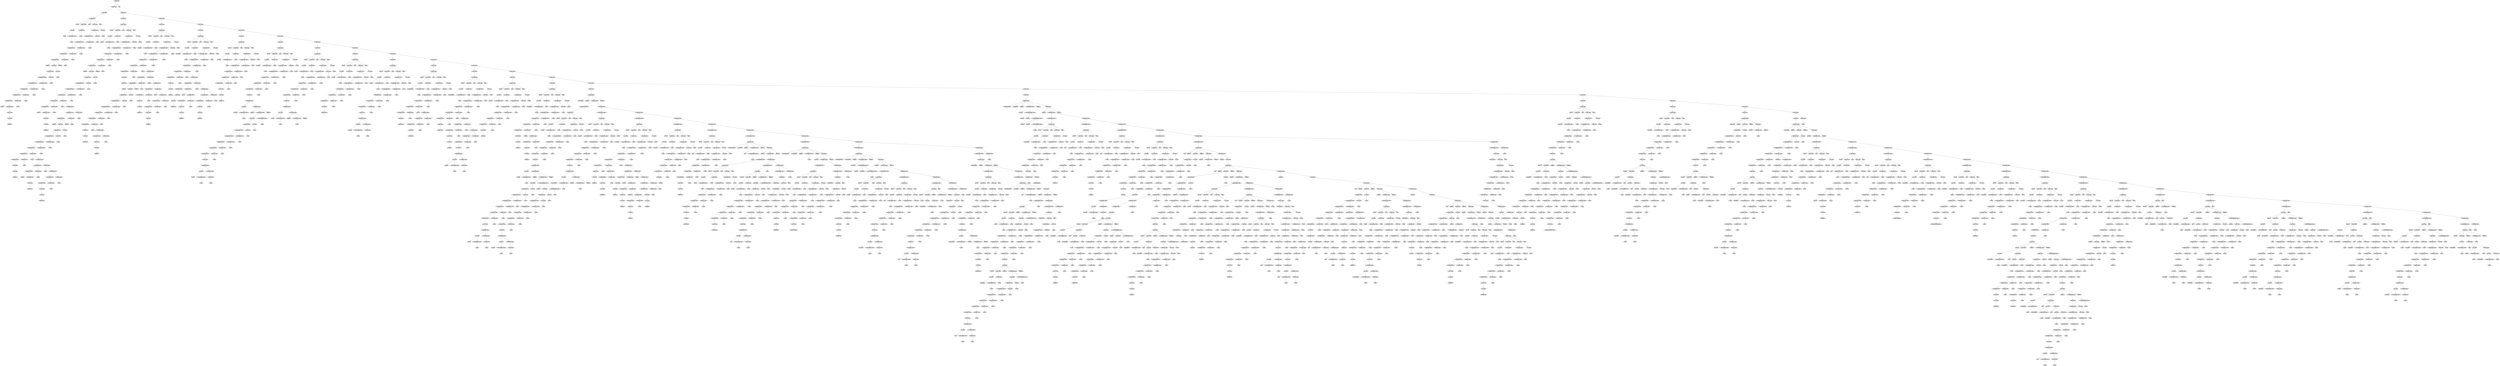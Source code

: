 digraph G {
	graph [ranksep=1.5 ratio=fill]
	node [style=filled]
	overlap=false
	-9223363255494694449 [label="<prog>: None"]
	8781360061851 [label="<stmts>: None"]
	-9223363255494694449 -> 8781360061851
	-9223363255494713940 [label="<stmt>: None"]
	8781360061851 -> -9223363255494713940
	8781360061865 [label="<var-dcl>: None"]
	-9223363255494713940 -> 8781360061865
	-9223363255494713933 [label="SET: set"]
	8781360061865 -> -9223363255494713933
	8781360061858 [label="<id-ref>: None"]
	8781360061865 -> 8781360061858
	-9223363255494713926 [label="<id>: None"]
	8781360061858 -> -9223363255494713926
	-9223363255494713919 [label="ID: ghj"]
	-9223363255494713926 -> -9223363255494713919
	8781360061893 [label="<array-subscript>: None"]
	-9223363255494713926 -> 8781360061893
	-9223363255494713912 [label="λ: None"]
	8781360061893 -> -9223363255494713912
	8781360061886 [label="<dot-ref>: None"]
	8781360061858 -> 8781360061886
	8781360061900 [label="λ: None"]
	8781360061886 -> 8781360061900
	-9223363255494713947 [label="TO: to"]
	8781360061865 -> -9223363255494713947
	8781360061872 [label="<expr>: None"]
	8781360061865 -> 8781360061872
	-9223363255494713905 [label="<logic-expr>: None"]
	8781360061872 -> -9223363255494713905
	-9223363255494713898 [label="<compare-expr1>: None"]
	-9223363255494713905 -> -9223363255494713898
	-9223363255494713891 [label="<compare-expr2>: None"]
	-9223363255494713898 -> -9223363255494713891
	-9223363255494713884 [label="<arith-expr1>: None"]
	-9223363255494713891 -> -9223363255494713884
	-9223363255494713877 [label="<arith-expr2>: None"]
	-9223363255494713884 -> -9223363255494713877
	-9223363255494713870 [label="<arith-expr3>: None"]
	-9223363255494713877 -> -9223363255494713870
	-9223363255494713863 [label="LPAREN: ("]
	-9223363255494713870 -> -9223363255494713863
	8781360061949 [label="<expr>: None"]
	-9223363255494713870 -> 8781360061949
	8781360064776 [label="<logic-expr>: None"]
	8781360061949 -> 8781360064776
	8781360064783 [label="<compare-expr1>: None"]
	8781360064776 -> 8781360064783
	8781360064790 [label="<compare-expr2>: None"]
	8781360064783 -> 8781360064790
	8781360064797 [label="<arith-expr1>: None"]
	8781360064790 -> 8781360064797
	8781360064804 [label="<arith-expr2>: None"]
	8781360064797 -> 8781360064804
	8781360064811 [label="<arith-expr3>: None"]
	8781360064804 -> 8781360064811
	8781360064818 [label="MINUS: -"]
	8781360064811 -> 8781360064818
	-9223363255494710987 [label="<arith-expr3>: None"]
	8781360064811 -> -9223363255494710987
	8781360064825 [label="<term>: None"]
	-9223363255494710987 -> 8781360064825
	-9223363255494710980 [label="<val>: None"]
	8781360064825 -> -9223363255494710980
	8781360064832 [label="INTEGER: 2"]
	-9223363255494710980 -> 8781360064832
	-9223363255494710994 [label="<arith-op2>: None"]
	8781360064804 -> -9223363255494710994
	-9223363255494710973 [label="λ: None"]
	-9223363255494710994 -> -9223363255494710973
	-9223363255494711001 [label="<arith-op1>: None"]
	8781360064797 -> -9223363255494711001
	8781360064839 [label="λ: None"]
	-9223363255494711001 -> 8781360064839
	-9223363255494711008 [label="<compare-op2>: None"]
	8781360064790 -> -9223363255494711008
	-9223363255494710966 [label="λ: None"]
	-9223363255494711008 -> -9223363255494710966
	-9223363255494711015 [label="<compare-op1>: None"]
	8781360064783 -> -9223363255494711015
	8781360064846 [label="λ: None"]
	-9223363255494711015 -> 8781360064846
	-9223363255494711022 [label="<and>: None"]
	8781360064776 -> -9223363255494711022
	-9223363255494710959 [label="λ: None"]
	-9223363255494711022 -> -9223363255494710959
	-9223363255494711029 [label="<or>: None"]
	8781360061949 -> -9223363255494711029
	8781360064853 [label="λ: None"]
	-9223363255494711029 -> 8781360064853
	-9223363255494711036 [label="RPAREN: )"]
	-9223363255494713870 -> -9223363255494711036
	8781360061942 [label="<arith-op2>: None"]
	-9223363255494713877 -> 8781360061942
	-9223363255494710952 [label="λ: None"]
	8781360061942 -> -9223363255494710952
	8781360061935 [label="<arith-op1>: None"]
	-9223363255494713884 -> 8781360061935
	8781360064860 [label="λ: None"]
	8781360061935 -> 8781360064860
	8781360061928 [label="<compare-op2>: None"]
	-9223363255494713891 -> 8781360061928
	-9223363255494710945 [label="λ: None"]
	8781360061928 -> -9223363255494710945
	8781360061921 [label="<compare-op1>: None"]
	-9223363255494713898 -> 8781360061921
	8781360064867 [label="λ: None"]
	8781360061921 -> 8781360064867
	8781360061914 [label="<and>: None"]
	-9223363255494713905 -> 8781360061914
	-9223363255494710938 [label="λ: None"]
	8781360061914 -> -9223363255494710938
	8781360061907 [label="<or>: None"]
	8781360061872 -> 8781360061907
	8781360064874 [label="λ: None"]
	8781360061907 -> 8781360064874
	8781360061879 [label="END: ;"]
	8781360061865 -> 8781360061879
	-9223363255494713954 [label="<stmts>: None"]
	8781360061851 -> -9223363255494713954
	-9223363255494710931 [label="<stmt>: None"]
	-9223363255494713954 -> -9223363255494710931
	-9223363255494710924 [label="<var-dcl>: None"]
	-9223363255494710931 -> -9223363255494710924
	8781360064888 [label="SET: set"]
	-9223363255494710924 -> 8781360064888
	-9223363255494710917 [label="<id-ref>: None"]
	-9223363255494710924 -> -9223363255494710917
	-9223363255494710903 [label="<id>: None"]
	-9223363255494710917 -> -9223363255494710903
	-9223363255494710896 [label="ID: bird"]
	-9223363255494710903 -> -9223363255494710896
	8781360064916 [label="<array-subscript>: None"]
	-9223363255494710903 -> 8781360064916
	-9223363255494710889 [label="λ: None"]
	8781360064916 -> -9223363255494710889
	8781360064909 [label="<dot-ref>: None"]
	-9223363255494710917 -> 8781360064909
	8781360064923 [label="λ: None"]
	8781360064909 -> 8781360064923
	8781360064895 [label="TO: to"]
	-9223363255494710924 -> 8781360064895
	-9223363255494710910 [label="<expr>: None"]
	-9223363255494710924 -> -9223363255494710910
	-9223363255494710882 [label="<logic-expr>: None"]
	-9223363255494710910 -> -9223363255494710882
	-9223363255494710875 [label="<compare-expr1>: None"]
	-9223363255494710882 -> -9223363255494710875
	-9223363255494710868 [label="<compare-expr2>: None"]
	-9223363255494710875 -> -9223363255494710868
	-9223363255494710861 [label="<arith-expr1>: None"]
	-9223363255494710868 -> -9223363255494710861
	-9223363255494710854 [label="<arith-expr2>: None"]
	-9223363255494710861 -> -9223363255494710854
	-9223363255494710847 [label="<arith-expr3>: None"]
	-9223363255494710854 -> -9223363255494710847
	-9223363255494710840 [label="LPAREN: ("]
	-9223363255494710847 -> -9223363255494710840
	8781360064972 [label="<expr>: None"]
	-9223363255494710847 -> 8781360064972
	8781360064979 [label="<logic-expr>: None"]
	8781360064972 -> 8781360064979
	8781360064986 [label="<compare-expr1>: None"]
	8781360064979 -> 8781360064986
	8781360064993 [label="<compare-expr2>: None"]
	8781360064986 -> 8781360064993
	8781360065000 [label="<arith-expr1>: None"]
	8781360064993 -> 8781360065000
	8781360065007 [label="<arith-expr2>: None"]
	8781360065000 -> 8781360065007
	8781360065014 [label="<arith-expr3>: None"]
	8781360065007 -> 8781360065014
	8781360065021 [label="MINUS: -"]
	8781360065014 -> 8781360065021
	-9223363255494709244 [label="<arith-expr3>: None"]
	8781360065014 -> -9223363255494709244
	8781360066568 [label="<term>: None"]
	-9223363255494709244 -> 8781360066568
	-9223363255494709237 [label="<val>: None"]
	8781360066568 -> -9223363255494709237
	8781360066575 [label="INTEGER: 12"]
	-9223363255494709237 -> 8781360066575
	-9223363255494710791 [label="<arith-op2>: None"]
	8781360065007 -> -9223363255494710791
	-9223363255494709230 [label="λ: None"]
	-9223363255494710791 -> -9223363255494709230
	-9223363255494710798 [label="<arith-op1>: None"]
	8781360065000 -> -9223363255494710798
	8781360066582 [label="PLUS: +"]
	-9223363255494710798 -> 8781360066582
	-9223363255494709223 [label="<arith-expr1>: None"]
	-9223363255494710798 -> -9223363255494709223
	8781360066589 [label="<arith-expr2>: None"]
	-9223363255494709223 -> 8781360066589
	8781360066596 [label="<arith-expr3>: None"]
	8781360066589 -> 8781360066596
	8781360066603 [label="LPAREN: ("]
	8781360066596 -> 8781360066603
	-9223363255494709202 [label="<expr>: None"]
	8781360066596 -> -9223363255494709202
	-9223363255494709195 [label="<logic-expr>: None"]
	-9223363255494709202 -> -9223363255494709195
	-9223363255494709188 [label="<compare-expr1>: None"]
	-9223363255494709195 -> -9223363255494709188
	-9223363255494709181 [label="<compare-expr2>: None"]
	-9223363255494709188 -> -9223363255494709181
	-9223363255494709174 [label="<arith-expr1>: None"]
	-9223363255494709181 -> -9223363255494709174
	-9223363255494709167 [label="<arith-expr2>: None"]
	-9223363255494709174 -> -9223363255494709167
	-9223363255494709160 [label="<arith-expr3>: None"]
	-9223363255494709167 -> -9223363255494709160
	-9223363255494709153 [label="<term>: None"]
	-9223363255494709160 -> -9223363255494709153
	8781360066659 [label="<val>: None"]
	-9223363255494709153 -> 8781360066659
	-9223363255494709146 [label="FLOAT: 3.2"]
	8781360066659 -> -9223363255494709146
	8781360066652 [label="<arith-op2>: None"]
	-9223363255494709167 -> 8781360066652
	8781360066666 [label="λ: None"]
	8781360066652 -> 8781360066666
	8781360066645 [label="<arith-op1>: None"]
	-9223363255494709174 -> 8781360066645
	-9223363255494709139 [label="PLUS: +"]
	8781360066645 -> -9223363255494709139
	8781360066673 [label="<arith-expr1>: None"]
	8781360066645 -> 8781360066673
	-9223363255494709132 [label="<arith-expr2>: None"]
	8781360066673 -> -9223363255494709132
	-9223363255494709125 [label="<arith-expr3>: None"]
	-9223363255494709132 -> -9223363255494709125
	-9223363255494709118 [label="MINUS: -"]
	-9223363255494709125 -> -9223363255494709118
	8781360066694 [label="<arith-expr3>: None"]
	-9223363255494709125 -> 8781360066694
	-9223363255494709111 [label="<term>: None"]
	8781360066694 -> -9223363255494709111
	8781360066701 [label="STRING: \"hej\""]
	-9223363255494709111 -> 8781360066701
	8781360066687 [label="<arith-op2>: None"]
	-9223363255494709132 -> 8781360066687
	-9223363255494709104 [label="λ: None"]
	8781360066687 -> -9223363255494709104
	8781360066680 [label="<arith-op1>: None"]
	8781360066673 -> 8781360066680
	8781360066708 [label="PLUS: +"]
	8781360066680 -> 8781360066708
	-9223363255494709097 [label="<arith-expr1>: None"]
	8781360066680 -> -9223363255494709097
	8781360066715 [label="<arith-expr2>: None"]
	-9223363255494709097 -> 8781360066715
	8781360066722 [label="<arith-expr3>: None"]
	8781360066715 -> 8781360066722
	8781360066729 [label="<term>: None"]
	8781360066722 -> 8781360066729
	-9223363255494709076 [label="<val>: None"]
	8781360066729 -> -9223363255494709076
	8781360066736 [label="INTEGER: 123"]
	-9223363255494709076 -> 8781360066736
	-9223363255494709083 [label="<arith-op2>: None"]
	8781360066715 -> -9223363255494709083
	-9223363255494709069 [label="λ: None"]
	-9223363255494709083 -> -9223363255494709069
	-9223363255494709090 [label="<arith-op1>: None"]
	-9223363255494709097 -> -9223363255494709090
	8781360066743 [label="λ: None"]
	-9223363255494709090 -> 8781360066743
	8781360066638 [label="<compare-op2>: None"]
	-9223363255494709181 -> 8781360066638
	-9223363255494709062 [label="λ: None"]
	8781360066638 -> -9223363255494709062
	8781360066631 [label="<compare-op1>: None"]
	-9223363255494709188 -> 8781360066631
	8781360066750 [label="λ: None"]
	8781360066631 -> 8781360066750
	8781360066624 [label="<and>: None"]
	-9223363255494709195 -> 8781360066624
	-9223363255494709055 [label="λ: None"]
	8781360066624 -> -9223363255494709055
	8781360066617 [label="<or>: None"]
	-9223363255494709202 -> 8781360066617
	8781360066757 [label="λ: None"]
	8781360066617 -> 8781360066757
	8781360066610 [label="RPAREN: )"]
	8781360066596 -> 8781360066610
	-9223363255494709209 [label="<arith-op2>: None"]
	8781360066589 -> -9223363255494709209
	-9223363255494709048 [label="λ: None"]
	-9223363255494709209 -> -9223363255494709048
	-9223363255494709216 [label="<arith-op1>: None"]
	-9223363255494709223 -> -9223363255494709216
	8781360066764 [label="λ: None"]
	-9223363255494709216 -> 8781360066764
	-9223363255494710805 [label="<compare-op2>: None"]
	8781360064993 -> -9223363255494710805
	-9223363255494709041 [label="λ: None"]
	-9223363255494710805 -> -9223363255494709041
	-9223363255494710812 [label="<compare-op1>: None"]
	8781360064986 -> -9223363255494710812
	8781360066771 [label="λ: None"]
	-9223363255494710812 -> 8781360066771
	-9223363255494710819 [label="<and>: None"]
	8781360064979 -> -9223363255494710819
	-9223363255494709034 [label="λ: None"]
	-9223363255494710819 -> -9223363255494709034
	-9223363255494710826 [label="<or>: None"]
	8781360064972 -> -9223363255494710826
	8781360066778 [label="λ: None"]
	-9223363255494710826 -> 8781360066778
	-9223363255494710833 [label="RPAREN: )"]
	-9223363255494710847 -> -9223363255494710833
	8781360064965 [label="<arith-op2>: None"]
	-9223363255494710854 -> 8781360064965
	-9223363255494709027 [label="λ: None"]
	8781360064965 -> -9223363255494709027
	8781360064958 [label="<arith-op1>: None"]
	-9223363255494710861 -> 8781360064958
	8781360066785 [label="λ: None"]
	8781360064958 -> 8781360066785
	8781360064951 [label="<compare-op2>: None"]
	-9223363255494710868 -> 8781360064951
	-9223363255494709020 [label="λ: None"]
	8781360064951 -> -9223363255494709020
	8781360064944 [label="<compare-op1>: None"]
	-9223363255494710875 -> 8781360064944
	8781360066792 [label="λ: None"]
	8781360064944 -> 8781360066792
	8781360064937 [label="<and>: None"]
	-9223363255494710882 -> 8781360064937
	-9223363255494709013 [label="λ: None"]
	8781360064937 -> -9223363255494709013
	8781360064930 [label="<or>: None"]
	-9223363255494710910 -> 8781360064930
	8781360066799 [label="λ: None"]
	8781360064930 -> 8781360066799
	8781360064902 [label="END: ;"]
	-9223363255494710924 -> 8781360064902
	8781360064881 [label="<stmts>: None"]
	-9223363255494713954 -> 8781360064881
	-9223363255494709006 [label="<stmt>: None"]
	8781360064881 -> -9223363255494709006
	-9223363255494708999 [label="<var-dcl>: None"]
	-9223363255494709006 -> -9223363255494708999
	8781360066813 [label="SET: set"]
	-9223363255494708999 -> 8781360066813
	-9223363255494708220 [label="<id-ref>: None"]
	-9223363255494708999 -> -9223363255494708220
	-9223363255494708206 [label="<id>: None"]
	-9223363255494708220 -> -9223363255494708206
	-9223363255494708199 [label="ID: bhbhbh"]
	-9223363255494708206 -> -9223363255494708199
	8781360067613 [label="<array-subscript>: None"]
	-9223363255494708206 -> 8781360067613
	-9223363255494708192 [label="λ: None"]
	8781360067613 -> -9223363255494708192
	8781360067606 [label="<dot-ref>: None"]
	-9223363255494708220 -> 8781360067606
	8781360067620 [label="λ: None"]
	8781360067606 -> 8781360067620
	8781360067592 [label="TO: to"]
	-9223363255494708999 -> 8781360067592
	-9223363255494708213 [label="<expr>: None"]
	-9223363255494708999 -> -9223363255494708213
	-9223363255494708185 [label="<logic-expr>: None"]
	-9223363255494708213 -> -9223363255494708185
	-9223363255494708178 [label="<compare-expr1>: None"]
	-9223363255494708185 -> -9223363255494708178
	-9223363255494708171 [label="<compare-expr2>: None"]
	-9223363255494708178 -> -9223363255494708171
	-9223363255494708164 [label="<arith-expr1>: None"]
	-9223363255494708171 -> -9223363255494708164
	-9223363255494708157 [label="<arith-expr2>: None"]
	-9223363255494708164 -> -9223363255494708157
	-9223363255494708150 [label="<arith-expr3>: None"]
	-9223363255494708157 -> -9223363255494708150
	-9223363255494708143 [label="<term>: None"]
	-9223363255494708150 -> -9223363255494708143
	8781360067669 [label="STRING: \"hej\""]
	-9223363255494708143 -> 8781360067669
	8781360067662 [label="<arith-op2>: None"]
	-9223363255494708157 -> 8781360067662
	-9223363255494708136 [label="λ: None"]
	8781360067662 -> -9223363255494708136
	8781360067655 [label="<arith-op1>: None"]
	-9223363255494708164 -> 8781360067655
	8781360067676 [label="PLUS: +"]
	8781360067655 -> 8781360067676
	-9223363255494708129 [label="<arith-expr1>: None"]
	8781360067655 -> -9223363255494708129
	8781360067683 [label="<arith-expr2>: None"]
	-9223363255494708129 -> 8781360067683
	8781360067690 [label="<arith-expr3>: None"]
	8781360067683 -> 8781360067690
	8781360067697 [label="LPAREN: ("]
	8781360067690 -> 8781360067697
	-9223363255494708108 [label="<expr>: None"]
	8781360067690 -> -9223363255494708108
	-9223363255494708101 [label="<logic-expr>: None"]
	-9223363255494708108 -> -9223363255494708101
	-9223363255494708094 [label="<compare-expr1>: None"]
	-9223363255494708101 -> -9223363255494708094
	-9223363255494708087 [label="<compare-expr2>: None"]
	-9223363255494708094 -> -9223363255494708087
	-9223363255494708080 [label="<arith-expr1>: None"]
	-9223363255494708087 -> -9223363255494708080
	-9223363255494708073 [label="<arith-expr2>: None"]
	-9223363255494708080 -> -9223363255494708073
	-9223363255494708066 [label="<arith-expr3>: None"]
	-9223363255494708073 -> -9223363255494708066
	-9223363255494708059 [label="<term>: None"]
	-9223363255494708066 -> -9223363255494708059
	8781360067753 [label="<val>: None"]
	-9223363255494708059 -> 8781360067753
	-9223363255494708052 [label="FLOAT: 123.2"]
	8781360067753 -> -9223363255494708052
	8781360067746 [label="<arith-op2>: None"]
	-9223363255494708073 -> 8781360067746
	8781360067760 [label="MULT: *"]
	8781360067746 -> 8781360067760
	-9223363255494708045 [label="<arith-expr2>: None"]
	8781360067746 -> -9223363255494708045
	8781360067767 [label="<arith-expr3>: None"]
	-9223363255494708045 -> 8781360067767
	8781360067774 [label="<term>: None"]
	8781360067767 -> 8781360067774
	-9223363255494708031 [label="<val>: None"]
	8781360067774 -> -9223363255494708031
	8781360067781 [label="INTEGER: 3"]
	-9223363255494708031 -> 8781360067781
	-9223363255494708038 [label="<arith-op2>: None"]
	-9223363255494708045 -> -9223363255494708038
	-9223363255494708024 [label="λ: None"]
	-9223363255494708038 -> -9223363255494708024
	8781360067739 [label="<arith-op1>: None"]
	-9223363255494708080 -> 8781360067739
	8781360067788 [label="λ: None"]
	8781360067739 -> 8781360067788
	8781360067732 [label="<compare-op2>: None"]
	-9223363255494708087 -> 8781360067732
	-9223363255494708017 [label="λ: None"]
	8781360067732 -> -9223363255494708017
	8781360067725 [label="<compare-op1>: None"]
	-9223363255494708094 -> 8781360067725
	8781360067795 [label="λ: None"]
	8781360067725 -> 8781360067795
	8781360067718 [label="<and>: None"]
	-9223363255494708101 -> 8781360067718
	-9223363255494708010 [label="λ: None"]
	8781360067718 -> -9223363255494708010
	8781360067711 [label="<or>: None"]
	-9223363255494708108 -> 8781360067711
	8781360067802 [label="λ: None"]
	8781360067711 -> 8781360067802
	8781360067704 [label="RPAREN: )"]
	8781360067690 -> 8781360067704
	-9223363255494708115 [label="<arith-op2>: None"]
	8781360067683 -> -9223363255494708115
	-9223363255494708003 [label="λ: None"]
	-9223363255494708115 -> -9223363255494708003
	-9223363255494708122 [label="<arith-op1>: None"]
	-9223363255494708129 -> -9223363255494708122
	8781360067809 [label="MINUS: -"]
	-9223363255494708122 -> 8781360067809
	-9223363255494707996 [label="<arith-expr1>: None"]
	-9223363255494708122 -> -9223363255494707996
	8781360067816 [label="<arith-expr2>: None"]
	-9223363255494707996 -> 8781360067816
	8781360067823 [label="<arith-expr3>: None"]
	8781360067816 -> 8781360067823
	8781360067830 [label="<term>: None"]
	8781360067823 -> 8781360067830
	-9223363255494707975 [label="<val>: None"]
	8781360067830 -> -9223363255494707975
	8781360067837 [label="INTEGER: 1"]
	-9223363255494707975 -> 8781360067837
	-9223363255494707982 [label="<arith-op2>: None"]
	8781360067816 -> -9223363255494707982
	-9223363255494706940 [label="λ: None"]
	-9223363255494707982 -> -9223363255494706940
	-9223363255494707989 [label="<arith-op1>: None"]
	-9223363255494707996 -> -9223363255494707989
	8781360068872 [label="PLUS: +"]
	-9223363255494707989 -> 8781360068872
	-9223363255494706933 [label="<arith-expr1>: None"]
	-9223363255494707989 -> -9223363255494706933
	8781360068879 [label="<arith-expr2>: None"]
	-9223363255494706933 -> 8781360068879
	8781360068886 [label="<arith-expr3>: None"]
	8781360068879 -> 8781360068886
	8781360068893 [label="<term>: None"]
	8781360068886 -> 8781360068893
	-9223363255494706912 [label="<val>: None"]
	8781360068893 -> -9223363255494706912
	8781360068900 [label="INTEGER: 3"]
	-9223363255494706912 -> 8781360068900
	-9223363255494706919 [label="<arith-op2>: None"]
	8781360068879 -> -9223363255494706919
	-9223363255494706905 [label="λ: None"]
	-9223363255494706919 -> -9223363255494706905
	-9223363255494706926 [label="<arith-op1>: None"]
	-9223363255494706933 -> -9223363255494706926
	8781360068907 [label="λ: None"]
	-9223363255494706926 -> 8781360068907
	8781360067648 [label="<compare-op2>: None"]
	-9223363255494708171 -> 8781360067648
	-9223363255494706898 [label="λ: None"]
	8781360067648 -> -9223363255494706898
	8781360067641 [label="<compare-op1>: None"]
	-9223363255494708178 -> 8781360067641
	8781360068914 [label="λ: None"]
	8781360067641 -> 8781360068914
	8781360067634 [label="<and>: None"]
	-9223363255494708185 -> 8781360067634
	-9223363255494706891 [label="λ: None"]
	8781360067634 -> -9223363255494706891
	8781360067627 [label="<or>: None"]
	-9223363255494708213 -> 8781360067627
	8781360068921 [label="λ: None"]
	8781360067627 -> 8781360068921
	8781360067599 [label="END: ;"]
	-9223363255494708999 -> 8781360067599
	8781360066806 [label="<stmts>: None"]
	8781360064881 -> 8781360066806
	-9223363255494706884 [label="<stmt>: None"]
	8781360066806 -> -9223363255494706884
	-9223363255494706877 [label="<var-dcl>: None"]
	-9223363255494706884 -> -9223363255494706877
	8781360068935 [label="SET: set"]
	-9223363255494706877 -> 8781360068935
	-9223363255494706870 [label="<id-ref>: None"]
	-9223363255494706877 -> -9223363255494706870
	-9223363255494706856 [label="<id>: None"]
	-9223363255494706870 -> -9223363255494706856
	-9223363255494706849 [label="ID: number1"]
	-9223363255494706856 -> -9223363255494706849
	8781360068963 [label="<array-subscript>: None"]
	-9223363255494706856 -> 8781360068963
	-9223363255494706842 [label="λ: None"]
	8781360068963 -> -9223363255494706842
	8781360068956 [label="<dot-ref>: None"]
	-9223363255494706870 -> 8781360068956
	8781360068970 [label="λ: None"]
	8781360068956 -> 8781360068970
	8781360068942 [label="TO: to"]
	-9223363255494706877 -> 8781360068942
	-9223363255494706863 [label="<expr>: None"]
	-9223363255494706877 -> -9223363255494706863
	-9223363255494706835 [label="<logic-expr>: None"]
	-9223363255494706863 -> -9223363255494706835
	-9223363255494706828 [label="<compare-expr1>: None"]
	-9223363255494706835 -> -9223363255494706828
	-9223363255494706821 [label="<compare-expr2>: None"]
	-9223363255494706828 -> -9223363255494706821
	-9223363255494706814 [label="<arith-expr1>: None"]
	-9223363255494706821 -> -9223363255494706814
	-9223363255494706807 [label="<arith-expr2>: None"]
	-9223363255494706814 -> -9223363255494706807
	-9223363255494706800 [label="<arith-expr3>: None"]
	-9223363255494706807 -> -9223363255494706800
	-9223363255494706793 [label="<term>: None"]
	-9223363255494706800 -> -9223363255494706793
	8781360069019 [label="<val>: None"]
	-9223363255494706793 -> 8781360069019
	-9223363255494706786 [label="INTEGER: 4"]
	8781360069019 -> -9223363255494706786
	8781360069012 [label="<arith-op2>: None"]
	-9223363255494706807 -> 8781360069012
	8781360069026 [label="λ: None"]
	8781360069012 -> 8781360069026
	8781360069005 [label="<arith-op1>: None"]
	-9223363255494706814 -> 8781360069005
	-9223363255494706779 [label="PLUS: +"]
	8781360069005 -> -9223363255494706779
	8781360069033 [label="<arith-expr1>: None"]
	8781360069005 -> 8781360069033
	-9223363255494706772 [label="<arith-expr2>: None"]
	8781360069033 -> -9223363255494706772
	-9223363255494706765 [label="<arith-expr3>: None"]
	-9223363255494706772 -> -9223363255494706765
	-9223363255494706758 [label="<term>: None"]
	-9223363255494706765 -> -9223363255494706758
	8781360069054 [label="<val>: None"]
	-9223363255494706758 -> 8781360069054
	-9223363255494706751 [label="INTEGER: 123"]
	8781360069054 -> -9223363255494706751
	8781360069047 [label="<arith-op2>: None"]
	-9223363255494706772 -> 8781360069047
	8781360069061 [label="MULT: *"]
	8781360069047 -> 8781360069061
	-9223363255494706744 [label="<arith-expr2>: None"]
	8781360069047 -> -9223363255494706744
	8781360069068 [label="<arith-expr3>: None"]
	-9223363255494706744 -> 8781360069068
	8781360069075 [label="<term>: None"]
	8781360069068 -> 8781360069075
	-9223363255494706730 [label="<val>: None"]
	8781360069075 -> -9223363255494706730
	8781360069082 [label="INTEGER: 3"]
	-9223363255494706730 -> 8781360069082
	-9223363255494706737 [label="<arith-op2>: None"]
	-9223363255494706744 -> -9223363255494706737
	-9223363255494706723 [label="λ: None"]
	-9223363255494706737 -> -9223363255494706723
	8781360069040 [label="<arith-op1>: None"]
	8781360069033 -> 8781360069040
	8781360069089 [label="MINUS: -"]
	8781360069040 -> 8781360069089
	-9223363255494706716 [label="<arith-expr1>: None"]
	8781360069040 -> -9223363255494706716
	8781360069096 [label="<arith-expr2>: None"]
	-9223363255494706716 -> 8781360069096
	8781360069103 [label="<arith-expr3>: None"]
	8781360069096 -> 8781360069103
	8781360069110 [label="<term>: None"]
	8781360069103 -> 8781360069110
	-9223363255494706695 [label="<val>: None"]
	8781360069110 -> -9223363255494706695
	8781360069117 [label="INTEGER: 1"]
	-9223363255494706695 -> 8781360069117
	-9223363255494706702 [label="<arith-op2>: None"]
	8781360069096 -> -9223363255494706702
	-9223363255494705404 [label="λ: None"]
	-9223363255494706702 -> -9223363255494705404
	-9223363255494706709 [label="<arith-op1>: None"]
	-9223363255494706716 -> -9223363255494706709
	8781360070408 [label="λ: None"]
	-9223363255494706709 -> 8781360070408
	8781360068998 [label="<compare-op2>: None"]
	-9223363255494706821 -> 8781360068998
	-9223363255494705397 [label="λ: None"]
	8781360068998 -> -9223363255494705397
	8781360068991 [label="<compare-op1>: None"]
	-9223363255494706828 -> 8781360068991
	8781360070415 [label="λ: None"]
	8781360068991 -> 8781360070415
	8781360068984 [label="<and>: None"]
	-9223363255494706835 -> 8781360068984
	-9223363255494705390 [label="λ: None"]
	8781360068984 -> -9223363255494705390
	8781360068977 [label="<or>: None"]
	-9223363255494706863 -> 8781360068977
	8781360070422 [label="λ: None"]
	8781360068977 -> 8781360070422
	8781360068949 [label="END: ;"]
	-9223363255494706877 -> 8781360068949
	8781360068928 [label="<stmts>: None"]
	8781360066806 -> 8781360068928
	-9223363255494705383 [label="<stmt>: None"]
	8781360068928 -> -9223363255494705383
	-9223363255494705376 [label="<var-dcl>: None"]
	-9223363255494705383 -> -9223363255494705376
	8781360070436 [label="SET: set"]
	-9223363255494705376 -> 8781360070436
	-9223363255494705369 [label="<id-ref>: None"]
	-9223363255494705376 -> -9223363255494705369
	-9223363255494705355 [label="<id>: None"]
	-9223363255494705369 -> -9223363255494705355
	-9223363255494705348 [label="ID: temp1"]
	-9223363255494705355 -> -9223363255494705348
	8781360070464 [label="<array-subscript>: None"]
	-9223363255494705355 -> 8781360070464
	-9223363255494705341 [label="λ: None"]
	8781360070464 -> -9223363255494705341
	8781360070457 [label="<dot-ref>: None"]
	-9223363255494705369 -> 8781360070457
	8781360070471 [label="λ: None"]
	8781360070457 -> 8781360070471
	8781360070443 [label="TO: to"]
	-9223363255494705376 -> 8781360070443
	-9223363255494705362 [label="<expr>: None"]
	-9223363255494705376 -> -9223363255494705362
	-9223363255494705334 [label="<logic-expr>: None"]
	-9223363255494705362 -> -9223363255494705334
	-9223363255494705327 [label="<compare-expr1>: None"]
	-9223363255494705334 -> -9223363255494705327
	-9223363255494705320 [label="<compare-expr2>: None"]
	-9223363255494705327 -> -9223363255494705320
	-9223363255494705313 [label="<arith-expr1>: None"]
	-9223363255494705320 -> -9223363255494705313
	-9223363255494705306 [label="<arith-expr2>: None"]
	-9223363255494705313 -> -9223363255494705306
	-9223363255494705299 [label="<arith-expr3>: None"]
	-9223363255494705306 -> -9223363255494705299
	-9223363255494705292 [label="<term>: None"]
	-9223363255494705299 -> -9223363255494705292
	8781360070520 [label="<val>: None"]
	-9223363255494705292 -> 8781360070520
	-9223363255494705285 [label="INTEGER: 10"]
	8781360070520 -> -9223363255494705285
	8781360070513 [label="<arith-op2>: None"]
	-9223363255494705306 -> 8781360070513
	8781360070527 [label="λ: None"]
	8781360070513 -> 8781360070527
	8781360070506 [label="<arith-op1>: None"]
	-9223363255494705313 -> 8781360070506
	-9223363255494705278 [label="λ: None"]
	8781360070506 -> -9223363255494705278
	8781360070499 [label="<compare-op2>: None"]
	-9223363255494705320 -> 8781360070499
	8781360070534 [label="λ: None"]
	8781360070499 -> 8781360070534
	8781360070492 [label="<compare-op1>: None"]
	-9223363255494705327 -> 8781360070492
	-9223363255494705271 [label="λ: None"]
	8781360070492 -> -9223363255494705271
	8781360070485 [label="<and>: None"]
	-9223363255494705334 -> 8781360070485
	8781360070541 [label="λ: None"]
	8781360070485 -> 8781360070541
	8781360070478 [label="<or>: None"]
	-9223363255494705362 -> 8781360070478
	-9223363255494705264 [label="λ: None"]
	8781360070478 -> -9223363255494705264
	8781360070450 [label="END: ;"]
	-9223363255494705376 -> 8781360070450
	8781360070429 [label="<stmts>: None"]
	8781360068928 -> 8781360070429
	8781360070548 [label="<stmt>: None"]
	8781360070429 -> 8781360070548
	8781360070555 [label="<var-dcl>: None"]
	8781360070548 -> 8781360070555
	-9223363255494705250 [label="SET: set"]
	8781360070555 -> -9223363255494705250
	8781360070562 [label="<id-ref>: None"]
	8781360070555 -> 8781360070562
	8781360070576 [label="<id>: None"]
	8781360070562 -> 8781360070576
	8781360070583 [label="ID: switch1"]
	8781360070576 -> 8781360070583
	-9223363255494705222 [label="<array-subscript>: None"]
	8781360070576 -> -9223363255494705222
	8781360070590 [label="λ: None"]
	-9223363255494705222 -> 8781360070590
	-9223363255494705229 [label="<dot-ref>: None"]
	8781360070562 -> -9223363255494705229
	-9223363255494705215 [label="λ: None"]
	-9223363255494705229 -> -9223363255494705215
	-9223363255494705243 [label="TO: to"]
	8781360070555 -> -9223363255494705243
	8781360070569 [label="<expr>: None"]
	8781360070555 -> 8781360070569
	8781360070597 [label="<logic-expr>: None"]
	8781360070569 -> 8781360070597
	8781360070604 [label="<compare-expr1>: None"]
	8781360070597 -> 8781360070604
	8781360070611 [label="<compare-expr2>: None"]
	8781360070604 -> 8781360070611
	8781360070618 [label="<arith-expr1>: None"]
	8781360070611 -> 8781360070618
	8781360070625 [label="<arith-expr2>: None"]
	8781360070618 -> 8781360070625
	8781360070632 [label="<arith-expr3>: None"]
	8781360070625 -> 8781360070632
	8781360070639 [label="<term>: None"]
	8781360070632 -> 8781360070639
	-9223363255494705166 [label="<id-operation>: None"]
	8781360070639 -> -9223363255494705166
	8781360070646 [label="<id>: None"]
	-9223363255494705166 -> 8781360070646
	8781360070653 [label="ID: Switch"]
	8781360070646 -> 8781360070653
	-9223363255494704124 [label="<array-subscript>: None"]
	8781360070646 -> -9223363255494704124
	8781360071688 [label="λ: None"]
	-9223363255494704124 -> 8781360071688
	-9223363255494705159 [label="<id-operator>: None"]
	-9223363255494705166 -> -9223363255494705159
	-9223363255494704117 [label="LPAREN: ("]
	-9223363255494705159 -> -9223363255494704117
	8781360071695 [label="<actual-params>: None"]
	-9223363255494705159 -> 8781360071695
	8781360071702 [label="<expr>: None"]
	8781360071695 -> 8781360071702
	8781360071709 [label="<logic-expr>: None"]
	8781360071702 -> 8781360071709
	8781360071716 [label="<compare-expr1>: None"]
	8781360071709 -> 8781360071716
	8781360071723 [label="<compare-expr2>: None"]
	8781360071716 -> 8781360071723
	8781360071730 [label="<arith-expr1>: None"]
	8781360071723 -> 8781360071730
	8781360071737 [label="<arith-expr2>: None"]
	8781360071730 -> 8781360071737
	8781360071744 [label="<arith-expr3>: None"]
	8781360071737 -> 8781360071744
	8781360071751 [label="<term>: None"]
	8781360071744 -> 8781360071751
	-9223363255494704054 [label="<id-operation>: None"]
	8781360071751 -> -9223363255494704054
	8781360071758 [label="<id>: None"]
	-9223363255494704054 -> 8781360071758
	8781360071765 [label="ID: pin11"]
	8781360071758 -> 8781360071765
	-9223363255494704040 [label="<array-subscript>: None"]
	8781360071758 -> -9223363255494704040
	8781360071772 [label="λ: None"]
	-9223363255494704040 -> 8781360071772
	-9223363255494704047 [label="<id-operator>: None"]
	-9223363255494704054 -> -9223363255494704047
	-9223363255494704033 [label="<dot-ref>: None"]
	-9223363255494704047 -> -9223363255494704033
	8781360071779 [label="λ: None"]
	-9223363255494704033 -> 8781360071779
	-9223363255494704061 [label="<arith-op2>: None"]
	8781360071737 -> -9223363255494704061
	-9223363255494704026 [label="λ: None"]
	-9223363255494704061 -> -9223363255494704026
	-9223363255494704068 [label="<arith-op1>: None"]
	8781360071730 -> -9223363255494704068
	8781360071786 [label="λ: None"]
	-9223363255494704068 -> 8781360071786
	-9223363255494704075 [label="<compare-op2>: None"]
	8781360071723 -> -9223363255494704075
	-9223363255494704019 [label="λ: None"]
	-9223363255494704075 -> -9223363255494704019
	-9223363255494704082 [label="<compare-op1>: None"]
	8781360071716 -> -9223363255494704082
	8781360071793 [label="λ: None"]
	-9223363255494704082 -> 8781360071793
	-9223363255494704089 [label="<and>: None"]
	8781360071709 -> -9223363255494704089
	-9223363255494704012 [label="λ: None"]
	-9223363255494704089 -> -9223363255494704012
	-9223363255494704096 [label="<or>: None"]
	8781360071702 -> -9223363255494704096
	8781360071800 [label="λ: None"]
	-9223363255494704096 -> 8781360071800
	-9223363255494704103 [label="<multi-actual-params>: None"]
	8781360071695 -> -9223363255494704103
	-9223363255494704005 [label="λ: None"]
	-9223363255494704103 -> -9223363255494704005
	-9223363255494704110 [label="RPAREN: )"]
	-9223363255494705159 -> -9223363255494704110
	-9223363255494705173 [label="<arith-op2>: None"]
	8781360070625 -> -9223363255494705173
	8781360071807 [label="λ: None"]
	-9223363255494705173 -> 8781360071807
	-9223363255494705180 [label="<arith-op1>: None"]
	8781360070618 -> -9223363255494705180
	-9223363255494703998 [label="λ: None"]
	-9223363255494705180 -> -9223363255494703998
	-9223363255494705187 [label="<compare-op2>: None"]
	8781360070611 -> -9223363255494705187
	8781360071814 [label="λ: None"]
	-9223363255494705187 -> 8781360071814
	-9223363255494705194 [label="<compare-op1>: None"]
	8781360070604 -> -9223363255494705194
	-9223363255494703991 [label="λ: None"]
	-9223363255494705194 -> -9223363255494703991
	-9223363255494705201 [label="<and>: None"]
	8781360070597 -> -9223363255494705201
	8781360071821 [label="λ: None"]
	-9223363255494705201 -> 8781360071821
	-9223363255494705208 [label="<or>: None"]
	8781360070569 -> -9223363255494705208
	-9223363255494703984 [label="λ: None"]
	-9223363255494705208 -> -9223363255494703984
	-9223363255494705236 [label="END: ;"]
	8781360070555 -> -9223363255494705236
	-9223363255494705257 [label="<stmts>: None"]
	8781360070429 -> -9223363255494705257
	8781360071828 [label="<stmt>: None"]
	-9223363255494705257 -> 8781360071828
	8781360071835 [label="<var-dcl>: None"]
	8781360071828 -> 8781360071835
	-9223363255494703970 [label="SET: set"]
	8781360071835 -> -9223363255494703970
	8781360071842 [label="<id-ref>: None"]
	8781360071835 -> 8781360071842
	8781360071856 [label="<id>: None"]
	8781360071842 -> 8781360071856
	8781360071863 [label="ID: list1"]
	8781360071856 -> 8781360071863
	-9223363255494703942 [label="<array-subscript>: None"]
	8781360071856 -> -9223363255494703942
	8781360071870 [label="λ: None"]
	-9223363255494703942 -> 8781360071870
	-9223363255494703949 [label="<dot-ref>: None"]
	8781360071842 -> -9223363255494703949
	-9223363255494703935 [label="λ: None"]
	-9223363255494703949 -> -9223363255494703935
	-9223363255494703963 [label="TO: to"]
	8781360071835 -> -9223363255494703963
	8781360071849 [label="<expr>: None"]
	8781360071835 -> 8781360071849
	8781360071877 [label="<logic-expr>: None"]
	8781360071849 -> 8781360071877
	8781360071884 [label="<compare-expr1>: None"]
	8781360071877 -> 8781360071884
	8781360071891 [label="<compare-expr2>: None"]
	8781360071884 -> 8781360071891
	8781360071898 [label="<arith-expr1>: None"]
	8781360071891 -> 8781360071898
	8781360071905 [label="<arith-expr2>: None"]
	8781360071898 -> 8781360071905
	8781360071912 [label="<arith-expr3>: None"]
	8781360071905 -> 8781360071912
	8781360071919 [label="<term>: None"]
	8781360071912 -> 8781360071919
	-9223363255494703886 [label="<id-operation>: None"]
	8781360071919 -> -9223363255494703886
	8781360071926 [label="<id>: None"]
	-9223363255494703886 -> 8781360071926
	8781360071933 [label="ID: List"]
	8781360071926 -> 8781360071933
	-9223363255494702844 [label="<array-subscript>: None"]
	8781360071926 -> -9223363255494702844
	8781360072968 [label="λ: None"]
	-9223363255494702844 -> 8781360072968
	-9223363255494703879 [label="<id-operator>: None"]
	-9223363255494703886 -> -9223363255494703879
	-9223363255494702837 [label="LPAREN: ("]
	-9223363255494703879 -> -9223363255494702837
	8781360072975 [label="<actual-params>: None"]
	-9223363255494703879 -> 8781360072975
	8781360072982 [label="λ: None"]
	8781360072975 -> 8781360072982
	-9223363255494702830 [label="RPAREN: )"]
	-9223363255494703879 -> -9223363255494702830
	-9223363255494703893 [label="<arith-op2>: None"]
	8781360071905 -> -9223363255494703893
	-9223363255494702823 [label="λ: None"]
	-9223363255494703893 -> -9223363255494702823
	-9223363255494703900 [label="<arith-op1>: None"]
	8781360071898 -> -9223363255494703900
	8781360072989 [label="λ: None"]
	-9223363255494703900 -> 8781360072989
	-9223363255494703907 [label="<compare-op2>: None"]
	8781360071891 -> -9223363255494703907
	-9223363255494702816 [label="λ: None"]
	-9223363255494703907 -> -9223363255494702816
	-9223363255494703914 [label="<compare-op1>: None"]
	8781360071884 -> -9223363255494703914
	8781360072996 [label="λ: None"]
	-9223363255494703914 -> 8781360072996
	-9223363255494703921 [label="<and>: None"]
	8781360071877 -> -9223363255494703921
	-9223363255494702809 [label="λ: None"]
	-9223363255494703921 -> -9223363255494702809
	-9223363255494703928 [label="<or>: None"]
	8781360071849 -> -9223363255494703928
	8781360073003 [label="λ: None"]
	-9223363255494703928 -> 8781360073003
	-9223363255494703956 [label="END: ;"]
	8781360071835 -> -9223363255494703956
	-9223363255494703977 [label="<stmts>: None"]
	-9223363255494705257 -> -9223363255494703977
	-9223363255494702802 [label="<stmt>: None"]
	-9223363255494703977 -> -9223363255494702802
	-9223363255494702795 [label="<var-dcl>: None"]
	-9223363255494702802 -> -9223363255494702795
	8781360073017 [label="SET: set"]
	-9223363255494702795 -> 8781360073017
	-9223363255494702788 [label="<id-ref>: None"]
	-9223363255494702795 -> -9223363255494702788
	-9223363255494702774 [label="<id>: None"]
	-9223363255494702788 -> -9223363255494702774
	-9223363255494702767 [label="ID: string"]
	-9223363255494702774 -> -9223363255494702767
	8781360073045 [label="<array-subscript>: None"]
	-9223363255494702774 -> 8781360073045
	-9223363255494702760 [label="λ: None"]
	8781360073045 -> -9223363255494702760
	8781360073038 [label="<dot-ref>: None"]
	-9223363255494702788 -> 8781360073038
	8781360073052 [label="λ: None"]
	8781360073038 -> 8781360073052
	8781360073024 [label="TO: to"]
	-9223363255494702795 -> 8781360073024
	-9223363255494702781 [label="<expr>: None"]
	-9223363255494702795 -> -9223363255494702781
	-9223363255494702753 [label="<logic-expr>: None"]
	-9223363255494702781 -> -9223363255494702753
	-9223363255494702746 [label="<compare-expr1>: None"]
	-9223363255494702753 -> -9223363255494702746
	-9223363255494702739 [label="<compare-expr2>: None"]
	-9223363255494702746 -> -9223363255494702739
	-9223363255494702732 [label="<arith-expr1>: None"]
	-9223363255494702739 -> -9223363255494702732
	-9223363255494702725 [label="<arith-expr2>: None"]
	-9223363255494702732 -> -9223363255494702725
	-9223363255494702718 [label="<arith-expr3>: None"]
	-9223363255494702725 -> -9223363255494702718
	-9223363255494702711 [label="<term>: None"]
	-9223363255494702718 -> -9223363255494702711
	8781360073101 [label="STRING: \"Hello\""]
	-9223363255494702711 -> 8781360073101
	8781360073094 [label="<arith-op2>: None"]
	-9223363255494702725 -> 8781360073094
	-9223363255494702704 [label="λ: None"]
	8781360073094 -> -9223363255494702704
	8781360073087 [label="<arith-op1>: None"]
	-9223363255494702732 -> 8781360073087
	8781360073108 [label="λ: None"]
	8781360073087 -> 8781360073108
	8781360073080 [label="<compare-op2>: None"]
	-9223363255494702739 -> 8781360073080
	-9223363255494702697 [label="λ: None"]
	8781360073080 -> -9223363255494702697
	8781360073073 [label="<compare-op1>: None"]
	-9223363255494702746 -> 8781360073073
	8781360073115 [label="λ: None"]
	8781360073073 -> 8781360073115
	8781360073066 [label="<and>: None"]
	-9223363255494702753 -> 8781360073066
	-9223363255494702690 [label="λ: None"]
	8781360073066 -> -9223363255494702690
	8781360073059 [label="<or>: None"]
	-9223363255494702781 -> 8781360073059
	8781360073122 [label="λ: None"]
	8781360073059 -> 8781360073122
	8781360073031 [label="END: ;"]
	-9223363255494702795 -> 8781360073031
	8781360073010 [label="<stmts>: None"]
	-9223363255494703977 -> 8781360073010
	-9223363255494702683 [label="<stmt>: None"]
	8781360073010 -> -9223363255494702683
	-9223363255494702676 [label="<var-dcl>: None"]
	-9223363255494702683 -> -9223363255494702676
	8781360073136 [label="SET: set"]
	-9223363255494702676 -> 8781360073136
	-9223363255494702669 [label="<id-ref>: None"]
	-9223363255494702676 -> -9223363255494702669
	-9223363255494702655 [label="<id>: None"]
	-9223363255494702669 -> -9223363255494702655
	-9223363255494702648 [label="ID: bacon"]
	-9223363255494702655 -> -9223363255494702648
	8781360073164 [label="<array-subscript>: None"]
	-9223363255494702655 -> 8781360073164
	-9223363255494702641 [label="λ: None"]
	8781360073164 -> -9223363255494702641
	8781360073157 [label="<dot-ref>: None"]
	-9223363255494702669 -> 8781360073157
	8781360073171 [label="λ: None"]
	8781360073157 -> 8781360073171
	8781360073143 [label="TO: to"]
	-9223363255494702676 -> 8781360073143
	-9223363255494702662 [label="<expr>: None"]
	-9223363255494702676 -> -9223363255494702662
	-9223363255494702634 [label="<logic-expr>: None"]
	-9223363255494702662 -> -9223363255494702634
	-9223363255494702627 [label="<compare-expr1>: None"]
	-9223363255494702634 -> -9223363255494702627
	-9223363255494702620 [label="<compare-expr2>: None"]
	-9223363255494702627 -> -9223363255494702620
	-9223363255494702613 [label="<arith-expr1>: None"]
	-9223363255494702620 -> -9223363255494702613
	-9223363255494702606 [label="<arith-expr2>: None"]
	-9223363255494702613 -> -9223363255494702606
	-9223363255494702599 [label="<arith-expr3>: None"]
	-9223363255494702606 -> -9223363255494702599
	-9223363255494701564 [label="<term>: None"]
	-9223363255494702599 -> -9223363255494701564
	8781360074248 [label="<id-operation>: None"]
	-9223363255494701564 -> 8781360074248
	-9223363255494701557 [label="<id>: None"]
	8781360074248 -> -9223363255494701557
	-9223363255494701550 [label="ID: string"]
	-9223363255494701557 -> -9223363255494701550
	8781360074262 [label="<array-subscript>: None"]
	-9223363255494701557 -> 8781360074262
	-9223363255494701543 [label="λ: None"]
	8781360074262 -> -9223363255494701543
	8781360074255 [label="<id-operator>: None"]
	8781360074248 -> 8781360074255
	8781360074269 [label="<dot-ref>: None"]
	8781360074255 -> 8781360074269
	-9223363255494701536 [label="λ: None"]
	8781360074269 -> -9223363255494701536
	8781360073213 [label="<arith-op2>: None"]
	-9223363255494702606 -> 8781360073213
	8781360074276 [label="λ: None"]
	8781360073213 -> 8781360074276
	8781360073206 [label="<arith-op1>: None"]
	-9223363255494702613 -> 8781360073206
	-9223363255494701529 [label="λ: None"]
	8781360073206 -> -9223363255494701529
	8781360073199 [label="<compare-op2>: None"]
	-9223363255494702620 -> 8781360073199
	8781360074283 [label="λ: None"]
	8781360073199 -> 8781360074283
	8781360073192 [label="<compare-op1>: None"]
	-9223363255494702627 -> 8781360073192
	-9223363255494701522 [label="λ: None"]
	8781360073192 -> -9223363255494701522
	8781360073185 [label="<and>: None"]
	-9223363255494702634 -> 8781360073185
	8781360074290 [label="λ: None"]
	8781360073185 -> 8781360074290
	8781360073178 [label="<or>: None"]
	-9223363255494702662 -> 8781360073178
	-9223363255494701515 [label="λ: None"]
	8781360073178 -> -9223363255494701515
	8781360073150 [label="END: ;"]
	-9223363255494702676 -> 8781360073150
	8781360073129 [label="<stmts>: None"]
	8781360073010 -> 8781360073129
	8781360074297 [label="<stmt>: None"]
	8781360073129 -> 8781360074297
	8781360074304 [label="<var-dcl>: None"]
	8781360074297 -> 8781360074304
	-9223363255494701501 [label="SET: set"]
	8781360074304 -> -9223363255494701501
	8781360074311 [label="<id-ref>: None"]
	8781360074304 -> 8781360074311
	8781360074325 [label="<id>: None"]
	8781360074311 -> 8781360074325
	8781360074332 [label="ID: numberString"]
	8781360074325 -> 8781360074332
	-9223363255494701473 [label="<array-subscript>: None"]
	8781360074325 -> -9223363255494701473
	8781360074339 [label="λ: None"]
	-9223363255494701473 -> 8781360074339
	-9223363255494701480 [label="<dot-ref>: None"]
	8781360074311 -> -9223363255494701480
	-9223363255494701466 [label="λ: None"]
	-9223363255494701480 -> -9223363255494701466
	-9223363255494701494 [label="TO: to"]
	8781360074304 -> -9223363255494701494
	8781360074318 [label="<expr>: None"]
	8781360074304 -> 8781360074318
	8781360074346 [label="<logic-expr>: None"]
	8781360074318 -> 8781360074346
	8781360074353 [label="<compare-expr1>: None"]
	8781360074346 -> 8781360074353
	8781360074360 [label="<compare-expr2>: None"]
	8781360074353 -> 8781360074360
	8781360074367 [label="<arith-expr1>: None"]
	8781360074360 -> 8781360074367
	8781360074374 [label="<arith-expr2>: None"]
	8781360074367 -> 8781360074374
	8781360074381 [label="<arith-expr3>: None"]
	8781360074374 -> 8781360074381
	8781360074388 [label="<term>: None"]
	8781360074381 -> 8781360074388
	-9223363255494701417 [label="STRING: \"high\""]
	8781360074388 -> -9223363255494701417
	-9223363255494701424 [label="<arith-op2>: None"]
	8781360074374 -> -9223363255494701424
	8781360074395 [label="λ: None"]
	-9223363255494701424 -> 8781360074395
	-9223363255494701431 [label="<arith-op1>: None"]
	8781360074367 -> -9223363255494701431
	-9223363255494701410 [label="PLUS: +"]
	-9223363255494701431 -> -9223363255494701410
	8781360074402 [label="<arith-expr1>: None"]
	-9223363255494701431 -> 8781360074402
	-9223363255494701403 [label="<arith-expr2>: None"]
	8781360074402 -> -9223363255494701403
	-9223363255494701396 [label="<arith-expr3>: None"]
	-9223363255494701403 -> -9223363255494701396
	-9223363255494701389 [label="<term>: None"]
	-9223363255494701396 -> -9223363255494701389
	8781360074423 [label="STRING: \"five\""]
	-9223363255494701389 -> 8781360074423
	8781360074416 [label="<arith-op2>: None"]
	-9223363255494701403 -> 8781360074416
	-9223363255494701382 [label="λ: None"]
	8781360074416 -> -9223363255494701382
	8781360074409 [label="<arith-op1>: None"]
	8781360074402 -> 8781360074409
	8781360074430 [label="λ: None"]
	8781360074409 -> 8781360074430
	-9223363255494701438 [label="<compare-op2>: None"]
	8781360074360 -> -9223363255494701438
	-9223363255494701375 [label="λ: None"]
	-9223363255494701438 -> -9223363255494701375
	-9223363255494701445 [label="<compare-op1>: None"]
	8781360074353 -> -9223363255494701445
	8781360074437 [label="λ: None"]
	-9223363255494701445 -> 8781360074437
	-9223363255494701452 [label="<and>: None"]
	8781360074346 -> -9223363255494701452
	-9223363255494701368 [label="λ: None"]
	-9223363255494701452 -> -9223363255494701368
	-9223363255494701459 [label="<or>: None"]
	8781360074318 -> -9223363255494701459
	8781360074444 [label="λ: None"]
	-9223363255494701459 -> 8781360074444
	-9223363255494701487 [label="END: ;"]
	8781360074304 -> -9223363255494701487
	-9223363255494701508 [label="<stmts>: None"]
	8781360073129 -> -9223363255494701508
	-9223363255494701361 [label="<stmt>: None"]
	-9223363255494701508 -> -9223363255494701361
	-9223363255494701354 [label="<var-dcl>: None"]
	-9223363255494701361 -> -9223363255494701354
	8781360074458 [label="SET: set"]
	-9223363255494701354 -> 8781360074458
	-9223363255494701347 [label="<id-ref>: None"]
	-9223363255494701354 -> -9223363255494701347
	-9223363255494701333 [label="<id>: None"]
	-9223363255494701347 -> -9223363255494701333
	-9223363255494701326 [label="ID: numberString"]
	-9223363255494701333 -> -9223363255494701326
	8781360074486 [label="<array-subscript>: None"]
	-9223363255494701333 -> 8781360074486
	-9223363255494701319 [label="λ: None"]
	8781360074486 -> -9223363255494701319
	8781360074479 [label="<dot-ref>: None"]
	-9223363255494701347 -> 8781360074479
	8781360074493 [label="λ: None"]
	8781360074479 -> 8781360074493
	8781360074465 [label="TO: to"]
	-9223363255494701354 -> 8781360074465
	-9223363255494701340 [label="<expr>: None"]
	-9223363255494701354 -> -9223363255494701340
	-9223363255494732796 [label="<logic-expr>: None"]
	-9223363255494701340 -> -9223363255494732796
	-9223363255494732789 [label="<compare-expr1>: None"]
	-9223363255494732796 -> -9223363255494732789
	-9223363255494732782 [label="<compare-expr2>: None"]
	-9223363255494732789 -> -9223363255494732782
	-9223363255494732775 [label="<arith-expr1>: None"]
	-9223363255494732782 -> -9223363255494732775
	-9223363255494732768 [label="<arith-expr2>: None"]
	-9223363255494732775 -> -9223363255494732768
	-9223363255494732761 [label="<arith-expr3>: None"]
	-9223363255494732768 -> -9223363255494732761
	-9223363255494732754 [label="<term>: None"]
	-9223363255494732761 -> -9223363255494732754
	8781360043058 [label="STRING: \"high\""]
	-9223363255494732754 -> 8781360043058
	8781360043051 [label="<arith-op2>: None"]
	-9223363255494732768 -> 8781360043051
	-9223363255494732747 [label="λ: None"]
	8781360043051 -> -9223363255494732747
	8781360043044 [label="<arith-op1>: None"]
	-9223363255494732775 -> 8781360043044
	8781360043065 [label="PLUS: +"]
	8781360043044 -> 8781360043065
	-9223363255494732740 [label="<arith-expr1>: None"]
	8781360043044 -> -9223363255494732740
	8781360043072 [label="<arith-expr2>: None"]
	-9223363255494732740 -> 8781360043072
	8781360043079 [label="<arith-expr3>: None"]
	8781360043072 -> 8781360043079
	8781360043086 [label="<term>: None"]
	8781360043079 -> 8781360043086
	-9223363255494732719 [label="<val>: None"]
	8781360043086 -> -9223363255494732719
	8781360043093 [label="INTEGER: 5"]
	-9223363255494732719 -> 8781360043093
	-9223363255494732726 [label="<arith-op2>: None"]
	8781360043072 -> -9223363255494732726
	-9223363255494732712 [label="λ: None"]
	-9223363255494732726 -> -9223363255494732712
	-9223363255494732733 [label="<arith-op1>: None"]
	-9223363255494732740 -> -9223363255494732733
	8781360043100 [label="PLUS: +"]
	-9223363255494732733 -> 8781360043100
	-9223363255494732705 [label="<arith-expr1>: None"]
	-9223363255494732733 -> -9223363255494732705
	8781360043107 [label="<arith-expr2>: None"]
	-9223363255494732705 -> 8781360043107
	8781360043114 [label="<arith-expr3>: None"]
	8781360043107 -> 8781360043114
	8781360043121 [label="<term>: None"]
	8781360043114 -> 8781360043121
	-9223363255494732684 [label="<id-operation>: None"]
	8781360043121 -> -9223363255494732684
	8781360043128 [label="<id>: None"]
	-9223363255494732684 -> 8781360043128
	8781360043135 [label="ID: bacon"]
	8781360043128 -> 8781360043135
	-9223363255494732670 [label="<array-subscript>: None"]
	8781360043128 -> -9223363255494732670
	8781360043142 [label="λ: None"]
	-9223363255494732670 -> 8781360043142
	-9223363255494732677 [label="<id-operator>: None"]
	-9223363255494732684 -> -9223363255494732677
	-9223363255494732663 [label="<dot-ref>: None"]
	-9223363255494732677 -> -9223363255494732663
	8781360043149 [label="λ: None"]
	-9223363255494732663 -> 8781360043149
	-9223363255494732691 [label="<arith-op2>: None"]
	8781360043107 -> -9223363255494732691
	-9223363255494732656 [label="λ: None"]
	-9223363255494732691 -> -9223363255494732656
	-9223363255494732698 [label="<arith-op1>: None"]
	-9223363255494732705 -> -9223363255494732698
	8781360043156 [label="λ: None"]
	-9223363255494732698 -> 8781360043156
	8781360043037 [label="<compare-op2>: None"]
	-9223363255494732782 -> 8781360043037
	-9223363255494732649 [label="λ: None"]
	8781360043037 -> -9223363255494732649
	8781360043030 [label="<compare-op1>: None"]
	-9223363255494732789 -> 8781360043030
	8781360043163 [label="λ: None"]
	8781360043030 -> 8781360043163
	8781360043023 [label="<and>: None"]
	-9223363255494732796 -> 8781360043023
	-9223363255494732642 [label="λ: None"]
	8781360043023 -> -9223363255494732642
	8781360043016 [label="<or>: None"]
	-9223363255494701340 -> 8781360043016
	8781360043170 [label="λ: None"]
	8781360043016 -> 8781360043170
	8781360074472 [label="END: ;"]
	-9223363255494701354 -> 8781360074472
	8781360074451 [label="<stmts>: None"]
	-9223363255494701508 -> 8781360074451
	-9223363255494732635 [label="<stmt>: None"]
	8781360074451 -> -9223363255494732635
	-9223363255494732628 [label="<var-dcl>: None"]
	-9223363255494732635 -> -9223363255494732628
	8781360043184 [label="SET: set"]
	-9223363255494732628 -> 8781360043184
	-9223363255494732621 [label="<id-ref>: None"]
	-9223363255494732628 -> -9223363255494732621
	-9223363255494732607 [label="<id>: None"]
	-9223363255494732621 -> -9223363255494732607
	-9223363255494732600 [label="ID: input1"]
	-9223363255494732607 -> -9223363255494732600
	8781360043212 [label="<array-subscript>: None"]
	-9223363255494732607 -> 8781360043212
	-9223363255494732593 [label="λ: None"]
	8781360043212 -> -9223363255494732593
	8781360043205 [label="<dot-ref>: None"]
	-9223363255494732621 -> 8781360043205
	8781360043219 [label="λ: None"]
	8781360043205 -> 8781360043219
	8781360043191 [label="TO: to"]
	-9223363255494732628 -> 8781360043191
	-9223363255494732614 [label="<expr>: None"]
	-9223363255494732628 -> -9223363255494732614
	-9223363255494732586 [label="<logic-expr>: None"]
	-9223363255494732614 -> -9223363255494732586
	-9223363255494732579 [label="<compare-expr1>: None"]
	-9223363255494732586 -> -9223363255494732579
	-9223363255494732572 [label="<compare-expr2>: None"]
	-9223363255494732579 -> -9223363255494732572
	-9223363255494732565 [label="<arith-expr1>: None"]
	-9223363255494732572 -> -9223363255494732565
	-9223363255494732558 [label="<arith-expr2>: None"]
	-9223363255494732565 -> -9223363255494732558
	-9223363255494732551 [label="<arith-expr3>: None"]
	-9223363255494732558 -> -9223363255494732551
	-9223363255494731772 [label="<term>: None"]
	-9223363255494732551 -> -9223363255494731772
	8781360044040 [label="BOOL: false"]
	-9223363255494731772 -> 8781360044040
	8781360043261 [label="<arith-op2>: None"]
	-9223363255494732558 -> 8781360043261
	-9223363255494731765 [label="λ: None"]
	8781360043261 -> -9223363255494731765
	8781360043254 [label="<arith-op1>: None"]
	-9223363255494732565 -> 8781360043254
	8781360044047 [label="λ: None"]
	8781360043254 -> 8781360044047
	8781360043247 [label="<compare-op2>: None"]
	-9223363255494732572 -> 8781360043247
	-9223363255494731758 [label="λ: None"]
	8781360043247 -> -9223363255494731758
	8781360043240 [label="<compare-op1>: None"]
	-9223363255494732579 -> 8781360043240
	8781360044054 [label="λ: None"]
	8781360043240 -> 8781360044054
	8781360043233 [label="<and>: None"]
	-9223363255494732586 -> 8781360043233
	-9223363255494731751 [label="λ: None"]
	8781360043233 -> -9223363255494731751
	8781360043226 [label="<or>: None"]
	-9223363255494732614 -> 8781360043226
	8781360044061 [label="λ: None"]
	8781360043226 -> 8781360044061
	8781360043198 [label="END: ;"]
	-9223363255494732628 -> 8781360043198
	8781360043177 [label="<stmts>: None"]
	8781360074451 -> 8781360043177
	-9223363255494731744 [label="<stmt>: None"]
	8781360043177 -> -9223363255494731744
	-9223363255494731737 [label="<var-dcl>: None"]
	-9223363255494731744 -> -9223363255494731737
	8781360044075 [label="SET: set"]
	-9223363255494731737 -> 8781360044075
	-9223363255494731730 [label="<id-ref>: None"]
	-9223363255494731737 -> -9223363255494731730
	-9223363255494731716 [label="<id>: None"]
	-9223363255494731730 -> -9223363255494731716
	-9223363255494731709 [label="ID: skumbanan"]
	-9223363255494731716 -> -9223363255494731709
	8781360044103 [label="<array-subscript>: None"]
	-9223363255494731716 -> 8781360044103
	-9223363255494731702 [label="λ: None"]
	8781360044103 -> -9223363255494731702
	8781360044096 [label="<dot-ref>: None"]
	-9223363255494731730 -> 8781360044096
	8781360044110 [label="λ: None"]
	8781360044096 -> 8781360044110
	8781360044082 [label="TO: to"]
	-9223363255494731737 -> 8781360044082
	-9223363255494731723 [label="<expr>: None"]
	-9223363255494731737 -> -9223363255494731723
	-9223363255494731695 [label="<logic-expr>: None"]
	-9223363255494731723 -> -9223363255494731695
	-9223363255494731688 [label="<compare-expr1>: None"]
	-9223363255494731695 -> -9223363255494731688
	-9223363255494731681 [label="<compare-expr2>: None"]
	-9223363255494731688 -> -9223363255494731681
	-9223363255494731674 [label="<arith-expr1>: None"]
	-9223363255494731681 -> -9223363255494731674
	-9223363255494731667 [label="<arith-expr2>: None"]
	-9223363255494731674 -> -9223363255494731667
	-9223363255494731660 [label="<arith-expr3>: None"]
	-9223363255494731667 -> -9223363255494731660
	-9223363255494731653 [label="<term>: None"]
	-9223363255494731660 -> -9223363255494731653
	8781360044159 [label="<val>: None"]
	-9223363255494731653 -> 8781360044159
	-9223363255494731646 [label="INTEGER: 1"]
	8781360044159 -> -9223363255494731646
	8781360044152 [label="<arith-op2>: None"]
	-9223363255494731667 -> 8781360044152
	8781360044166 [label="DIVIDE: /"]
	8781360044152 -> 8781360044166
	-9223363255494731639 [label="<arith-expr2>: None"]
	8781360044152 -> -9223363255494731639
	8781360044173 [label="<arith-expr3>: None"]
	-9223363255494731639 -> 8781360044173
	8781360044180 [label="<term>: None"]
	8781360044173 -> 8781360044180
	-9223363255494731625 [label="<val>: None"]
	8781360044180 -> -9223363255494731625
	8781360044187 [label="INTEGER: 0"]
	-9223363255494731625 -> 8781360044187
	-9223363255494731632 [label="<arith-op2>: None"]
	-9223363255494731639 -> -9223363255494731632
	-9223363255494731618 [label="λ: None"]
	-9223363255494731632 -> -9223363255494731618
	8781360044145 [label="<arith-op1>: None"]
	-9223363255494731674 -> 8781360044145
	8781360044194 [label="λ: None"]
	8781360044145 -> 8781360044194
	8781360044138 [label="<compare-op2>: None"]
	-9223363255494731681 -> 8781360044138
	-9223363255494731611 [label="λ: None"]
	8781360044138 -> -9223363255494731611
	8781360044131 [label="<compare-op1>: None"]
	-9223363255494731688 -> 8781360044131
	8781360044201 [label="λ: None"]
	8781360044131 -> 8781360044201
	8781360044124 [label="<and>: None"]
	-9223363255494731695 -> 8781360044124
	-9223363255494731604 [label="λ: None"]
	8781360044124 -> -9223363255494731604
	8781360044117 [label="<or>: None"]
	-9223363255494731723 -> 8781360044117
	8781360044208 [label="λ: None"]
	8781360044117 -> 8781360044208
	8781360044089 [label="END: ;"]
	-9223363255494731737 -> 8781360044089
	8781360044068 [label="<stmts>: None"]
	8781360043177 -> 8781360044068
	-9223363255494731597 [label="<stmt>: None"]
	8781360044068 -> -9223363255494731597
	-9223363255494731590 [label="<class-dcl>: None"]
	-9223363255494731597 -> -9223363255494731590
	8781360044222 [label="ID: LivingRoom"]
	-9223363255494731590 -> 8781360044222
	-9223363255494731583 [label="LCURLY: {"]
	-9223363255494731590 -> -9223363255494731583
	8781360044229 [label="<class-body>: None"]
	-9223363255494731590 -> 8781360044229
	8781360044236 [label="<class-body-part>: None"]
	8781360044229 -> 8781360044236
	8781360044243 [label="<var-dcl>: None"]
	8781360044236 -> 8781360044243
	-9223363255494731562 [label="SET: set"]
	8781360044243 -> -9223363255494731562
	8781360044250 [label="<id-ref>: None"]
	8781360044243 -> 8781360044250
	8781360044264 [label="<id>: None"]
	8781360044250 -> 8781360044264
	8781360044271 [label="ID: light"]
	8781360044264 -> 8781360044271
	-9223363255494731534 [label="<array-subscript>: None"]
	8781360044264 -> -9223363255494731534
	8781360044278 [label="λ: None"]
	-9223363255494731534 -> 8781360044278
	-9223363255494731541 [label="<dot-ref>: None"]
	8781360044250 -> -9223363255494731541
	-9223363255494731527 [label="λ: None"]
	-9223363255494731541 -> -9223363255494731527
	-9223363255494731555 [label="TO: to"]
	8781360044243 -> -9223363255494731555
	8781360044257 [label="<expr>: None"]
	8781360044243 -> 8781360044257
	8781360044285 [label="<logic-expr>: None"]
	8781360044257 -> 8781360044285
	8781360045576 [label="<compare-expr1>: None"]
	8781360044285 -> 8781360045576
	8781360045583 [label="<compare-expr2>: None"]
	8781360045576 -> 8781360045583
	8781360045590 [label="<arith-expr1>: None"]
	8781360045583 -> 8781360045590
	8781360045597 [label="<arith-expr2>: None"]
	8781360045590 -> 8781360045597
	8781360045604 [label="<arith-expr3>: None"]
	8781360045597 -> 8781360045604
	8781360045611 [label="<term>: None"]
	8781360045604 -> 8781360045611
	-9223363255494730194 [label="<id-operation>: None"]
	8781360045611 -> -9223363255494730194
	8781360045618 [label="<id>: None"]
	-9223363255494730194 -> 8781360045618
	8781360045625 [label="ID: Light"]
	8781360045618 -> 8781360045625
	-9223363255494730180 [label="<array-subscript>: None"]
	8781360045618 -> -9223363255494730180
	8781360045632 [label="λ: None"]
	-9223363255494730180 -> 8781360045632
	-9223363255494730187 [label="<id-operator>: None"]
	-9223363255494730194 -> -9223363255494730187
	-9223363255494730173 [label="LPAREN: ("]
	-9223363255494730187 -> -9223363255494730173
	8781360045639 [label="<actual-params>: None"]
	-9223363255494730187 -> 8781360045639
	8781360045646 [label="<expr>: None"]
	8781360045639 -> 8781360045646
	8781360045653 [label="<logic-expr>: None"]
	8781360045646 -> 8781360045653
	8781360045660 [label="<compare-expr1>: None"]
	8781360045653 -> 8781360045660
	8781360045667 [label="<compare-expr2>: None"]
	8781360045660 -> 8781360045667
	8781360045674 [label="<arith-expr1>: None"]
	8781360045667 -> 8781360045674
	8781360045681 [label="<arith-expr2>: None"]
	8781360045674 -> 8781360045681
	8781360045688 [label="<arith-expr3>: None"]
	8781360045681 -> 8781360045688
	8781360045695 [label="<term>: None"]
	8781360045688 -> 8781360045695
	-9223363255494730110 [label="<id-operation>: None"]
	8781360045695 -> -9223363255494730110
	8781360045702 [label="<id>: None"]
	-9223363255494730110 -> 8781360045702
	8781360045709 [label="ID: pin9"]
	8781360045702 -> 8781360045709
	-9223363255494730096 [label="<array-subscript>: None"]
	8781360045702 -> -9223363255494730096
	8781360045716 [label="λ: None"]
	-9223363255494730096 -> 8781360045716
	-9223363255494730103 [label="<id-operator>: None"]
	-9223363255494730110 -> -9223363255494730103
	-9223363255494730089 [label="<dot-ref>: None"]
	-9223363255494730103 -> -9223363255494730089
	8781360045723 [label="λ: None"]
	-9223363255494730089 -> 8781360045723
	-9223363255494730117 [label="<arith-op2>: None"]
	8781360045681 -> -9223363255494730117
	-9223363255494730082 [label="λ: None"]
	-9223363255494730117 -> -9223363255494730082
	-9223363255494730124 [label="<arith-op1>: None"]
	8781360045674 -> -9223363255494730124
	8781360045730 [label="λ: None"]
	-9223363255494730124 -> 8781360045730
	-9223363255494730131 [label="<compare-op2>: None"]
	8781360045667 -> -9223363255494730131
	-9223363255494730075 [label="λ: None"]
	-9223363255494730131 -> -9223363255494730075
	-9223363255494730138 [label="<compare-op1>: None"]
	8781360045660 -> -9223363255494730138
	8781360045737 [label="λ: None"]
	-9223363255494730138 -> 8781360045737
	-9223363255494730145 [label="<and>: None"]
	8781360045653 -> -9223363255494730145
	-9223363255494730068 [label="λ: None"]
	-9223363255494730145 -> -9223363255494730068
	-9223363255494730152 [label="<or>: None"]
	8781360045646 -> -9223363255494730152
	8781360045744 [label="λ: None"]
	-9223363255494730152 -> 8781360045744
	-9223363255494730159 [label="<multi-actual-params>: None"]
	8781360045639 -> -9223363255494730159
	-9223363255494730061 [label="COMMA: ,"]
	-9223363255494730159 -> -9223363255494730061
	8781360045751 [label="<expr>: None"]
	-9223363255494730159 -> 8781360045751
	8781360045758 [label="<logic-expr>: None"]
	8781360045751 -> 8781360045758
	8781360045765 [label="<compare-expr1>: None"]
	8781360045758 -> 8781360045765
	8781360045772 [label="<compare-expr2>: None"]
	8781360045765 -> 8781360045772
	8781360045779 [label="<arith-expr1>: None"]
	8781360045772 -> 8781360045779
	8781360045786 [label="<arith-expr2>: None"]
	8781360045779 -> 8781360045786
	8781360045793 [label="<arith-expr3>: None"]
	8781360045786 -> 8781360045793
	8781360045800 [label="<term>: None"]
	8781360045793 -> 8781360045800
	-9223363255494730005 [label="<id-operation>: None"]
	8781360045800 -> -9223363255494730005
	8781360045807 [label="<id>: None"]
	-9223363255494730005 -> 8781360045807
	8781360045814 [label="ID: pin10"]
	8781360045807 -> 8781360045814
	-9223363255494729991 [label="<array-subscript>: None"]
	8781360045807 -> -9223363255494729991
	8781360045821 [label="λ: None"]
	-9223363255494729991 -> 8781360045821
	-9223363255494729998 [label="<id-operator>: None"]
	-9223363255494730005 -> -9223363255494729998
	-9223363255494728956 [label="<dot-ref>: None"]
	-9223363255494729998 -> -9223363255494728956
	8781360046856 [label="λ: None"]
	-9223363255494728956 -> 8781360046856
	-9223363255494730012 [label="<arith-op2>: None"]
	8781360045786 -> -9223363255494730012
	-9223363255494728949 [label="λ: None"]
	-9223363255494730012 -> -9223363255494728949
	-9223363255494730019 [label="<arith-op1>: None"]
	8781360045779 -> -9223363255494730019
	8781360046863 [label="λ: None"]
	-9223363255494730019 -> 8781360046863
	-9223363255494730026 [label="<compare-op2>: None"]
	8781360045772 -> -9223363255494730026
	-9223363255494728942 [label="λ: None"]
	-9223363255494730026 -> -9223363255494728942
	-9223363255494730033 [label="<compare-op1>: None"]
	8781360045765 -> -9223363255494730033
	8781360046870 [label="λ: None"]
	-9223363255494730033 -> 8781360046870
	-9223363255494730040 [label="<and>: None"]
	8781360045758 -> -9223363255494730040
	-9223363255494728935 [label="λ: None"]
	-9223363255494730040 -> -9223363255494728935
	-9223363255494730047 [label="<or>: None"]
	8781360045751 -> -9223363255494730047
	8781360046877 [label="λ: None"]
	-9223363255494730047 -> 8781360046877
	-9223363255494730054 [label="<multi-actual-params>: None"]
	-9223363255494730159 -> -9223363255494730054
	-9223363255494728928 [label="λ: None"]
	-9223363255494730054 -> -9223363255494728928
	-9223363255494730166 [label="RPAREN: )"]
	-9223363255494730187 -> -9223363255494730166
	-9223363255494730201 [label="<arith-op2>: None"]
	8781360045597 -> -9223363255494730201
	8781360046884 [label="λ: None"]
	-9223363255494730201 -> 8781360046884
	-9223363255494730208 [label="<arith-op1>: None"]
	8781360045590 -> -9223363255494730208
	-9223363255494728921 [label="λ: None"]
	-9223363255494730208 -> -9223363255494728921
	-9223363255494730215 [label="<compare-op2>: None"]
	8781360045583 -> -9223363255494730215
	8781360046891 [label="λ: None"]
	-9223363255494730215 -> 8781360046891
	-9223363255494730222 [label="<compare-op1>: None"]
	8781360045576 -> -9223363255494730222
	-9223363255494728914 [label="λ: None"]
	-9223363255494730222 -> -9223363255494728914
	-9223363255494730229 [label="<and>: None"]
	8781360044285 -> -9223363255494730229
	8781360046898 [label="λ: None"]
	-9223363255494730229 -> 8781360046898
	-9223363255494730236 [label="<or>: None"]
	8781360044257 -> -9223363255494730236
	-9223363255494728907 [label="λ: None"]
	-9223363255494730236 -> -9223363255494728907
	-9223363255494731548 [label="END: ;"]
	8781360044243 -> -9223363255494731548
	-9223363255494731569 [label="<class-body>: None"]
	8781360044229 -> -9223363255494731569
	8781360046905 [label="<class-body-part>: None"]
	-9223363255494731569 -> 8781360046905
	8781360046912 [label="<var-dcl>: None"]
	8781360046905 -> 8781360046912
	-9223363255494728893 [label="SET: set"]
	8781360046912 -> -9223363255494728893
	8781360046919 [label="<id-ref>: None"]
	8781360046912 -> 8781360046919
	8781360046933 [label="<id>: None"]
	8781360046919 -> 8781360046933
	8781360046940 [label="ID: temp1"]
	8781360046933 -> 8781360046940
	-9223363255494728865 [label="<array-subscript>: None"]
	8781360046933 -> -9223363255494728865
	8781360046947 [label="λ: None"]
	-9223363255494728865 -> 8781360046947
	-9223363255494728872 [label="<dot-ref>: None"]
	8781360046919 -> -9223363255494728872
	-9223363255494728858 [label="λ: None"]
	-9223363255494728872 -> -9223363255494728858
	-9223363255494728886 [label="TO: to"]
	8781360046912 -> -9223363255494728886
	8781360046926 [label="<expr>: None"]
	8781360046912 -> 8781360046926
	8781360046954 [label="<logic-expr>: None"]
	8781360046926 -> 8781360046954
	8781360046961 [label="<compare-expr1>: None"]
	8781360046954 -> 8781360046961
	8781360046968 [label="<compare-expr2>: None"]
	8781360046961 -> 8781360046968
	8781360046975 [label="<arith-expr1>: None"]
	8781360046968 -> 8781360046975
	8781360046982 [label="<arith-expr2>: None"]
	8781360046975 -> 8781360046982
	8781360046989 [label="<arith-expr3>: None"]
	8781360046982 -> 8781360046989
	8781360046996 [label="<term>: None"]
	8781360046989 -> 8781360046996
	-9223363255494728809 [label="<id-operation>: None"]
	8781360046996 -> -9223363255494728809
	8781360047003 [label="<id>: None"]
	-9223363255494728809 -> 8781360047003
	8781360047010 [label="ID: Thermometer"]
	8781360047003 -> 8781360047010
	-9223363255494728795 [label="<array-subscript>: None"]
	8781360047003 -> -9223363255494728795
	8781360047017 [label="λ: None"]
	-9223363255494728795 -> 8781360047017
	-9223363255494728802 [label="<id-operator>: None"]
	-9223363255494728809 -> -9223363255494728802
	-9223363255494728788 [label="LPAREN: ("]
	-9223363255494728802 -> -9223363255494728788
	8781360047024 [label="<actual-params>: None"]
	-9223363255494728802 -> 8781360047024
	8781360047031 [label="λ: None"]
	8781360047024 -> 8781360047031
	-9223363255494728781 [label="RPAREN: )"]
	-9223363255494728802 -> -9223363255494728781
	-9223363255494728816 [label="<arith-op2>: None"]
	8781360046982 -> -9223363255494728816
	-9223363255494728774 [label="λ: None"]
	-9223363255494728816 -> -9223363255494728774
	-9223363255494728823 [label="<arith-op1>: None"]
	8781360046975 -> -9223363255494728823
	8781360047038 [label="λ: None"]
	-9223363255494728823 -> 8781360047038
	-9223363255494728830 [label="<compare-op2>: None"]
	8781360046968 -> -9223363255494728830
	-9223363255494728767 [label="λ: None"]
	-9223363255494728830 -> -9223363255494728767
	-9223363255494728837 [label="<compare-op1>: None"]
	8781360046961 -> -9223363255494728837
	8781360047045 [label="λ: None"]
	-9223363255494728837 -> 8781360047045
	-9223363255494728844 [label="<and>: None"]
	8781360046954 -> -9223363255494728844
	-9223363255494728760 [label="λ: None"]
	-9223363255494728844 -> -9223363255494728760
	-9223363255494728851 [label="<or>: None"]
	8781360046926 -> -9223363255494728851
	8781360047052 [label="λ: None"]
	-9223363255494728851 -> 8781360047052
	-9223363255494728879 [label="END: ;"]
	8781360046912 -> -9223363255494728879
	-9223363255494728900 [label="<class-body>: None"]
	-9223363255494731569 -> -9223363255494728900
	-9223363255494728753 [label="<class-body-part>: None"]
	-9223363255494728900 -> -9223363255494728753
	-9223363255494728746 [label="<var-dcl>: None"]
	-9223363255494728753 -> -9223363255494728746
	8781360047066 [label="SET: set"]
	-9223363255494728746 -> 8781360047066
	-9223363255494728739 [label="<id-ref>: None"]
	-9223363255494728746 -> -9223363255494728739
	-9223363255494728725 [label="<id>: None"]
	-9223363255494728739 -> -9223363255494728725
	-9223363255494728718 [label="ID: constant"]
	-9223363255494728725 -> -9223363255494728718
	8781360047094 [label="<array-subscript>: None"]
	-9223363255494728725 -> 8781360047094
	-9223363255494728711 [label="λ: None"]
	8781360047094 -> -9223363255494728711
	8781360047087 [label="<dot-ref>: None"]
	-9223363255494728739 -> 8781360047087
	8781360047101 [label="λ: None"]
	8781360047087 -> 8781360047101
	8781360047073 [label="TO: to"]
	-9223363255494728746 -> 8781360047073
	-9223363255494728732 [label="<expr>: None"]
	-9223363255494728746 -> -9223363255494728732
	-9223363255494727164 [label="<logic-expr>: None"]
	-9223363255494728732 -> -9223363255494727164
	-9223363255494727157 [label="<compare-expr1>: None"]
	-9223363255494727164 -> -9223363255494727157
	-9223363255494727150 [label="<compare-expr2>: None"]
	-9223363255494727157 -> -9223363255494727150
	-9223363255494727143 [label="<arith-expr1>: None"]
	-9223363255494727150 -> -9223363255494727143
	-9223363255494727136 [label="<arith-expr2>: None"]
	-9223363255494727143 -> -9223363255494727136
	-9223363255494727129 [label="<arith-expr3>: None"]
	-9223363255494727136 -> -9223363255494727129
	-9223363255494727122 [label="<term>: None"]
	-9223363255494727129 -> -9223363255494727122
	8781360048690 [label="<val>: None"]
	-9223363255494727122 -> 8781360048690
	-9223363255494727115 [label="INTEGER: 5"]
	8781360048690 -> -9223363255494727115
	8781360048683 [label="<arith-op2>: None"]
	-9223363255494727136 -> 8781360048683
	8781360048697 [label="MULT: *"]
	8781360048683 -> 8781360048697
	-9223363255494727108 [label="<arith-expr2>: None"]
	8781360048683 -> -9223363255494727108
	8781360048704 [label="<arith-expr3>: None"]
	-9223363255494727108 -> 8781360048704
	8781360048711 [label="<term>: None"]
	8781360048704 -> 8781360048711
	-9223363255494727094 [label="<val>: None"]
	8781360048711 -> -9223363255494727094
	8781360048718 [label="INTEGER: 10"]
	-9223363255494727094 -> 8781360048718
	-9223363255494727101 [label="<arith-op2>: None"]
	-9223363255494727108 -> -9223363255494727101
	-9223363255494727087 [label="λ: None"]
	-9223363255494727101 -> -9223363255494727087
	8781360048676 [label="<arith-op1>: None"]
	-9223363255494727143 -> 8781360048676
	8781360048725 [label="PLUS: +"]
	8781360048676 -> 8781360048725
	-9223363255494727080 [label="<arith-expr1>: None"]
	8781360048676 -> -9223363255494727080
	8781360048732 [label="<arith-expr2>: None"]
	-9223363255494727080 -> 8781360048732
	8781360048739 [label="<arith-expr3>: None"]
	8781360048732 -> 8781360048739
	8781360048746 [label="<term>: None"]
	8781360048739 -> 8781360048746
	-9223363255494727059 [label="<val>: None"]
	8781360048746 -> -9223363255494727059
	8781360048753 [label="INTEGER: 4"]
	-9223363255494727059 -> 8781360048753
	-9223363255494727066 [label="<arith-op2>: None"]
	8781360048732 -> -9223363255494727066
	-9223363255494727052 [label="DIVIDE: /"]
	-9223363255494727066 -> -9223363255494727052
	8781360048760 [label="<arith-expr2>: None"]
	-9223363255494727066 -> 8781360048760
	-9223363255494727045 [label="<arith-expr3>: None"]
	8781360048760 -> -9223363255494727045
	-9223363255494727038 [label="<term>: None"]
	-9223363255494727045 -> -9223363255494727038
	8781360048774 [label="<val>: None"]
	-9223363255494727038 -> 8781360048774
	-9223363255494727031 [label="INTEGER: 2"]
	8781360048774 -> -9223363255494727031
	8781360048767 [label="<arith-op2>: None"]
	8781360048760 -> 8781360048767
	8781360048781 [label="MODULO: %"]
	8781360048767 -> 8781360048781
	-9223363255494727024 [label="<arith-expr2>: None"]
	8781360048767 -> -9223363255494727024
	8781360048788 [label="<arith-expr3>: None"]
	-9223363255494727024 -> 8781360048788
	8781360048795 [label="<term>: None"]
	8781360048788 -> 8781360048795
	-9223363255494727010 [label="<val>: None"]
	8781360048795 -> -9223363255494727010
	8781360048802 [label="INTEGER: 1"]
	-9223363255494727010 -> 8781360048802
	-9223363255494727017 [label="<arith-op2>: None"]
	-9223363255494727024 -> -9223363255494727017
	-9223363255494727003 [label="λ: None"]
	-9223363255494727017 -> -9223363255494727003
	-9223363255494727073 [label="<arith-op1>: None"]
	-9223363255494727080 -> -9223363255494727073
	8781360048809 [label="MINUS: -"]
	-9223363255494727073 -> 8781360048809
	-9223363255494726996 [label="<arith-expr1>: None"]
	-9223363255494727073 -> -9223363255494726996
	8781360048816 [label="<arith-expr2>: None"]
	-9223363255494726996 -> 8781360048816
	8781360048823 [label="<arith-expr3>: None"]
	8781360048816 -> 8781360048823
	8781360048830 [label="<term>: None"]
	8781360048823 -> 8781360048830
	-9223363255494726975 [label="<val>: None"]
	8781360048830 -> -9223363255494726975
	8781360048837 [label="INTEGER: 3"]
	-9223363255494726975 -> 8781360048837
	-9223363255494726982 [label="<arith-op2>: None"]
	8781360048816 -> -9223363255494726982
	-9223363255494726968 [label="λ: None"]
	-9223363255494726982 -> -9223363255494726968
	-9223363255494726989 [label="<arith-op1>: None"]
	-9223363255494726996 -> -9223363255494726989
	8781360048844 [label="λ: None"]
	-9223363255494726989 -> 8781360048844
	8781360048669 [label="<compare-op2>: None"]
	-9223363255494727150 -> 8781360048669
	-9223363255494726961 [label="λ: None"]
	8781360048669 -> -9223363255494726961
	8781360048662 [label="<compare-op1>: None"]
	-9223363255494727157 -> 8781360048662
	8781360048851 [label="λ: None"]
	8781360048662 -> 8781360048851
	8781360048655 [label="<and>: None"]
	-9223363255494727164 -> 8781360048655
	-9223363255494726954 [label="λ: None"]
	8781360048655 -> -9223363255494726954
	8781360048648 [label="<or>: None"]
	-9223363255494728732 -> 8781360048648
	8781360048858 [label="λ: None"]
	8781360048648 -> 8781360048858
	8781360047080 [label="END: ;"]
	-9223363255494728746 -> 8781360047080
	8781360047059 [label="<class-body>: None"]
	-9223363255494728900 -> 8781360047059
	-9223363255494726947 [label="<class-body-part>: None"]
	8781360047059 -> -9223363255494726947
	-9223363255494726940 [label="<var-dcl>: None"]
	-9223363255494726947 -> -9223363255494726940
	8781360048872 [label="SET: set"]
	-9223363255494726940 -> 8781360048872
	-9223363255494726933 [label="<id-ref>: None"]
	-9223363255494726940 -> -9223363255494726933
	-9223363255494726919 [label="<id>: None"]
	-9223363255494726933 -> -9223363255494726919
	-9223363255494726140 [label="ID: window1"]
	-9223363255494726919 -> -9223363255494726140
	8781360049672 [label="<array-subscript>: None"]
	-9223363255494726919 -> 8781360049672
	-9223363255494726133 [label="λ: None"]
	8781360049672 -> -9223363255494726133
	8781360048893 [label="<dot-ref>: None"]
	-9223363255494726933 -> 8781360048893
	8781360049679 [label="λ: None"]
	8781360048893 -> 8781360049679
	8781360048879 [label="TO: to"]
	-9223363255494726940 -> 8781360048879
	-9223363255494726926 [label="<expr>: None"]
	-9223363255494726940 -> -9223363255494726926
	-9223363255494726126 [label="<logic-expr>: None"]
	-9223363255494726926 -> -9223363255494726126
	-9223363255494726119 [label="<compare-expr1>: None"]
	-9223363255494726126 -> -9223363255494726119
	-9223363255494726112 [label="<compare-expr2>: None"]
	-9223363255494726119 -> -9223363255494726112
	-9223363255494726105 [label="<arith-expr1>: None"]
	-9223363255494726112 -> -9223363255494726105
	-9223363255494726098 [label="<arith-expr2>: None"]
	-9223363255494726105 -> -9223363255494726098
	-9223363255494726091 [label="<arith-expr3>: None"]
	-9223363255494726098 -> -9223363255494726091
	-9223363255494726084 [label="<term>: None"]
	-9223363255494726091 -> -9223363255494726084
	8781360049728 [label="BOOL: off"]
	-9223363255494726084 -> 8781360049728
	8781360049721 [label="<arith-op2>: None"]
	-9223363255494726098 -> 8781360049721
	-9223363255494726077 [label="λ: None"]
	8781360049721 -> -9223363255494726077
	8781360049714 [label="<arith-op1>: None"]
	-9223363255494726105 -> 8781360049714
	8781360049735 [label="λ: None"]
	8781360049714 -> 8781360049735
	8781360049707 [label="<compare-op2>: None"]
	-9223363255494726112 -> 8781360049707
	-9223363255494726070 [label="λ: None"]
	8781360049707 -> -9223363255494726070
	8781360049700 [label="<compare-op1>: None"]
	-9223363255494726119 -> 8781360049700
	8781360049742 [label="λ: None"]
	8781360049700 -> 8781360049742
	8781360049693 [label="<and>: None"]
	-9223363255494726126 -> 8781360049693
	-9223363255494726063 [label="λ: None"]
	8781360049693 -> -9223363255494726063
	8781360049686 [label="<or>: None"]
	-9223363255494726926 -> 8781360049686
	8781360049749 [label="λ: None"]
	8781360049686 -> 8781360049749
	8781360048886 [label="END: ;"]
	-9223363255494726940 -> 8781360048886
	8781360048865 [label="<class-body>: None"]
	8781360047059 -> 8781360048865
	-9223363255494726056 [label="<class-body-part>: None"]
	8781360048865 -> -9223363255494726056
	-9223363255494726049 [label="<var-dcl>: None"]
	-9223363255494726056 -> -9223363255494726049
	8781360049763 [label="SET: set"]
	-9223363255494726049 -> 8781360049763
	-9223363255494726042 [label="<id-ref>: None"]
	-9223363255494726049 -> -9223363255494726042
	-9223363255494726028 [label="<id>: None"]
	-9223363255494726042 -> -9223363255494726028
	-9223363255494726021 [label="ID: x"]
	-9223363255494726028 -> -9223363255494726021
	8781360049791 [label="<array-subscript>: None"]
	-9223363255494726028 -> 8781360049791
	-9223363255494726014 [label="λ: None"]
	8781360049791 -> -9223363255494726014
	8781360049784 [label="<dot-ref>: None"]
	-9223363255494726042 -> 8781360049784
	8781360049798 [label="λ: None"]
	8781360049784 -> 8781360049798
	8781360049770 [label="TO: to"]
	-9223363255494726049 -> 8781360049770
	-9223363255494726035 [label="<expr>: None"]
	-9223363255494726049 -> -9223363255494726035
	-9223363255494726007 [label="<logic-expr>: None"]
	-9223363255494726035 -> -9223363255494726007
	-9223363255494726000 [label="<compare-expr1>: None"]
	-9223363255494726007 -> -9223363255494726000
	-9223363255494725993 [label="<compare-expr2>: None"]
	-9223363255494726000 -> -9223363255494725993
	-9223363255494725986 [label="<arith-expr1>: None"]
	-9223363255494725993 -> -9223363255494725986
	-9223363255494725979 [label="<arith-expr2>: None"]
	-9223363255494725986 -> -9223363255494725979
	-9223363255494725972 [label="<arith-expr3>: None"]
	-9223363255494725979 -> -9223363255494725972
	-9223363255494725965 [label="<term>: None"]
	-9223363255494725972 -> -9223363255494725965
	8781360049847 [label="<val>: None"]
	-9223363255494725965 -> 8781360049847
	-9223363255494725958 [label="INTEGER: 10"]
	8781360049847 -> -9223363255494725958
	8781360049840 [label="<arith-op2>: None"]
	-9223363255494725979 -> 8781360049840
	8781360049854 [label="λ: None"]
	8781360049840 -> 8781360049854
	8781360049833 [label="<arith-op1>: None"]
	-9223363255494725986 -> 8781360049833
	-9223363255494725951 [label="λ: None"]
	8781360049833 -> -9223363255494725951
	8781360049826 [label="<compare-op2>: None"]
	-9223363255494725993 -> 8781360049826
	8781360049861 [label="λ: None"]
	8781360049826 -> 8781360049861
	8781360049819 [label="<compare-op1>: None"]
	-9223363255494726000 -> 8781360049819
	-9223363255494725944 [label="λ: None"]
	8781360049819 -> -9223363255494725944
	8781360049812 [label="<and>: None"]
	-9223363255494726007 -> 8781360049812
	8781360049868 [label="λ: None"]
	8781360049812 -> 8781360049868
	8781360049805 [label="<or>: None"]
	-9223363255494726035 -> 8781360049805
	-9223363255494725937 [label="λ: None"]
	8781360049805 -> -9223363255494725937
	8781360049777 [label="END: ;"]
	-9223363255494726049 -> 8781360049777
	8781360049756 [label="<class-body>: None"]
	8781360048865 -> 8781360049756
	8781360049875 [label="<class-body-part>: None"]
	8781360049756 -> 8781360049875
	8781360049882 [label="<func-dcl>: None"]
	8781360049875 -> 8781360049882
	-9223363255494725923 [label="FUNCTION: function"]
	8781360049882 -> -9223363255494725923
	8781360049889 [label="ID: getTemp1"]
	8781360049882 -> 8781360049889
	-9223363255494725916 [label="LPAREN: ("]
	8781360049882 -> -9223363255494725916
	8781360049896 [label="<formal-params>: None"]
	8781360049882 -> 8781360049896
	-9223363255494725902 [label="ID: n"]
	8781360049896 -> -9223363255494725902
	8781360049910 [label="<multi-formal-params>: None"]
	8781360049896 -> 8781360049910
	-9223363255494725895 [label="λ: None"]
	8781360049910 -> -9223363255494725895
	-9223363255494725909 [label="RPAREN: )"]
	8781360049882 -> -9223363255494725909
	8781360049903 [label="<block>: None"]
	8781360049882 -> 8781360049903
	8781360049917 [label="LCURLY: {"]
	8781360049903 -> 8781360049917
	-9223363255494725116 [label="<block-body>: None"]
	8781360049903 -> -9223363255494725116
	-9223363255494725109 [label="<block-body-part>: None"]
	-9223363255494725116 -> -9223363255494725109
	-9223363255494725102 [label="<var-dcl>: None"]
	-9223363255494725109 -> -9223363255494725102
	8781360050710 [label="SET: set"]
	-9223363255494725102 -> 8781360050710
	-9223363255494725095 [label="<id-ref>: None"]
	-9223363255494725102 -> -9223363255494725095
	-9223363255494725081 [label="<id>: None"]
	-9223363255494725095 -> -9223363255494725081
	-9223363255494725074 [label="ID: dab"]
	-9223363255494725081 -> -9223363255494725074
	8781360050738 [label="<array-subscript>: None"]
	-9223363255494725081 -> 8781360050738
	-9223363255494725067 [label="λ: None"]
	8781360050738 -> -9223363255494725067
	8781360050731 [label="<dot-ref>: None"]
	-9223363255494725095 -> 8781360050731
	8781360050745 [label="λ: None"]
	8781360050731 -> 8781360050745
	8781360050717 [label="TO: to"]
	-9223363255494725102 -> 8781360050717
	-9223363255494725088 [label="<expr>: None"]
	-9223363255494725102 -> -9223363255494725088
	-9223363255494725060 [label="<logic-expr>: None"]
	-9223363255494725088 -> -9223363255494725060
	-9223363255494725053 [label="<compare-expr1>: None"]
	-9223363255494725060 -> -9223363255494725053
	-9223363255494725046 [label="<compare-expr2>: None"]
	-9223363255494725053 -> -9223363255494725046
	-9223363255494725039 [label="<arith-expr1>: None"]
	-9223363255494725046 -> -9223363255494725039
	-9223363255494725032 [label="<arith-expr2>: None"]
	-9223363255494725039 -> -9223363255494725032
	-9223363255494725025 [label="<arith-expr3>: None"]
	-9223363255494725032 -> -9223363255494725025
	-9223363255494725018 [label="<term>: None"]
	-9223363255494725025 -> -9223363255494725018
	8781360050794 [label="<val>: None"]
	-9223363255494725018 -> 8781360050794
	-9223363255494725011 [label="FLOAT: 1234.2"]
	8781360050794 -> -9223363255494725011
	8781360050787 [label="<arith-op2>: None"]
	-9223363255494725032 -> 8781360050787
	8781360050801 [label="λ: None"]
	8781360050787 -> 8781360050801
	8781360050780 [label="<arith-op1>: None"]
	-9223363255494725039 -> 8781360050780
	-9223363255494725004 [label="λ: None"]
	8781360050780 -> -9223363255494725004
	8781360050773 [label="<compare-op2>: None"]
	-9223363255494725046 -> 8781360050773
	8781360050808 [label="λ: None"]
	8781360050773 -> 8781360050808
	8781360050766 [label="<compare-op1>: None"]
	-9223363255494725053 -> 8781360050766
	-9223363255494724997 [label="λ: None"]
	8781360050766 -> -9223363255494724997
	8781360050759 [label="<and>: None"]
	-9223363255494725060 -> 8781360050759
	8781360050815 [label="λ: None"]
	8781360050759 -> 8781360050815
	8781360050752 [label="<or>: None"]
	-9223363255494725088 -> 8781360050752
	-9223363255494724990 [label="λ: None"]
	8781360050752 -> -9223363255494724990
	8781360050724 [label="END: ;"]
	-9223363255494725102 -> 8781360050724
	8781360050703 [label="<block-body>: None"]
	-9223363255494725116 -> 8781360050703
	8781360050822 [label="<block-body-part>: None"]
	8781360050703 -> 8781360050822
	8781360050829 [label="<run>: None"]
	8781360050822 -> 8781360050829
	8781360050836 [label="RUN: run"]
	8781360050829 -> 8781360050836
	-9223363255494724969 [label="<id-ref>: None"]
	8781360050829 -> -9223363255494724969
	-9223363255494724955 [label="<id>: None"]
	-9223363255494724969 -> -9223363255494724955
	-9223363255494724948 [label="ID: print"]
	-9223363255494724955 -> -9223363255494724948
	8781360050864 [label="<array-subscript>: None"]
	-9223363255494724955 -> 8781360050864
	-9223363255494724941 [label="λ: None"]
	8781360050864 -> -9223363255494724941
	8781360050857 [label="<dot-ref>: None"]
	-9223363255494724969 -> 8781360050857
	8781360050871 [label="λ: None"]
	8781360050857 -> 8781360050871
	8781360050843 [label="LPAREN: ("]
	8781360050829 -> 8781360050843
	-9223363255494724962 [label="<actual-params>: None"]
	8781360050829 -> -9223363255494724962
	-9223363255494724934 [label="<expr>: None"]
	-9223363255494724962 -> -9223363255494724934
	-9223363255494724927 [label="<logic-expr>: None"]
	-9223363255494724934 -> -9223363255494724927
	-9223363255494724920 [label="<compare-expr1>: None"]
	-9223363255494724927 -> -9223363255494724920
	-9223363255494724913 [label="<compare-expr2>: None"]
	-9223363255494724920 -> -9223363255494724913
	-9223363255494724906 [label="<arith-expr1>: None"]
	-9223363255494724913 -> -9223363255494724906
	-9223363255494724899 [label="<arith-expr2>: None"]
	-9223363255494724906 -> -9223363255494724899
	-9223363255494724892 [label="<arith-expr3>: None"]
	-9223363255494724899 -> -9223363255494724892
	-9223363255494724885 [label="<term>: None"]
	-9223363255494724892 -> -9223363255494724885
	8781360050927 [label="STRING: \"hello\""]
	-9223363255494724885 -> 8781360050927
	8781360050920 [label="<arith-op2>: None"]
	-9223363255494724899 -> 8781360050920
	-9223363255494724878 [label="λ: None"]
	8781360050920 -> -9223363255494724878
	8781360050913 [label="<arith-op1>: None"]
	-9223363255494724906 -> 8781360050913
	8781360050934 [label="λ: None"]
	8781360050913 -> 8781360050934
	8781360050906 [label="<compare-op2>: None"]
	-9223363255494724913 -> 8781360050906
	-9223363255494724871 [label="λ: None"]
	8781360050906 -> -9223363255494724871
	8781360050899 [label="<compare-op1>: None"]
	-9223363255494724920 -> 8781360050899
	8781360050941 [label="λ: None"]
	8781360050899 -> 8781360050941
	8781360050892 [label="<and>: None"]
	-9223363255494724927 -> 8781360050892
	-9223363255494723324 [label="λ: None"]
	8781360050892 -> -9223363255494723324
	8781360050885 [label="<or>: None"]
	-9223363255494724934 -> 8781360050885
	8781360052488 [label="λ: None"]
	8781360050885 -> 8781360052488
	8781360050878 [label="<multi-actual-params>: None"]
	-9223363255494724962 -> 8781360050878
	-9223363255494723317 [label="λ: None"]
	8781360050878 -> -9223363255494723317
	8781360050850 [label="RPAREN: )"]
	8781360050829 -> 8781360050850
	-9223363255494724976 [label="END: ;"]
	8781360050822 -> -9223363255494724976
	-9223363255494724983 [label="<block-body>: None"]
	8781360050703 -> -9223363255494724983
	8781360052495 [label="<block-body-part>: None"]
	-9223363255494724983 -> 8781360052495
	8781360052502 [label="<return>: None"]
	8781360052495 -> 8781360052502
	-9223363255494723303 [label="RETURN: return"]
	8781360052502 -> -9223363255494723303
	8781360052509 [label="<expr>: None"]
	8781360052502 -> 8781360052509
	8781360052516 [label="<logic-expr>: None"]
	8781360052509 -> 8781360052516
	8781360052523 [label="<compare-expr1>: None"]
	8781360052516 -> 8781360052523
	8781360052530 [label="<compare-expr2>: None"]
	8781360052523 -> 8781360052530
	8781360052537 [label="<arith-expr1>: None"]
	8781360052530 -> 8781360052537
	8781360052544 [label="<arith-expr2>: None"]
	8781360052537 -> 8781360052544
	8781360052551 [label="<arith-expr3>: None"]
	8781360052544 -> 8781360052551
	8781360052558 [label="<term>: None"]
	8781360052551 -> 8781360052558
	-9223363255494723247 [label="<id-operation>: None"]
	8781360052558 -> -9223363255494723247
	8781360052565 [label="<id>: None"]
	-9223363255494723247 -> 8781360052565
	8781360052572 [label="ID: n"]
	8781360052565 -> 8781360052572
	-9223363255494723233 [label="<array-subscript>: None"]
	8781360052565 -> -9223363255494723233
	8781360052579 [label="λ: None"]
	-9223363255494723233 -> 8781360052579
	-9223363255494723240 [label="<id-operator>: None"]
	-9223363255494723247 -> -9223363255494723240
	-9223363255494723226 [label="<dot-ref>: None"]
	-9223363255494723240 -> -9223363255494723226
	8781360052586 [label="λ: None"]
	-9223363255494723226 -> 8781360052586
	-9223363255494723254 [label="<arith-op2>: None"]
	8781360052544 -> -9223363255494723254
	-9223363255494723219 [label="λ: None"]
	-9223363255494723254 -> -9223363255494723219
	-9223363255494723261 [label="<arith-op1>: None"]
	8781360052537 -> -9223363255494723261
	8781360052593 [label="λ: None"]
	-9223363255494723261 -> 8781360052593
	-9223363255494723268 [label="<compare-op2>: None"]
	8781360052530 -> -9223363255494723268
	-9223363255494723212 [label="λ: None"]
	-9223363255494723268 -> -9223363255494723212
	-9223363255494723275 [label="<compare-op1>: None"]
	8781360052523 -> -9223363255494723275
	8781360052600 [label="λ: None"]
	-9223363255494723275 -> 8781360052600
	-9223363255494723282 [label="<and>: None"]
	8781360052516 -> -9223363255494723282
	-9223363255494723205 [label="λ: None"]
	-9223363255494723282 -> -9223363255494723205
	-9223363255494723289 [label="<or>: None"]
	8781360052509 -> -9223363255494723289
	8781360052607 [label="λ: None"]
	-9223363255494723289 -> 8781360052607
	-9223363255494723296 [label="END: ;"]
	8781360052502 -> -9223363255494723296
	-9223363255494723310 [label="<block-body>: None"]
	-9223363255494724983 -> -9223363255494723310
	-9223363255494723198 [label="λ: None"]
	-9223363255494723310 -> -9223363255494723198
	8781360050696 [label="RCURLY: }"]
	8781360049903 -> 8781360050696
	-9223363255494725930 [label="<class-body>: None"]
	8781360049756 -> -9223363255494725930
	8781360052614 [label="<class-body-part>: None"]
	-9223363255494725930 -> 8781360052614
	8781360052621 [label="<func-dcl>: None"]
	8781360052614 -> 8781360052621
	-9223363255494723184 [label="FUNCTION: function"]
	8781360052621 -> -9223363255494723184
	8781360052628 [label="ID: openWindow"]
	8781360052621 -> 8781360052628
	-9223363255494723177 [label="LPAREN: ("]
	8781360052621 -> -9223363255494723177
	8781360052635 [label="<formal-params>: None"]
	8781360052621 -> 8781360052635
	-9223363255494723163 [label="λ: None"]
	8781360052635 -> -9223363255494723163
	-9223363255494723170 [label="RPAREN: )"]
	8781360052621 -> -9223363255494723170
	8781360052642 [label="<block>: None"]
	8781360052621 -> 8781360052642
	8781360052649 [label="LCURLY: {"]
	8781360052642 -> 8781360052649
	-9223363255494723156 [label="<block-body>: None"]
	8781360052642 -> -9223363255494723156
	-9223363255494723149 [label="<block-body-part>: None"]
	-9223363255494723156 -> -9223363255494723149
	-9223363255494723142 [label="<var-dcl>: None"]
	-9223363255494723149 -> -9223363255494723142
	8781360052670 [label="SET: set"]
	-9223363255494723142 -> 8781360052670
	-9223363255494723135 [label="<id-ref>: None"]
	-9223363255494723142 -> -9223363255494723135
	-9223363255494723121 [label="<id>: None"]
	-9223363255494723135 -> -9223363255494723121
	-9223363255494723114 [label="ID: clap"]
	-9223363255494723121 -> -9223363255494723114
	8781360052698 [label="<array-subscript>: None"]
	-9223363255494723121 -> 8781360052698
	-9223363255494723107 [label="λ: None"]
	8781360052698 -> -9223363255494723107
	8781360052691 [label="<dot-ref>: None"]
	-9223363255494723135 -> 8781360052691
	8781360052705 [label="λ: None"]
	8781360052691 -> 8781360052705
	8781360052677 [label="TO: to"]
	-9223363255494723142 -> 8781360052677
	-9223363255494723128 [label="<expr>: None"]
	-9223363255494723142 -> -9223363255494723128
	-9223363255494723100 [label="<logic-expr>: None"]
	-9223363255494723128 -> -9223363255494723100
	-9223363255494723093 [label="<compare-expr1>: None"]
	-9223363255494723100 -> -9223363255494723093
	-9223363255494723086 [label="<compare-expr2>: None"]
	-9223363255494723093 -> -9223363255494723086
	-9223363255494723079 [label="<arith-expr1>: None"]
	-9223363255494723086 -> -9223363255494723079
	-9223363255494722300 [label="<arith-expr2>: None"]
	-9223363255494723079 -> -9223363255494722300
	-9223363255494722293 [label="<arith-expr3>: None"]
	-9223363255494722300 -> -9223363255494722293
	-9223363255494722286 [label="<term>: None"]
	-9223363255494722293 -> -9223363255494722286
	8781360053526 [label="<val>: None"]
	-9223363255494722286 -> 8781360053526
	-9223363255494722279 [label="INTEGER: 987"]
	8781360053526 -> -9223363255494722279
	8781360053519 [label="<arith-op2>: None"]
	-9223363255494722300 -> 8781360053519
	8781360053533 [label="λ: None"]
	8781360053519 -> 8781360053533
	8781360053512 [label="<arith-op1>: None"]
	-9223363255494723079 -> 8781360053512
	-9223363255494722272 [label="λ: None"]
	8781360053512 -> -9223363255494722272
	8781360052733 [label="<compare-op2>: None"]
	-9223363255494723086 -> 8781360052733
	8781360053540 [label="λ: None"]
	8781360052733 -> 8781360053540
	8781360052726 [label="<compare-op1>: None"]
	-9223363255494723093 -> 8781360052726
	-9223363255494722265 [label="λ: None"]
	8781360052726 -> -9223363255494722265
	8781360052719 [label="<and>: None"]
	-9223363255494723100 -> 8781360052719
	8781360053547 [label="λ: None"]
	8781360052719 -> 8781360053547
	8781360052712 [label="<or>: None"]
	-9223363255494723128 -> 8781360052712
	-9223363255494722258 [label="λ: None"]
	8781360052712 -> -9223363255494722258
	8781360052684 [label="END: ;"]
	-9223363255494723142 -> 8781360052684
	8781360052663 [label="<block-body>: None"]
	-9223363255494723156 -> 8781360052663
	8781360053554 [label="<block-body-part>: None"]
	8781360052663 -> 8781360053554
	8781360053561 [label="<return>: None"]
	8781360053554 -> 8781360053561
	-9223363255494722244 [label="RETURN: return"]
	8781360053561 -> -9223363255494722244
	8781360053568 [label="<expr>: None"]
	8781360053561 -> 8781360053568
	8781360053575 [label="<logic-expr>: None"]
	8781360053568 -> 8781360053575
	8781360053582 [label="<compare-expr1>: None"]
	8781360053575 -> 8781360053582
	8781360053589 [label="<compare-expr2>: None"]
	8781360053582 -> 8781360053589
	8781360053596 [label="<arith-expr1>: None"]
	8781360053589 -> 8781360053596
	8781360053603 [label="<arith-expr2>: None"]
	8781360053596 -> 8781360053603
	8781360053610 [label="<arith-expr3>: None"]
	8781360053603 -> 8781360053610
	8781360053617 [label="<term>: None"]
	8781360053610 -> 8781360053617
	-9223363255494722188 [label="STRING: \"well done\""]
	8781360053617 -> -9223363255494722188
	-9223363255494722195 [label="<arith-op2>: None"]
	8781360053603 -> -9223363255494722195
	8781360053624 [label="λ: None"]
	-9223363255494722195 -> 8781360053624
	-9223363255494722202 [label="<arith-op1>: None"]
	8781360053596 -> -9223363255494722202
	-9223363255494722181 [label="λ: None"]
	-9223363255494722202 -> -9223363255494722181
	-9223363255494722209 [label="<compare-op2>: None"]
	8781360053589 -> -9223363255494722209
	8781360053631 [label="λ: None"]
	-9223363255494722209 -> 8781360053631
	-9223363255494722216 [label="<compare-op1>: None"]
	8781360053582 -> -9223363255494722216
	-9223363255494722174 [label="λ: None"]
	-9223363255494722216 -> -9223363255494722174
	-9223363255494722223 [label="<and>: None"]
	8781360053575 -> -9223363255494722223
	8781360053638 [label="λ: None"]
	-9223363255494722223 -> 8781360053638
	-9223363255494722230 [label="<or>: None"]
	8781360053568 -> -9223363255494722230
	-9223363255494722167 [label="λ: None"]
	-9223363255494722230 -> -9223363255494722167
	-9223363255494722237 [label="END: ;"]
	8781360053561 -> -9223363255494722237
	-9223363255494722251 [label="<block-body>: None"]
	8781360052663 -> -9223363255494722251
	8781360053645 [label="λ: None"]
	-9223363255494722251 -> 8781360053645
	8781360052656 [label="RCURLY: }"]
	8781360052642 -> 8781360052656
	-9223363255494723191 [label="<class-body>: None"]
	-9223363255494725930 -> -9223363255494723191
	-9223363255494722160 [label="<class-body-part>: None"]
	-9223363255494723191 -> -9223363255494722160
	-9223363255494722153 [label="<func-dcl>: None"]
	-9223363255494722160 -> -9223363255494722153
	8781360053659 [label="FUNCTION: function"]
	-9223363255494722153 -> 8781360053659
	-9223363255494722146 [label="ID: closeWindow"]
	-9223363255494722153 -> -9223363255494722146
	8781360053666 [label="LPAREN: ("]
	-9223363255494722153 -> 8781360053666
	-9223363255494722139 [label="<formal-params>: None"]
	-9223363255494722153 -> -9223363255494722139
	8781360053680 [label="ID: window2"]
	-9223363255494722139 -> 8781360053680
	-9223363255494722125 [label="<multi-formal-params>: None"]
	-9223363255494722139 -> -9223363255494722125
	8781360053687 [label="COMMA: ,"]
	-9223363255494722125 -> 8781360053687
	-9223363255494722118 [label="ID: sumthing"]
	-9223363255494722125 -> -9223363255494722118
	8781360053694 [label="<multi-formal-params>: None"]
	-9223363255494722125 -> 8781360053694
	-9223363255494722111 [label="λ: None"]
	8781360053694 -> -9223363255494722111
	8781360053673 [label="RPAREN: )"]
	-9223363255494722153 -> 8781360053673
	-9223363255494722132 [label="<block>: None"]
	-9223363255494722153 -> -9223363255494722132
	8781360053701 [label="LCURLY: {"]
	-9223363255494722132 -> 8781360053701
	-9223363255494722104 [label="<block-body>: None"]
	-9223363255494722132 -> -9223363255494722104
	-9223363255494722097 [label="<block-body-part>: None"]
	-9223363255494722104 -> -9223363255494722097
	-9223363255494722090 [label="<var-dcl>: None"]
	-9223363255494722097 -> -9223363255494722090
	8781360053722 [label="SET: set"]
	-9223363255494722090 -> 8781360053722
	-9223363255494722083 [label="<id-ref>: None"]
	-9223363255494722090 -> -9223363255494722083
	-9223363255494722069 [label="<id>: None"]
	-9223363255494722083 -> -9223363255494722069
	-9223363255494722062 [label="ID: baby"]
	-9223363255494722069 -> -9223363255494722062
	8781360053750 [label="<array-subscript>: None"]
	-9223363255494722069 -> 8781360053750
	-9223363255494722055 [label="λ: None"]
	8781360053750 -> -9223363255494722055
	8781360053743 [label="<dot-ref>: None"]
	-9223363255494722083 -> 8781360053743
	8781360053757 [label="λ: None"]
	8781360053743 -> 8781360053757
	8781360053729 [label="TO: to"]
	-9223363255494722090 -> 8781360053729
	-9223363255494722076 [label="<expr>: None"]
	-9223363255494722090 -> -9223363255494722076
	-9223363255494721020 [label="<logic-expr>: None"]
	-9223363255494722076 -> -9223363255494721020
	-9223363255494721013 [label="<compare-expr1>: None"]
	-9223363255494721020 -> -9223363255494721013
	-9223363255494721006 [label="<compare-expr2>: None"]
	-9223363255494721013 -> -9223363255494721006
	-9223363255494720999 [label="<arith-expr1>: None"]
	-9223363255494721006 -> -9223363255494720999
	-9223363255494720992 [label="<arith-expr2>: None"]
	-9223363255494720999 -> -9223363255494720992
	-9223363255494720985 [label="<arith-expr3>: None"]
	-9223363255494720992 -> -9223363255494720985
	-9223363255494720978 [label="<term>: None"]
	-9223363255494720985 -> -9223363255494720978
	8781360054834 [label="<val>: None"]
	-9223363255494720978 -> 8781360054834
	-9223363255494720971 [label="INTEGER: 123"]
	8781360054834 -> -9223363255494720971
	8781360054827 [label="<arith-op2>: None"]
	-9223363255494720992 -> 8781360054827
	8781360054841 [label="λ: None"]
	8781360054827 -> 8781360054841
	8781360054820 [label="<arith-op1>: None"]
	-9223363255494720999 -> 8781360054820
	-9223363255494720964 [label="λ: None"]
	8781360054820 -> -9223363255494720964
	8781360054813 [label="<compare-op2>: None"]
	-9223363255494721006 -> 8781360054813
	8781360054848 [label="λ: None"]
	8781360054813 -> 8781360054848
	8781360054806 [label="<compare-op1>: None"]
	-9223363255494721013 -> 8781360054806
	-9223363255494720957 [label="λ: None"]
	8781360054806 -> -9223363255494720957
	8781360054799 [label="<and>: None"]
	-9223363255494721020 -> 8781360054799
	8781360054855 [label="λ: None"]
	8781360054799 -> 8781360054855
	8781360054792 [label="<or>: None"]
	-9223363255494722076 -> 8781360054792
	-9223363255494720950 [label="λ: None"]
	8781360054792 -> -9223363255494720950
	8781360053736 [label="END: ;"]
	-9223363255494722090 -> 8781360053736
	8781360053715 [label="<block-body>: None"]
	-9223363255494722104 -> 8781360053715
	8781360054862 [label="<block-body-part>: None"]
	8781360053715 -> 8781360054862
	8781360054869 [label="<var-dcl>: None"]
	8781360054862 -> 8781360054869
	-9223363255494720936 [label="SET: set"]
	8781360054869 -> -9223363255494720936
	8781360054876 [label="<id-ref>: None"]
	8781360054869 -> 8781360054876
	8781360054890 [label="<id>: None"]
	8781360054876 -> 8781360054890
	8781360054897 [label="ID: a"]
	8781360054890 -> 8781360054897
	-9223363255494720908 [label="<array-subscript>: None"]
	8781360054890 -> -9223363255494720908
	8781360054904 [label="λ: None"]
	-9223363255494720908 -> 8781360054904
	-9223363255494720915 [label="<dot-ref>: None"]
	8781360054876 -> -9223363255494720915
	-9223363255494720901 [label="λ: None"]
	-9223363255494720915 -> -9223363255494720901
	-9223363255494720929 [label="TO: to"]
	8781360054869 -> -9223363255494720929
	8781360054883 [label="<expr>: None"]
	8781360054869 -> 8781360054883
	8781360054911 [label="<logic-expr>: None"]
	8781360054883 -> 8781360054911
	8781360054918 [label="<compare-expr1>: None"]
	8781360054911 -> 8781360054918
	8781360054925 [label="<compare-expr2>: None"]
	8781360054918 -> 8781360054925
	8781360054932 [label="<arith-expr1>: None"]
	8781360054925 -> 8781360054932
	8781360054939 [label="<arith-expr2>: None"]
	8781360054932 -> 8781360054939
	8781360054946 [label="<arith-expr3>: None"]
	8781360054939 -> 8781360054946
	8781360054953 [label="<term>: None"]
	8781360054946 -> 8781360054953
	-9223363255494720852 [label="<id-operation>: None"]
	8781360054953 -> -9223363255494720852
	8781360054960 [label="<id>: None"]
	-9223363255494720852 -> 8781360054960
	8781360054967 [label="ID: window2"]
	8781360054960 -> 8781360054967
	-9223363255494720838 [label="<array-subscript>: None"]
	8781360054960 -> -9223363255494720838
	8781360054974 [label="λ: None"]
	-9223363255494720838 -> 8781360054974
	-9223363255494720845 [label="<id-operator>: None"]
	-9223363255494720852 -> -9223363255494720845
	-9223363255494720831 [label="<dot-ref>: None"]
	-9223363255494720845 -> -9223363255494720831
	8781360054981 [label="λ: None"]
	-9223363255494720831 -> 8781360054981
	-9223363255494720859 [label="<arith-op2>: None"]
	8781360054939 -> -9223363255494720859
	-9223363255494720824 [label="λ: None"]
	-9223363255494720859 -> -9223363255494720824
	-9223363255494720866 [label="<arith-op1>: None"]
	8781360054932 -> -9223363255494720866
	8781360054988 [label="λ: None"]
	-9223363255494720866 -> 8781360054988
	-9223363255494720873 [label="<compare-op2>: None"]
	8781360054925 -> -9223363255494720873
	-9223363255494720817 [label="λ: None"]
	-9223363255494720873 -> -9223363255494720817
	-9223363255494720880 [label="<compare-op1>: None"]
	8781360054918 -> -9223363255494720880
	8781360054995 [label="λ: None"]
	-9223363255494720880 -> 8781360054995
	-9223363255494720887 [label="<and>: None"]
	8781360054911 -> -9223363255494720887
	-9223363255494720810 [label="λ: None"]
	-9223363255494720887 -> -9223363255494720810
	-9223363255494720894 [label="<or>: None"]
	8781360054883 -> -9223363255494720894
	8781360055002 [label="λ: None"]
	-9223363255494720894 -> 8781360055002
	-9223363255494720922 [label="END: ;"]
	8781360054869 -> -9223363255494720922
	-9223363255494720943 [label="<block-body>: None"]
	8781360053715 -> -9223363255494720943
	-9223363255494720803 [label="<block-body-part>: None"]
	-9223363255494720943 -> -9223363255494720803
	-9223363255494720796 [label="<run>: None"]
	-9223363255494720803 -> -9223363255494720796
	-9223363255494720789 [label="RUN: run"]
	-9223363255494720796 -> -9223363255494720789
	8781360055023 [label="<id-ref>: None"]
	-9223363255494720796 -> 8781360055023
	8781360055037 [label="<id>: None"]
	8781360055023 -> 8781360055037
	8781360056584 [label="ID: openWindow"]
	8781360055037 -> 8781360056584
	-9223363255494719221 [label="<array-subscript>: None"]
	8781360055037 -> -9223363255494719221
	8781360056591 [label="λ: None"]
	-9223363255494719221 -> 8781360056591
	-9223363255494719228 [label="<dot-ref>: None"]
	8781360055023 -> -9223363255494719228
	-9223363255494719214 [label="λ: None"]
	-9223363255494719228 -> -9223363255494719214
	-9223363255494720782 [label="LPAREN: ("]
	-9223363255494720796 -> -9223363255494720782
	8781360055030 [label="<actual-params>: None"]
	-9223363255494720796 -> 8781360055030
	8781360056598 [label="λ: None"]
	8781360055030 -> 8781360056598
	-9223363255494720775 [label="RPAREN: )"]
	-9223363255494720796 -> -9223363255494720775
	8781360055016 [label="END: ;"]
	-9223363255494720803 -> 8781360055016
	8781360055009 [label="<block-body>: None"]
	-9223363255494720943 -> 8781360055009
	-9223363255494719207 [label="<block-body-part>: None"]
	8781360055009 -> -9223363255494719207
	-9223363255494719200 [label="<return>: None"]
	-9223363255494719207 -> -9223363255494719200
	8781360056612 [label="RETURN: return"]
	-9223363255494719200 -> 8781360056612
	-9223363255494719193 [label="<expr>: None"]
	-9223363255494719200 -> -9223363255494719193
	-9223363255494719186 [label="<logic-expr>: None"]
	-9223363255494719193 -> -9223363255494719186
	-9223363255494719179 [label="<compare-expr1>: None"]
	-9223363255494719186 -> -9223363255494719179
	-9223363255494719172 [label="<compare-expr2>: None"]
	-9223363255494719179 -> -9223363255494719172
	-9223363255494719165 [label="<arith-expr1>: None"]
	-9223363255494719172 -> -9223363255494719165
	-9223363255494719158 [label="<arith-expr2>: None"]
	-9223363255494719165 -> -9223363255494719158
	-9223363255494719151 [label="<arith-expr3>: None"]
	-9223363255494719158 -> -9223363255494719151
	-9223363255494719144 [label="<term>: None"]
	-9223363255494719151 -> -9223363255494719144
	8781360056668 [label="<id-operation>: None"]
	-9223363255494719144 -> 8781360056668
	-9223363255494719137 [label="<id>: None"]
	8781360056668 -> -9223363255494719137
	-9223363255494719130 [label="ID: a"]
	-9223363255494719137 -> -9223363255494719130
	8781360056682 [label="<array-subscript>: None"]
	-9223363255494719137 -> 8781360056682
	-9223363255494719123 [label="λ: None"]
	8781360056682 -> -9223363255494719123
	8781360056675 [label="<id-operator>: None"]
	8781360056668 -> 8781360056675
	8781360056689 [label="<dot-ref>: None"]
	8781360056675 -> 8781360056689
	-9223363255494719116 [label="λ: None"]
	8781360056689 -> -9223363255494719116
	8781360056661 [label="<arith-op2>: None"]
	-9223363255494719158 -> 8781360056661
	8781360056696 [label="λ: None"]
	8781360056661 -> 8781360056696
	8781360056654 [label="<arith-op1>: None"]
	-9223363255494719165 -> 8781360056654
	-9223363255494719109 [label="λ: None"]
	8781360056654 -> -9223363255494719109
	8781360056647 [label="<compare-op2>: None"]
	-9223363255494719172 -> 8781360056647
	8781360056703 [label="λ: None"]
	8781360056647 -> 8781360056703
	8781360056640 [label="<compare-op1>: None"]
	-9223363255494719179 -> 8781360056640
	-9223363255494719102 [label="λ: None"]
	8781360056640 -> -9223363255494719102
	8781360056633 [label="<and>: None"]
	-9223363255494719186 -> 8781360056633
	8781360056710 [label="λ: None"]
	8781360056633 -> 8781360056710
	8781360056626 [label="<or>: None"]
	-9223363255494719193 -> 8781360056626
	-9223363255494719095 [label="λ: None"]
	8781360056626 -> -9223363255494719095
	8781360056619 [label="END: ;"]
	-9223363255494719200 -> 8781360056619
	8781360056605 [label="<block-body>: None"]
	8781360055009 -> 8781360056605
	8781360056717 [label="λ: None"]
	8781360056605 -> 8781360056717
	8781360053708 [label="RCURLY: }"]
	-9223363255494722132 -> 8781360053708
	8781360053652 [label="<class-body>: None"]
	-9223363255494723191 -> 8781360053652
	-9223363255494719088 [label="<class-body-part>: None"]
	8781360053652 -> -9223363255494719088
	-9223363255494719081 [label="<class-dcl>: None"]
	-9223363255494719088 -> -9223363255494719081
	8781360056731 [label="ID: AnotherRoom"]
	-9223363255494719081 -> 8781360056731
	-9223363255494719074 [label="LCURLY: {"]
	-9223363255494719081 -> -9223363255494719074
	8781360056738 [label="<class-body>: None"]
	-9223363255494719081 -> 8781360056738
	8781360056745 [label="<class-body-part>: None"]
	8781360056738 -> 8781360056745
	8781360056752 [label="<var-dcl>: None"]
	8781360056745 -> 8781360056752
	-9223363255494719053 [label="SET: set"]
	8781360056752 -> -9223363255494719053
	8781360056759 [label="<id-ref>: None"]
	8781360056752 -> 8781360056759
	8781360056773 [label="<id>: None"]
	8781360056759 -> 8781360056773
	8781360056780 [label="ID: variable"]
	8781360056773 -> 8781360056780
	-9223363255494719025 [label="<array-subscript>: None"]
	8781360056773 -> -9223363255494719025
	8781360056787 [label="λ: None"]
	-9223363255494719025 -> 8781360056787
	-9223363255494719032 [label="<dot-ref>: None"]
	8781360056759 -> -9223363255494719032
	-9223363255494719018 [label="λ: None"]
	-9223363255494719032 -> -9223363255494719018
	-9223363255494719046 [label="TO: to"]
	8781360056752 -> -9223363255494719046
	8781360056766 [label="<expr>: None"]
	8781360056752 -> 8781360056766
	8781360056794 [label="<logic-expr>: None"]
	8781360056766 -> 8781360056794
	8781360056801 [label="<compare-expr1>: None"]
	8781360056794 -> 8781360056801
	8781360056808 [label="<compare-expr2>: None"]
	8781360056801 -> 8781360056808
	8781360056815 [label="<arith-expr1>: None"]
	8781360056808 -> 8781360056815
	8781360056822 [label="<arith-expr2>: None"]
	8781360056815 -> 8781360056822
	8781360056829 [label="<arith-expr3>: None"]
	8781360056822 -> 8781360056829
	8781360057864 [label="<term>: None"]
	8781360056829 -> 8781360057864
	-9223363255494717941 [label="<id-operation>: None"]
	8781360057864 -> -9223363255494717941
	8781360057871 [label="<id>: None"]
	-9223363255494717941 -> 8781360057871
	8781360057878 [label="ID: Thermometer"]
	8781360057871 -> 8781360057878
	-9223363255494717927 [label="<array-subscript>: None"]
	8781360057871 -> -9223363255494717927
	8781360057885 [label="λ: None"]
	-9223363255494717927 -> 8781360057885
	-9223363255494717934 [label="<id-operator>: None"]
	-9223363255494717941 -> -9223363255494717934
	-9223363255494717920 [label="LPAREN: ("]
	-9223363255494717934 -> -9223363255494717920
	8781360057892 [label="<actual-params>: None"]
	-9223363255494717934 -> 8781360057892
	8781360057899 [label="λ: None"]
	8781360057892 -> 8781360057899
	-9223363255494717913 [label="RPAREN: )"]
	-9223363255494717934 -> -9223363255494717913
	-9223363255494717948 [label="<arith-op2>: None"]
	8781360056822 -> -9223363255494717948
	-9223363255494717906 [label="λ: None"]
	-9223363255494717948 -> -9223363255494717906
	-9223363255494718983 [label="<arith-op1>: None"]
	8781360056815 -> -9223363255494718983
	8781360057906 [label="λ: None"]
	-9223363255494718983 -> 8781360057906
	-9223363255494718990 [label="<compare-op2>: None"]
	8781360056808 -> -9223363255494718990
	-9223363255494717899 [label="λ: None"]
	-9223363255494718990 -> -9223363255494717899
	-9223363255494718997 [label="<compare-op1>: None"]
	8781360056801 -> -9223363255494718997
	8781360057913 [label="λ: None"]
	-9223363255494718997 -> 8781360057913
	-9223363255494719004 [label="<and>: None"]
	8781360056794 -> -9223363255494719004
	-9223363255494717892 [label="λ: None"]
	-9223363255494719004 -> -9223363255494717892
	-9223363255494719011 [label="<or>: None"]
	8781360056766 -> -9223363255494719011
	8781360057920 [label="λ: None"]
	-9223363255494719011 -> 8781360057920
	-9223363255494719039 [label="END: ;"]
	8781360056752 -> -9223363255494719039
	-9223363255494719060 [label="<class-body>: None"]
	8781360056738 -> -9223363255494719060
	-9223363255494717885 [label="<class-body-part>: None"]
	-9223363255494719060 -> -9223363255494717885
	-9223363255494717878 [label="<func-dcl>: None"]
	-9223363255494717885 -> -9223363255494717878
	8781360057934 [label="FUNCTION: function"]
	-9223363255494717878 -> 8781360057934
	-9223363255494717871 [label="ID: burnRoom"]
	-9223363255494717878 -> -9223363255494717871
	8781360057941 [label="LPAREN: ("]
	-9223363255494717878 -> 8781360057941
	-9223363255494717864 [label="<formal-params>: None"]
	-9223363255494717878 -> -9223363255494717864
	8781360057955 [label="ID: i"]
	-9223363255494717864 -> 8781360057955
	-9223363255494717850 [label="<multi-formal-params>: None"]
	-9223363255494717864 -> -9223363255494717850
	8781360057962 [label="λ: None"]
	-9223363255494717850 -> 8781360057962
	8781360057948 [label="RPAREN: )"]
	-9223363255494717878 -> 8781360057948
	-9223363255494717857 [label="<block>: None"]
	-9223363255494717878 -> -9223363255494717857
	-9223363255494717843 [label="LCURLY: {"]
	-9223363255494717857 -> -9223363255494717843
	8781360057969 [label="<block-body>: None"]
	-9223363255494717857 -> 8781360057969
	8781360057976 [label="<block-body-part>: None"]
	8781360057969 -> 8781360057976
	8781360057983 [label="<run>: None"]
	8781360057976 -> 8781360057983
	8781360057990 [label="RUN: run"]
	8781360057983 -> 8781360057990
	-9223363255494717815 [label="<id-ref>: None"]
	8781360057983 -> -9223363255494717815
	-9223363255494717801 [label="<id>: None"]
	-9223363255494717815 -> -9223363255494717801
	-9223363255494717794 [label="ID: wait"]
	-9223363255494717801 -> -9223363255494717794
	8781360058018 [label="<array-subscript>: None"]
	-9223363255494717801 -> 8781360058018
	-9223363255494717787 [label="λ: None"]
	8781360058018 -> -9223363255494717787
	8781360058011 [label="<dot-ref>: None"]
	-9223363255494717815 -> 8781360058011
	8781360058025 [label="λ: None"]
	8781360058011 -> 8781360058025
	8781360057997 [label="LPAREN: ("]
	8781360057983 -> 8781360057997
	-9223363255494717808 [label="<actual-params>: None"]
	8781360057983 -> -9223363255494717808
	-9223363255494717780 [label="<expr>: None"]
	-9223363255494717808 -> -9223363255494717780
	-9223363255494717773 [label="<logic-expr>: None"]
	-9223363255494717780 -> -9223363255494717773
	-9223363255494717766 [label="<compare-expr1>: None"]
	-9223363255494717773 -> -9223363255494717766
	-9223363255494717759 [label="<compare-expr2>: None"]
	-9223363255494717766 -> -9223363255494717759
	-9223363255494717752 [label="<arith-expr1>: None"]
	-9223363255494717759 -> -9223363255494717752
	-9223363255494717745 [label="<arith-expr2>: None"]
	-9223363255494717752 -> -9223363255494717745
	-9223363255494717738 [label="<arith-expr3>: None"]
	-9223363255494717745 -> -9223363255494717738
	-9223363255494717731 [label="<term>: None"]
	-9223363255494717738 -> -9223363255494717731
	8781360058081 [label="<val>: None"]
	-9223363255494717731 -> 8781360058081
	-9223363255494717724 [label="INTEGER: 1337"]
	8781360058081 -> -9223363255494717724
	8781360058074 [label="<arith-op2>: None"]
	-9223363255494717745 -> 8781360058074
	8781360058088 [label="λ: None"]
	8781360058074 -> 8781360058088
	8781360058067 [label="<arith-op1>: None"]
	-9223363255494717752 -> 8781360058067
	-9223363255494717717 [label="λ: None"]
	8781360058067 -> -9223363255494717717
	8781360058060 [label="<compare-op2>: None"]
	-9223363255494717759 -> 8781360058060
	8781360058095 [label="λ: None"]
	8781360058060 -> 8781360058095
	8781360058053 [label="<compare-op1>: None"]
	-9223363255494717766 -> 8781360058053
	-9223363255494717710 [label="λ: None"]
	8781360058053 -> -9223363255494717710
	8781360058046 [label="<and>: None"]
	-9223363255494717773 -> 8781360058046
	8781360058102 [label="λ: None"]
	8781360058046 -> 8781360058102
	8781360058039 [label="<or>: None"]
	-9223363255494717780 -> 8781360058039
	-9223363255494717703 [label="λ: None"]
	8781360058039 -> -9223363255494717703
	8781360058032 [label="<multi-actual-params>: None"]
	-9223363255494717808 -> 8781360058032
	8781360058109 [label="λ: None"]
	8781360058032 -> 8781360058109
	8781360058004 [label="RPAREN: )"]
	8781360057983 -> 8781360058004
	-9223363255494717822 [label="END: ;"]
	8781360057976 -> -9223363255494717822
	-9223363255494717829 [label="<block-body>: None"]
	8781360057969 -> -9223363255494717829
	-9223363255494749692 [label="<block-body-part>: None"]
	-9223363255494717829 -> -9223363255494749692
	-9223363255494749685 [label="<return>: None"]
	-9223363255494749692 -> -9223363255494749685
	8781360026127 [label="RETURN: return"]
	-9223363255494749685 -> 8781360026127
	-9223363255494749678 [label="<expr>: None"]
	-9223363255494749685 -> -9223363255494749678
	-9223363255494749671 [label="<logic-expr>: None"]
	-9223363255494749678 -> -9223363255494749671
	-9223363255494749664 [label="<compare-expr1>: None"]
	-9223363255494749671 -> -9223363255494749664
	-9223363255494749657 [label="<compare-expr2>: None"]
	-9223363255494749664 -> -9223363255494749657
	-9223363255494749650 [label="<arith-expr1>: None"]
	-9223363255494749657 -> -9223363255494749650
	-9223363255494749643 [label="<arith-expr2>: None"]
	-9223363255494749650 -> -9223363255494749643
	-9223363255494749636 [label="<arith-expr3>: None"]
	-9223363255494749643 -> -9223363255494749636
	-9223363255494749629 [label="<term>: None"]
	-9223363255494749636 -> -9223363255494749629
	8781360026183 [label="<run>: None"]
	-9223363255494749629 -> 8781360026183
	-9223363255494749622 [label="RUN: run"]
	8781360026183 -> -9223363255494749622
	8781360026190 [label="<id-ref>: None"]
	8781360026183 -> 8781360026190
	8781360026204 [label="<id>: None"]
	8781360026190 -> 8781360026204
	8781360026211 [label="ID: getTemp1"]
	8781360026204 -> 8781360026211
	-9223363255494749594 [label="<array-subscript>: None"]
	8781360026204 -> -9223363255494749594
	8781360026218 [label="λ: None"]
	-9223363255494749594 -> 8781360026218
	-9223363255494749601 [label="<dot-ref>: None"]
	8781360026190 -> -9223363255494749601
	-9223363255494749587 [label="λ: None"]
	-9223363255494749601 -> -9223363255494749587
	-9223363255494749615 [label="LPAREN: ("]
	8781360026183 -> -9223363255494749615
	8781360026197 [label="<actual-params>: None"]
	8781360026183 -> 8781360026197
	8781360026225 [label="<expr>: None"]
	8781360026197 -> 8781360026225
	8781360026232 [label="<logic-expr>: None"]
	8781360026225 -> 8781360026232
	8781360026239 [label="<compare-expr1>: None"]
	8781360026232 -> 8781360026239
	8781360026246 [label="<compare-expr2>: None"]
	8781360026239 -> 8781360026246
	8781360026253 [label="<arith-expr1>: None"]
	8781360026246 -> 8781360026253
	8781360026260 [label="<arith-expr2>: None"]
	8781360026253 -> 8781360026260
	8781360026267 [label="<arith-expr3>: None"]
	8781360026260 -> 8781360026267
	8781360026274 [label="<term>: None"]
	8781360026267 -> 8781360026274
	-9223363255494749531 [label="<id-operation>: None"]
	8781360026274 -> -9223363255494749531
	8781360026281 [label="<id>: None"]
	-9223363255494749531 -> 8781360026281
	8781360026288 [label="ID: i"]
	8781360026281 -> 8781360026288
	-9223363255494749517 [label="<array-subscript>: None"]
	8781360026281 -> -9223363255494749517
	8781360026295 [label="λ: None"]
	-9223363255494749517 -> 8781360026295
	-9223363255494749524 [label="<id-operator>: None"]
	-9223363255494749531 -> -9223363255494749524
	-9223363255494749510 [label="<dot-ref>: None"]
	-9223363255494749524 -> -9223363255494749510
	8781360026302 [label="λ: None"]
	-9223363255494749510 -> 8781360026302
	-9223363255494749538 [label="<arith-op2>: None"]
	8781360026260 -> -9223363255494749538
	-9223363255494749503 [label="λ: None"]
	-9223363255494749538 -> -9223363255494749503
	-9223363255494749545 [label="<arith-op1>: None"]
	8781360026253 -> -9223363255494749545
	8781360026309 [label="λ: None"]
	-9223363255494749545 -> 8781360026309
	-9223363255494749552 [label="<compare-op2>: None"]
	8781360026246 -> -9223363255494749552
	-9223363255494749496 [label="λ: None"]
	-9223363255494749552 -> -9223363255494749496
	-9223363255494749559 [label="<compare-op1>: None"]
	8781360026239 -> -9223363255494749559
	8781360026316 [label="λ: None"]
	-9223363255494749559 -> 8781360026316
	-9223363255494749566 [label="<and>: None"]
	8781360026232 -> -9223363255494749566
	-9223363255494749489 [label="λ: None"]
	-9223363255494749566 -> -9223363255494749489
	-9223363255494749573 [label="<or>: None"]
	8781360026225 -> -9223363255494749573
	8781360026323 [label="λ: None"]
	-9223363255494749573 -> 8781360026323
	-9223363255494749580 [label="<multi-actual-params>: None"]
	8781360026197 -> -9223363255494749580
	-9223363255494749482 [label="λ: None"]
	-9223363255494749580 -> -9223363255494749482
	-9223363255494749608 [label="RPAREN: )"]
	8781360026183 -> -9223363255494749608
	8781360026176 [label="<arith-op2>: None"]
	-9223363255494749643 -> 8781360026176
	8781360026330 [label="λ: None"]
	8781360026176 -> 8781360026330
	8781360026169 [label="<arith-op1>: None"]
	-9223363255494749650 -> 8781360026169
	-9223363255494749475 [label="λ: None"]
	8781360026169 -> -9223363255494749475
	8781360026162 [label="<compare-op2>: None"]
	-9223363255494749657 -> 8781360026162
	8781360026337 [label="λ: None"]
	8781360026162 -> 8781360026337
	8781360026155 [label="<compare-op1>: None"]
	-9223363255494749664 -> 8781360026155
	-9223363255494749468 [label="λ: None"]
	8781360026155 -> -9223363255494749468
	8781360026148 [label="<and>: None"]
	-9223363255494749671 -> 8781360026148
	8781360026344 [label="λ: None"]
	8781360026148 -> 8781360026344
	8781360026141 [label="<or>: None"]
	-9223363255494749678 -> 8781360026141
	-9223363255494749461 [label="λ: None"]
	8781360026141 -> -9223363255494749461
	8781360026134 [label="END: ;"]
	-9223363255494749685 -> 8781360026134
	8781360026120 [label="<block-body>: None"]
	-9223363255494717829 -> 8781360026120
	8781360026351 [label="λ: None"]
	8781360026120 -> 8781360026351
	-9223363255494717836 [label="RCURLY: }"]
	-9223363255494717857 -> -9223363255494717836
	8781360057927 [label="<class-body>: None"]
	-9223363255494719060 -> 8781360057927
	-9223363255494749454 [label="λ: None"]
	8781360057927 -> -9223363255494749454
	-9223363255494719067 [label="RCURLY: }"]
	-9223363255494719081 -> -9223363255494719067
	8781360056724 [label="<class-body>: None"]
	8781360053652 -> 8781360056724
	8781360026358 [label="λ: None"]
	8781360056724 -> 8781360026358
	-9223363255494731576 [label="RCURLY: }"]
	-9223363255494731590 -> -9223363255494731576
	8781360044215 [label="<stmts>: None"]
	8781360044068 -> 8781360044215
	-9223363255494749447 [label="<stmt>: None"]
	8781360044215 -> -9223363255494749447
	-9223363255494748156 [label="<func-dcl>: None"]
	-9223363255494749447 -> -9223363255494748156
	8781360027656 [label="FUNCTION: function"]
	-9223363255494748156 -> 8781360027656
	-9223363255494748149 [label="ID: globalFunc"]
	-9223363255494748156 -> -9223363255494748149
	8781360027663 [label="LPAREN: ("]
	-9223363255494748156 -> 8781360027663
	-9223363255494748142 [label="<formal-params>: None"]
	-9223363255494748156 -> -9223363255494748142
	8781360027677 [label="ID: input1"]
	-9223363255494748142 -> 8781360027677
	-9223363255494748128 [label="<multi-formal-params>: None"]
	-9223363255494748142 -> -9223363255494748128
	8781360027684 [label="COMMA: ,"]
	-9223363255494748128 -> 8781360027684
	-9223363255494748121 [label="ID: input2"]
	-9223363255494748128 -> -9223363255494748121
	8781360027691 [label="<multi-formal-params>: None"]
	-9223363255494748128 -> 8781360027691
	-9223363255494748114 [label="COMMA: ,"]
	8781360027691 -> -9223363255494748114
	8781360027698 [label="ID: input3"]
	8781360027691 -> 8781360027698
	-9223363255494748107 [label="<multi-formal-params>: None"]
	8781360027691 -> -9223363255494748107
	8781360027705 [label="λ: None"]
	-9223363255494748107 -> 8781360027705
	8781360027670 [label="RPAREN: )"]
	-9223363255494748156 -> 8781360027670
	-9223363255494748135 [label="<block>: None"]
	-9223363255494748156 -> -9223363255494748135
	-9223363255494748100 [label="LCURLY: {"]
	-9223363255494748135 -> -9223363255494748100
	8781360027712 [label="<block-body>: None"]
	-9223363255494748135 -> 8781360027712
	8781360027719 [label="<block-body-part>: None"]
	8781360027712 -> 8781360027719
	8781360027726 [label="<var-dcl>: None"]
	8781360027719 -> 8781360027726
	-9223363255494748079 [label="SET: set"]
	8781360027726 -> -9223363255494748079
	8781360027733 [label="<id-ref>: None"]
	8781360027726 -> 8781360027733
	8781360027747 [label="<id>: None"]
	8781360027733 -> 8781360027747
	8781360027754 [label="ID: smil123456"]
	8781360027747 -> 8781360027754
	-9223363255494748051 [label="<array-subscript>: None"]
	8781360027747 -> -9223363255494748051
	8781360027761 [label="λ: None"]
	-9223363255494748051 -> 8781360027761
	-9223363255494748058 [label="<dot-ref>: None"]
	8781360027733 -> -9223363255494748058
	-9223363255494748044 [label="λ: None"]
	-9223363255494748058 -> -9223363255494748044
	-9223363255494748072 [label="TO: to"]
	8781360027726 -> -9223363255494748072
	8781360027740 [label="<expr>: None"]
	8781360027726 -> 8781360027740
	8781360027768 [label="<logic-expr>: None"]
	8781360027740 -> 8781360027768
	8781360027775 [label="<compare-expr1>: None"]
	8781360027768 -> 8781360027775
	8781360027782 [label="<compare-expr2>: None"]
	8781360027775 -> 8781360027782
	8781360027789 [label="<arith-expr1>: None"]
	8781360027782 -> 8781360027789
	8781360027796 [label="<arith-expr2>: None"]
	8781360027789 -> 8781360027796
	8781360027803 [label="<arith-expr3>: None"]
	8781360027796 -> 8781360027803
	8781360027810 [label="<term>: None"]
	8781360027803 -> 8781360027810
	-9223363255494747995 [label="<val>: None"]
	8781360027810 -> -9223363255494747995
	8781360027817 [label="INTEGER: 6666666"]
	-9223363255494747995 -> 8781360027817
	-9223363255494748002 [label="<arith-op2>: None"]
	8781360027796 -> -9223363255494748002
	-9223363255494747988 [label="λ: None"]
	-9223363255494748002 -> -9223363255494747988
	-9223363255494748009 [label="<arith-op1>: None"]
	8781360027789 -> -9223363255494748009
	8781360027824 [label="λ: None"]
	-9223363255494748009 -> 8781360027824
	-9223363255494748016 [label="<compare-op2>: None"]
	8781360027782 -> -9223363255494748016
	-9223363255494747981 [label="λ: None"]
	-9223363255494748016 -> -9223363255494747981
	-9223363255494748023 [label="<compare-op1>: None"]
	8781360027775 -> -9223363255494748023
	8781360027831 [label="λ: None"]
	-9223363255494748023 -> 8781360027831
	-9223363255494748030 [label="<and>: None"]
	8781360027768 -> -9223363255494748030
	-9223363255494747974 [label="λ: None"]
	-9223363255494748030 -> -9223363255494747974
	-9223363255494748037 [label="<or>: None"]
	8781360027740 -> -9223363255494748037
	8781360027838 [label="λ: None"]
	-9223363255494748037 -> 8781360027838
	-9223363255494748065 [label="END: ;"]
	8781360027726 -> -9223363255494748065
	-9223363255494748086 [label="<block-body>: None"]
	8781360027712 -> -9223363255494748086
	-9223363255494747967 [label="<block-body-part>: None"]
	-9223363255494748086 -> -9223363255494747967
	-9223363255494747960 [label="<var-dcl>: None"]
	-9223363255494747967 -> -9223363255494747960
	8781360027852 [label="SET: set"]
	-9223363255494747960 -> 8781360027852
	-9223363255494747953 [label="<id-ref>: None"]
	-9223363255494747960 -> -9223363255494747953
	-9223363255494747939 [label="<id>: None"]
	-9223363255494747953 -> -9223363255494747939
	-9223363255494747932 [label="ID: a"]
	-9223363255494747939 -> -9223363255494747932
	8781360027880 [label="<array-subscript>: None"]
	-9223363255494747939 -> 8781360027880
	-9223363255494747925 [label="λ: None"]
	8781360027880 -> -9223363255494747925
	8781360027873 [label="<dot-ref>: None"]
	-9223363255494747953 -> 8781360027873
	8781360027887 [label="λ: None"]
	8781360027873 -> 8781360027887
	8781360027859 [label="TO: to"]
	-9223363255494747960 -> 8781360027859
	-9223363255494747946 [label="<expr>: None"]
	-9223363255494747960 -> -9223363255494747946
	-9223363255494747918 [label="<logic-expr>: None"]
	-9223363255494747946 -> -9223363255494747918
	-9223363255494747911 [label="<compare-expr1>: None"]
	-9223363255494747918 -> -9223363255494747911
	-9223363255494746876 [label="<compare-expr2>: None"]
	-9223363255494747911 -> -9223363255494746876
	-9223363255494746869 [label="<arith-expr1>: None"]
	-9223363255494746876 -> -9223363255494746869
	-9223363255494746862 [label="<arith-expr2>: None"]
	-9223363255494746869 -> -9223363255494746862
	-9223363255494746855 [label="<arith-expr3>: None"]
	-9223363255494746862 -> -9223363255494746855
	-9223363255494746848 [label="<term>: None"]
	-9223363255494746855 -> -9223363255494746848
	8781360028964 [label="STRING: \"h\""]
	-9223363255494746848 -> 8781360028964
	8781360028957 [label="<arith-op2>: None"]
	-9223363255494746862 -> 8781360028957
	-9223363255494746841 [label="λ: None"]
	8781360028957 -> -9223363255494746841
	8781360028950 [label="<arith-op1>: None"]
	-9223363255494746869 -> 8781360028950
	8781360028971 [label="λ: None"]
	8781360028950 -> 8781360028971
	8781360028943 [label="<compare-op2>: None"]
	-9223363255494746876 -> 8781360028943
	-9223363255494746834 [label="λ: None"]
	8781360028943 -> -9223363255494746834
	8781360028936 [label="<compare-op1>: None"]
	-9223363255494747911 -> 8781360028936
	8781360028978 [label="λ: None"]
	8781360028936 -> 8781360028978
	8781360027901 [label="<and>: None"]
	-9223363255494747918 -> 8781360027901
	-9223363255494746827 [label="λ: None"]
	8781360027901 -> -9223363255494746827
	8781360027894 [label="<or>: None"]
	-9223363255494747946 -> 8781360027894
	8781360028985 [label="λ: None"]
	8781360027894 -> 8781360028985
	8781360027866 [label="END: ;"]
	-9223363255494747960 -> 8781360027866
	8781360027845 [label="<block-body>: None"]
	-9223363255494748086 -> 8781360027845
	-9223363255494746820 [label="<block-body-part>: None"]
	8781360027845 -> -9223363255494746820
	-9223363255494746813 [label="<var-dcl>: None"]
	-9223363255494746820 -> -9223363255494746813
	8781360028999 [label="SET: set"]
	-9223363255494746813 -> 8781360028999
	-9223363255494746806 [label="<id-ref>: None"]
	-9223363255494746813 -> -9223363255494746806
	-9223363255494746792 [label="<id>: None"]
	-9223363255494746806 -> -9223363255494746792
	-9223363255494746785 [label="ID: b"]
	-9223363255494746792 -> -9223363255494746785
	8781360029027 [label="<array-subscript>: None"]
	-9223363255494746792 -> 8781360029027
	-9223363255494746778 [label="λ: None"]
	8781360029027 -> -9223363255494746778
	8781360029020 [label="<dot-ref>: None"]
	-9223363255494746806 -> 8781360029020
	8781360029034 [label="λ: None"]
	8781360029020 -> 8781360029034
	8781360029006 [label="TO: to"]
	-9223363255494746813 -> 8781360029006
	-9223363255494746799 [label="<expr>: None"]
	-9223363255494746813 -> -9223363255494746799
	-9223363255494746771 [label="<logic-expr>: None"]
	-9223363255494746799 -> -9223363255494746771
	-9223363255494746764 [label="<compare-expr1>: None"]
	-9223363255494746771 -> -9223363255494746764
	-9223363255494746757 [label="<compare-expr2>: None"]
	-9223363255494746764 -> -9223363255494746757
	-9223363255494746750 [label="<arith-expr1>: None"]
	-9223363255494746757 -> -9223363255494746750
	-9223363255494746743 [label="<arith-expr2>: None"]
	-9223363255494746750 -> -9223363255494746743
	-9223363255494746736 [label="<arith-expr3>: None"]
	-9223363255494746743 -> -9223363255494746736
	-9223363255494746729 [label="<term>: None"]
	-9223363255494746736 -> -9223363255494746729
	8781360029083 [label="<val>: None"]
	-9223363255494746729 -> 8781360029083
	-9223363255494746722 [label="INTEGER: 2"]
	8781360029083 -> -9223363255494746722
	8781360029076 [label="<arith-op2>: None"]
	-9223363255494746743 -> 8781360029076
	8781360029090 [label="λ: None"]
	8781360029076 -> 8781360029090
	8781360029069 [label="<arith-op1>: None"]
	-9223363255494746750 -> 8781360029069
	-9223363255494746715 [label="λ: None"]
	8781360029069 -> -9223363255494746715
	8781360029062 [label="<compare-op2>: None"]
	-9223363255494746757 -> 8781360029062
	8781360029097 [label="λ: None"]
	8781360029062 -> 8781360029097
	8781360029055 [label="<compare-op1>: None"]
	-9223363255494746764 -> 8781360029055
	-9223363255494746708 [label="λ: None"]
	8781360029055 -> -9223363255494746708
	8781360029048 [label="<and>: None"]
	-9223363255494746771 -> 8781360029048
	8781360029104 [label="λ: None"]
	8781360029048 -> 8781360029104
	8781360029041 [label="<or>: None"]
	-9223363255494746799 -> 8781360029041
	-9223363255494746701 [label="λ: None"]
	8781360029041 -> -9223363255494746701
	8781360029013 [label="END: ;"]
	-9223363255494746813 -> 8781360029013
	8781360028992 [label="<block-body>: None"]
	8781360027845 -> 8781360028992
	8781360029111 [label="<block-body-part>: None"]
	8781360028992 -> 8781360029111
	8781360029118 [label="<var-dcl>: None"]
	8781360029111 -> 8781360029118
	-9223363255494746687 [label="SET: set"]
	8781360029118 -> -9223363255494746687
	8781360029125 [label="<id-ref>: None"]
	8781360029118 -> 8781360029125
	8781360029139 [label="<id>: None"]
	8781360029125 -> 8781360029139
	8781360029146 [label="ID: varBoll"]
	8781360029139 -> 8781360029146
	-9223363255494746659 [label="<array-subscript>: None"]
	8781360029139 -> -9223363255494746659
	8781360029153 [label="λ: None"]
	-9223363255494746659 -> 8781360029153
	-9223363255494746666 [label="<dot-ref>: None"]
	8781360029125 -> -9223363255494746666
	-9223363255494746652 [label="λ: None"]
	-9223363255494746666 -> -9223363255494746652
	-9223363255494746680 [label="TO: to"]
	8781360029118 -> -9223363255494746680
	8781360029132 [label="<expr>: None"]
	8781360029118 -> 8781360029132
	8781360029160 [label="<logic-expr>: None"]
	8781360029132 -> 8781360029160
	8781360029167 [label="<compare-expr1>: None"]
	8781360029160 -> 8781360029167
	8781360029174 [label="<compare-expr2>: None"]
	8781360029167 -> 8781360029174
	8781360029181 [label="<arith-expr1>: None"]
	8781360029174 -> 8781360029181
	8781360029960 [label="<arith-expr2>: None"]
	8781360029181 -> 8781360029960
	8781360029967 [label="<arith-expr3>: None"]
	8781360029960 -> 8781360029967
	8781360029974 [label="<term>: None"]
	8781360029967 -> 8781360029974
	-9223363255494745831 [label="BOOL: true"]
	8781360029974 -> -9223363255494745831
	-9223363255494745838 [label="<arith-op2>: None"]
	8781360029960 -> -9223363255494745838
	8781360029981 [label="λ: None"]
	-9223363255494745838 -> 8781360029981
	-9223363255494745845 [label="<arith-op1>: None"]
	8781360029181 -> -9223363255494745845
	-9223363255494745824 [label="λ: None"]
	-9223363255494745845 -> -9223363255494745824
	-9223363255494745852 [label="<compare-op2>: None"]
	8781360029174 -> -9223363255494745852
	8781360029988 [label="λ: None"]
	-9223363255494745852 -> 8781360029988
	-9223363255494746631 [label="<compare-op1>: None"]
	8781360029167 -> -9223363255494746631
	-9223363255494745817 [label="λ: None"]
	-9223363255494746631 -> -9223363255494745817
	-9223363255494746638 [label="<and>: None"]
	8781360029160 -> -9223363255494746638
	8781360029995 [label="λ: None"]
	-9223363255494746638 -> 8781360029995
	-9223363255494746645 [label="<or>: None"]
	8781360029132 -> -9223363255494746645
	-9223363255494745810 [label="λ: None"]
	-9223363255494746645 -> -9223363255494745810
	-9223363255494746673 [label="END: ;"]
	8781360029118 -> -9223363255494746673
	-9223363255494746694 [label="<block-body>: None"]
	8781360028992 -> -9223363255494746694
	8781360030002 [label="<block-body-part>: None"]
	-9223363255494746694 -> 8781360030002
	8781360030009 [label="<if-stmt>: None"]
	8781360030002 -> 8781360030009
	-9223363255494745796 [label="IF: if"]
	8781360030009 -> -9223363255494745796
	8781360030016 [label="LPAREN: ("]
	8781360030009 -> 8781360030016
	-9223363255494745789 [label="<expr>: None"]
	8781360030009 -> -9223363255494745789
	-9223363255494745775 [label="<logic-expr>: None"]
	-9223363255494745789 -> -9223363255494745775
	-9223363255494745768 [label="<compare-expr1>: None"]
	-9223363255494745775 -> -9223363255494745768
	-9223363255494745761 [label="<compare-expr2>: None"]
	-9223363255494745768 -> -9223363255494745761
	-9223363255494745754 [label="<arith-expr1>: None"]
	-9223363255494745761 -> -9223363255494745754
	-9223363255494745747 [label="<arith-expr2>: None"]
	-9223363255494745754 -> -9223363255494745747
	-9223363255494745740 [label="<arith-expr3>: None"]
	-9223363255494745747 -> -9223363255494745740
	-9223363255494745733 [label="<term>: None"]
	-9223363255494745740 -> -9223363255494745733
	8781360030079 [label="<id-operation>: None"]
	-9223363255494745733 -> 8781360030079
	-9223363255494745726 [label="<id>: None"]
	8781360030079 -> -9223363255494745726
	-9223363255494745719 [label="ID: varBoll"]
	-9223363255494745726 -> -9223363255494745719
	8781360030093 [label="<array-subscript>: None"]
	-9223363255494745726 -> 8781360030093
	-9223363255494745712 [label="λ: None"]
	8781360030093 -> -9223363255494745712
	8781360030086 [label="<id-operator>: None"]
	8781360030079 -> 8781360030086
	8781360030100 [label="<dot-ref>: None"]
	8781360030086 -> 8781360030100
	-9223363255494745705 [label="λ: None"]
	8781360030100 -> -9223363255494745705
	8781360030072 [label="<arith-op2>: None"]
	-9223363255494745747 -> 8781360030072
	8781360030107 [label="λ: None"]
	8781360030072 -> 8781360030107
	8781360030065 [label="<arith-op1>: None"]
	-9223363255494745754 -> 8781360030065
	-9223363255494745698 [label="λ: None"]
	8781360030065 -> -9223363255494745698
	8781360030058 [label="<compare-op2>: None"]
	-9223363255494745761 -> 8781360030058
	8781360030114 [label="λ: None"]
	8781360030058 -> 8781360030114
	8781360030051 [label="<compare-op1>: None"]
	-9223363255494745768 -> 8781360030051
	-9223363255494745691 [label="λ: None"]
	8781360030051 -> -9223363255494745691
	8781360030044 [label="<and>: None"]
	-9223363255494745775 -> 8781360030044
	8781360030121 [label="λ: None"]
	8781360030044 -> 8781360030121
	8781360030037 [label="<or>: None"]
	-9223363255494745789 -> 8781360030037
	-9223363255494745684 [label="λ: None"]
	8781360030037 -> -9223363255494745684
	8781360030023 [label="RPAREN: )"]
	8781360030009 -> 8781360030023
	-9223363255494745782 [label="<block>: None"]
	8781360030009 -> -9223363255494745782
	8781360030128 [label="LCURLY: {"]
	-9223363255494745782 -> 8781360030128
	-9223363255494745677 [label="<block-body>: None"]
	-9223363255494745782 -> -9223363255494745677
	-9223363255494745670 [label="λ: None"]
	-9223363255494745677 -> -9223363255494745670
	8781360030135 [label="RCURLY: }"]
	-9223363255494745782 -> 8781360030135
	8781360030030 [label="<else-clause>: None"]
	8781360030009 -> 8781360030030
	8781360030142 [label="ELSE: else"]
	8781360030030 -> 8781360030142
	-9223363255494745663 [label="<else>: None"]
	8781360030030 -> -9223363255494745663
	8781360030149 [label="<if-stmt>: None"]
	-9223363255494745663 -> 8781360030149
	-9223363255494745656 [label="IF: if"]
	8781360030149 -> -9223363255494745656
	8781360030156 [label="LPAREN: ("]
	8781360030149 -> 8781360030156
	-9223363255494745649 [label="<expr>: None"]
	8781360030149 -> -9223363255494745649
	-9223363255494745635 [label="<logic-expr>: None"]
	-9223363255494745649 -> -9223363255494745635
	-9223363255494745628 [label="<compare-expr1>: None"]
	-9223363255494745635 -> -9223363255494745628
	-9223363255494745621 [label="<compare-expr2>: None"]
	-9223363255494745628 -> -9223363255494745621
	-9223363255494745614 [label="<arith-expr1>: None"]
	-9223363255494745621 -> -9223363255494745614
	-9223363255494745607 [label="<arith-expr2>: None"]
	-9223363255494745614 -> -9223363255494745607
	-9223363255494744060 [label="<arith-expr3>: None"]
	-9223363255494745607 -> -9223363255494744060
	-9223363255494744053 [label="<term>: None"]
	-9223363255494744060 -> -9223363255494744053
	8781360031759 [label="<run>: None"]
	-9223363255494744053 -> 8781360031759
	-9223363255494744046 [label="RUN: run"]
	8781360031759 -> -9223363255494744046
	8781360031766 [label="<id-ref>: None"]
	8781360031759 -> 8781360031766
	8781360031780 [label="<id>: None"]
	8781360031766 -> 8781360031780
	8781360031787 [label="ID: LivingRoom"]
	8781360031780 -> 8781360031787
	-9223363255494744018 [label="<array-subscript>: None"]
	8781360031780 -> -9223363255494744018
	8781360031794 [label="λ: None"]
	-9223363255494744018 -> 8781360031794
	-9223363255494744025 [label="<dot-ref>: None"]
	8781360031766 -> -9223363255494744025
	-9223363255494744011 [label="DOT: ."]
	-9223363255494744025 -> -9223363255494744011
	8781360031801 [label="<id>: None"]
	-9223363255494744025 -> 8781360031801
	8781360031808 [label="ID: closeWindow"]
	8781360031801 -> 8781360031808
	-9223363255494743997 [label="<array-subscript>: None"]
	8781360031801 -> -9223363255494743997
	8781360031815 [label="λ: None"]
	-9223363255494743997 -> 8781360031815
	-9223363255494744004 [label="<dot-ref>: None"]
	-9223363255494744025 -> -9223363255494744004
	-9223363255494743990 [label="λ: None"]
	-9223363255494744004 -> -9223363255494743990
	-9223363255494744039 [label="LPAREN: ("]
	8781360031759 -> -9223363255494744039
	8781360031773 [label="<actual-params>: None"]
	8781360031759 -> 8781360031773
	8781360031822 [label="<expr>: None"]
	8781360031773 -> 8781360031822
	8781360031829 [label="<logic-expr>: None"]
	8781360031822 -> 8781360031829
	8781360031836 [label="<compare-expr1>: None"]
	8781360031829 -> 8781360031836
	8781360031843 [label="<compare-expr2>: None"]
	8781360031836 -> 8781360031843
	8781360031850 [label="<arith-expr1>: None"]
	8781360031843 -> 8781360031850
	8781360031857 [label="<arith-expr2>: None"]
	8781360031850 -> 8781360031857
	8781360031864 [label="<arith-expr3>: None"]
	8781360031857 -> 8781360031864
	8781360031871 [label="<term>: None"]
	8781360031864 -> 8781360031871
	-9223363255494743934 [label="<val>: None"]
	8781360031871 -> -9223363255494743934
	8781360031878 [label="INTEGER: 1"]
	-9223363255494743934 -> 8781360031878
	-9223363255494743941 [label="<arith-op2>: None"]
	8781360031857 -> -9223363255494743941
	-9223363255494743927 [label="λ: None"]
	-9223363255494743941 -> -9223363255494743927
	-9223363255494743948 [label="<arith-op1>: None"]
	8781360031850 -> -9223363255494743948
	8781360031885 [label="λ: None"]
	-9223363255494743948 -> 8781360031885
	-9223363255494743955 [label="<compare-op2>: None"]
	8781360031843 -> -9223363255494743955
	-9223363255494743920 [label="λ: None"]
	-9223363255494743955 -> -9223363255494743920
	-9223363255494743962 [label="<compare-op1>: None"]
	8781360031836 -> -9223363255494743962
	8781360031892 [label="λ: None"]
	-9223363255494743962 -> 8781360031892
	-9223363255494743969 [label="<and>: None"]
	8781360031829 -> -9223363255494743969
	-9223363255494743913 [label="λ: None"]
	-9223363255494743969 -> -9223363255494743913
	-9223363255494743976 [label="<or>: None"]
	8781360031822 -> -9223363255494743976
	8781360031899 [label="λ: None"]
	-9223363255494743976 -> 8781360031899
	-9223363255494743983 [label="<multi-actual-params>: None"]
	8781360031773 -> -9223363255494743983
	-9223363255494743906 [label="COMMA: ,"]
	-9223363255494743983 -> -9223363255494743906
	8781360031906 [label="<expr>: None"]
	-9223363255494743983 -> 8781360031906
	8781360031913 [label="<logic-expr>: None"]
	8781360031906 -> 8781360031913
	8781360031920 [label="<compare-expr1>: None"]
	8781360031913 -> 8781360031920
	8781360031927 [label="<compare-expr2>: None"]
	8781360031920 -> 8781360031927
	8781360031934 [label="<arith-expr1>: None"]
	8781360031927 -> 8781360031934
	8781360031941 [label="<arith-expr2>: None"]
	8781360031934 -> 8781360031941
	8781360031948 [label="<arith-expr3>: None"]
	8781360031941 -> 8781360031948
	8781360031955 [label="<term>: None"]
	8781360031948 -> 8781360031955
	-9223363255494743850 [label="STRING: \"fedt\""]
	8781360031955 -> -9223363255494743850
	-9223363255494743857 [label="<arith-op2>: None"]
	8781360031941 -> -9223363255494743857
	8781360031962 [label="λ: None"]
	-9223363255494743857 -> 8781360031962
	-9223363255494743864 [label="<arith-op1>: None"]
	8781360031934 -> -9223363255494743864
	-9223363255494743843 [label="λ: None"]
	-9223363255494743864 -> -9223363255494743843
	-9223363255494743871 [label="<compare-op2>: None"]
	8781360031927 -> -9223363255494743871
	8781360031969 [label="λ: None"]
	-9223363255494743871 -> 8781360031969
	-9223363255494743878 [label="<compare-op1>: None"]
	8781360031920 -> -9223363255494743878
	-9223363255494743836 [label="λ: None"]
	-9223363255494743878 -> -9223363255494743836
	-9223363255494743885 [label="<and>: None"]
	8781360031913 -> -9223363255494743885
	8781360031976 [label="λ: None"]
	-9223363255494743885 -> 8781360031976
	-9223363255494743892 [label="<or>: None"]
	8781360031906 -> -9223363255494743892
	-9223363255494743829 [label="λ: None"]
	-9223363255494743892 -> -9223363255494743829
	-9223363255494743899 [label="<multi-actual-params>: None"]
	-9223363255494743983 -> -9223363255494743899
	8781360031983 [label="λ: None"]
	-9223363255494743899 -> 8781360031983
	-9223363255494744032 [label="RPAREN: )"]
	8781360031759 -> -9223363255494744032
	8781360031752 [label="<arith-op2>: None"]
	-9223363255494745607 -> 8781360031752
	-9223363255494743822 [label="λ: None"]
	8781360031752 -> -9223363255494743822
	8781360030205 [label="<arith-op1>: None"]
	-9223363255494745614 -> 8781360030205
	8781360031990 [label="λ: None"]
	8781360030205 -> 8781360031990
	8781360030198 [label="<compare-op2>: None"]
	-9223363255494745621 -> 8781360030198
	-9223363255494743815 [label="λ: None"]
	8781360030198 -> -9223363255494743815
	8781360030191 [label="<compare-op1>: None"]
	-9223363255494745628 -> 8781360030191
	8781360031997 [label="EQUALS: is"]
	8781360030191 -> 8781360031997
	-9223363255494742780 [label="<compare-expr1>: None"]
	8781360030191 -> -9223363255494742780
	8781360033032 [label="<compare-expr2>: None"]
	-9223363255494742780 -> 8781360033032
	8781360033039 [label="<arith-expr1>: None"]
	8781360033032 -> 8781360033039
	8781360033046 [label="<arith-expr2>: None"]
	8781360033039 -> 8781360033046
	8781360033053 [label="<arith-expr3>: None"]
	8781360033046 -> 8781360033053
	8781360033060 [label="<term>: None"]
	8781360033053 -> 8781360033060
	-9223363255494742745 [label="<run>: None"]
	8781360033060 -> -9223363255494742745
	8781360033067 [label="RUN: run"]
	-9223363255494742745 -> 8781360033067
	-9223363255494742738 [label="<id-ref>: None"]
	-9223363255494742745 -> -9223363255494742738
	-9223363255494742724 [label="<id>: None"]
	-9223363255494742738 -> -9223363255494742724
	-9223363255494742717 [label="ID: LivingRoom"]
	-9223363255494742724 -> -9223363255494742717
	8781360033095 [label="<array-subscript>: None"]
	-9223363255494742724 -> 8781360033095
	-9223363255494742710 [label="λ: None"]
	8781360033095 -> -9223363255494742710
	8781360033088 [label="<dot-ref>: None"]
	-9223363255494742738 -> 8781360033088
	8781360033102 [label="DOT: ."]
	8781360033088 -> 8781360033102
	-9223363255494742703 [label="<id>: None"]
	8781360033088 -> -9223363255494742703
	-9223363255494742696 [label="ID: getTemp1"]
	-9223363255494742703 -> -9223363255494742696
	8781360033116 [label="<array-subscript>: None"]
	-9223363255494742703 -> 8781360033116
	-9223363255494742689 [label="λ: None"]
	8781360033116 -> -9223363255494742689
	8781360033109 [label="<dot-ref>: None"]
	8781360033088 -> 8781360033109
	8781360033123 [label="λ: None"]
	8781360033109 -> 8781360033123
	8781360033074 [label="LPAREN: ("]
	-9223363255494742745 -> 8781360033074
	-9223363255494742731 [label="<actual-params>: None"]
	-9223363255494742745 -> -9223363255494742731
	-9223363255494742682 [label="<expr>: None"]
	-9223363255494742731 -> -9223363255494742682
	-9223363255494742675 [label="<logic-expr>: None"]
	-9223363255494742682 -> -9223363255494742675
	-9223363255494742668 [label="<compare-expr1>: None"]
	-9223363255494742675 -> -9223363255494742668
	-9223363255494742661 [label="<compare-expr2>: None"]
	-9223363255494742668 -> -9223363255494742661
	-9223363255494742654 [label="<arith-expr1>: None"]
	-9223363255494742661 -> -9223363255494742654
	-9223363255494742647 [label="<arith-expr2>: None"]
	-9223363255494742654 -> -9223363255494742647
	-9223363255494742640 [label="<arith-expr3>: None"]
	-9223363255494742647 -> -9223363255494742640
	-9223363255494742633 [label="<term>: None"]
	-9223363255494742640 -> -9223363255494742633
	8781360033179 [label="<val>: None"]
	-9223363255494742633 -> 8781360033179
	-9223363255494742626 [label="INTEGER: 1"]
	8781360033179 -> -9223363255494742626
	8781360033172 [label="<arith-op2>: None"]
	-9223363255494742647 -> 8781360033172
	8781360033186 [label="λ: None"]
	8781360033172 -> 8781360033186
	8781360033165 [label="<arith-op1>: None"]
	-9223363255494742654 -> 8781360033165
	-9223363255494742619 [label="λ: None"]
	8781360033165 -> -9223363255494742619
	8781360033158 [label="<compare-op2>: None"]
	-9223363255494742661 -> 8781360033158
	8781360033193 [label="λ: None"]
	8781360033158 -> 8781360033193
	8781360033151 [label="<compare-op1>: None"]
	-9223363255494742668 -> 8781360033151
	-9223363255494742612 [label="λ: None"]
	8781360033151 -> -9223363255494742612
	8781360033144 [label="<and>: None"]
	-9223363255494742675 -> 8781360033144
	8781360033200 [label="λ: None"]
	8781360033144 -> 8781360033200
	8781360033137 [label="<or>: None"]
	-9223363255494742682 -> 8781360033137
	-9223363255494742605 [label="λ: None"]
	8781360033137 -> -9223363255494742605
	8781360033130 [label="<multi-actual-params>: None"]
	-9223363255494742731 -> 8781360033130
	8781360033207 [label="λ: None"]
	8781360033130 -> 8781360033207
	8781360033081 [label="RPAREN: )"]
	-9223363255494742745 -> 8781360033081
	-9223363255494742752 [label="<arith-op2>: None"]
	8781360033046 -> -9223363255494742752
	-9223363255494742598 [label="λ: None"]
	-9223363255494742752 -> -9223363255494742598
	-9223363255494742759 [label="<arith-op1>: None"]
	8781360033039 -> -9223363255494742759
	8781360033214 [label="λ: None"]
	-9223363255494742759 -> 8781360033214
	-9223363255494742766 [label="<compare-op2>: None"]
	8781360033032 -> -9223363255494742766
	-9223363255494742591 [label="λ: None"]
	-9223363255494742766 -> -9223363255494742591
	-9223363255494742773 [label="<compare-op1>: None"]
	-9223363255494742780 -> -9223363255494742773
	8781360033221 [label="λ: None"]
	-9223363255494742773 -> 8781360033221
	8781360030184 [label="<and>: None"]
	-9223363255494745635 -> 8781360030184
	-9223363255494742584 [label="λ: None"]
	8781360030184 -> -9223363255494742584
	8781360030177 [label="<or>: None"]
	-9223363255494745649 -> 8781360030177
	8781360033228 [label="λ: None"]
	8781360030177 -> 8781360033228
	8781360030163 [label="RPAREN: )"]
	8781360030149 -> 8781360030163
	-9223363255494745642 [label="<block>: None"]
	8781360030149 -> -9223363255494745642
	-9223363255494742577 [label="LCURLY: {"]
	-9223363255494745642 -> -9223363255494742577
	8781360033235 [label="<block-body>: None"]
	-9223363255494745642 -> 8781360033235
	8781360033242 [label="<block-body-part>: None"]
	8781360033235 -> 8781360033242
	8781360033249 [label="<var-dcl>: None"]
	8781360033242 -> 8781360033249
	-9223363255494742556 [label="SET: set"]
	8781360033249 -> -9223363255494742556
	8781360033256 [label="<id-ref>: None"]
	8781360033249 -> 8781360033256
	8781360033270 [label="<id>: None"]
	8781360033256 -> 8781360033270
	8781360033277 [label="ID: haha"]
	8781360033270 -> 8781360033277
	-9223363255494741500 [label="<array-subscript>: None"]
	8781360033270 -> -9223363255494741500
	8781360034312 [label="λ: None"]
	-9223363255494741500 -> 8781360034312
	-9223363255494742535 [label="<dot-ref>: None"]
	8781360033256 -> -9223363255494742535
	-9223363255494741493 [label="λ: None"]
	-9223363255494742535 -> -9223363255494741493
	-9223363255494742549 [label="TO: to"]
	8781360033249 -> -9223363255494742549
	8781360033263 [label="<expr>: None"]
	8781360033249 -> 8781360033263
	8781360034319 [label="<logic-expr>: None"]
	8781360033263 -> 8781360034319
	8781360034326 [label="<compare-expr1>: None"]
	8781360034319 -> 8781360034326
	8781360034333 [label="<compare-expr2>: None"]
	8781360034326 -> 8781360034333
	8781360034340 [label="<arith-expr1>: None"]
	8781360034333 -> 8781360034340
	8781360034347 [label="<arith-expr2>: None"]
	8781360034340 -> 8781360034347
	8781360034354 [label="<arith-expr3>: None"]
	8781360034347 -> 8781360034354
	8781360034361 [label="<term>: None"]
	8781360034354 -> 8781360034361
	-9223363255494741444 [label="STRING: \"fuck you\""]
	8781360034361 -> -9223363255494741444
	-9223363255494741451 [label="<arith-op2>: None"]
	8781360034347 -> -9223363255494741451
	8781360034368 [label="λ: None"]
	-9223363255494741451 -> 8781360034368
	-9223363255494741458 [label="<arith-op1>: None"]
	8781360034340 -> -9223363255494741458
	-9223363255494741437 [label="λ: None"]
	-9223363255494741458 -> -9223363255494741437
	-9223363255494741465 [label="<compare-op2>: None"]
	8781360034333 -> -9223363255494741465
	8781360034375 [label="λ: None"]
	-9223363255494741465 -> 8781360034375
	-9223363255494741472 [label="<compare-op1>: None"]
	8781360034326 -> -9223363255494741472
	-9223363255494741430 [label="λ: None"]
	-9223363255494741472 -> -9223363255494741430
	-9223363255494741479 [label="<and>: None"]
	8781360034319 -> -9223363255494741479
	8781360034382 [label="λ: None"]
	-9223363255494741479 -> 8781360034382
	-9223363255494741486 [label="<or>: None"]
	8781360033263 -> -9223363255494741486
	-9223363255494741423 [label="λ: None"]
	-9223363255494741486 -> -9223363255494741423
	-9223363255494742542 [label="END: ;"]
	8781360033249 -> -9223363255494742542
	-9223363255494742563 [label="<block-body>: None"]
	8781360033235 -> -9223363255494742563
	8781360034389 [label="<block-body-part>: None"]
	-9223363255494742563 -> 8781360034389
	8781360034396 [label="<if-stmt>: None"]
	8781360034389 -> 8781360034396
	-9223363255494741409 [label="IF: if"]
	8781360034396 -> -9223363255494741409
	8781360034403 [label="LPAREN: ("]
	8781360034396 -> 8781360034403
	-9223363255494741402 [label="<expr>: None"]
	8781360034396 -> -9223363255494741402
	-9223363255494741388 [label="<logic-expr>: None"]
	-9223363255494741402 -> -9223363255494741388
	-9223363255494741381 [label="<compare-expr1>: None"]
	-9223363255494741388 -> -9223363255494741381
	-9223363255494741374 [label="<compare-expr2>: None"]
	-9223363255494741381 -> -9223363255494741374
	-9223363255494741367 [label="<arith-expr1>: None"]
	-9223363255494741374 -> -9223363255494741367
	-9223363255494741360 [label="<arith-expr2>: None"]
	-9223363255494741367 -> -9223363255494741360
	-9223363255494741353 [label="<arith-expr3>: None"]
	-9223363255494741360 -> -9223363255494741353
	-9223363255494741346 [label="<term>: None"]
	-9223363255494741353 -> -9223363255494741346
	8781360034466 [label="BOOL: true"]
	-9223363255494741346 -> 8781360034466
	8781360034459 [label="<arith-op2>: None"]
	-9223363255494741360 -> 8781360034459
	-9223363255494741339 [label="λ: None"]
	8781360034459 -> -9223363255494741339
	8781360034452 [label="<arith-op1>: None"]
	-9223363255494741367 -> 8781360034452
	8781360034473 [label="λ: None"]
	8781360034452 -> 8781360034473
	8781360034445 [label="<compare-op2>: None"]
	-9223363255494741374 -> 8781360034445
	-9223363255494741332 [label="λ: None"]
	8781360034445 -> -9223363255494741332
	8781360034438 [label="<compare-op1>: None"]
	-9223363255494741381 -> 8781360034438
	8781360034480 [label="λ: None"]
	8781360034438 -> 8781360034480
	8781360034431 [label="<and>: None"]
	-9223363255494741388 -> 8781360034431
	-9223363255494741325 [label="AND: and"]
	8781360034431 -> -9223363255494741325
	8781360034487 [label="<logic-expr>: None"]
	8781360034431 -> 8781360034487
	-9223363255494741318 [label="<compare-expr1>: None"]
	8781360034487 -> -9223363255494741318
	-9223363255494741311 [label="<compare-expr2>: None"]
	-9223363255494741318 -> -9223363255494741311
	-9223363255494741304 [label="<arith-expr1>: None"]
	-9223363255494741311 -> -9223363255494741304
	-9223363255494741297 [label="<arith-expr2>: None"]
	-9223363255494741304 -> -9223363255494741297
	-9223363255494741290 [label="<arith-expr3>: None"]
	-9223363255494741297 -> -9223363255494741290
	-9223363255494741283 [label="<term>: None"]
	-9223363255494741290 -> -9223363255494741283
	8781360034529 [label="BOOL: false"]
	-9223363255494741283 -> 8781360034529
	8781360034522 [label="<arith-op2>: None"]
	-9223363255494741297 -> 8781360034522
	-9223363255494741276 [label="λ: None"]
	8781360034522 -> -9223363255494741276
	8781360034515 [label="<arith-op1>: None"]
	-9223363255494741304 -> 8781360034515
	8781360034536 [label="λ: None"]
	8781360034515 -> 8781360034536
	8781360034508 [label="<compare-op2>: None"]
	-9223363255494741311 -> 8781360034508
	-9223363255494741269 [label="λ: None"]
	8781360034508 -> -9223363255494741269
	8781360034501 [label="<compare-op1>: None"]
	-9223363255494741318 -> 8781360034501
	8781360034543 [label="λ: None"]
	8781360034501 -> 8781360034543
	8781360034494 [label="<and>: None"]
	8781360034487 -> 8781360034494
	-9223363255494741262 [label="λ: None"]
	8781360034494 -> -9223363255494741262
	8781360034424 [label="<or>: None"]
	-9223363255494741402 -> 8781360034424
	8781360034550 [label="λ: None"]
	8781360034424 -> 8781360034550
	8781360034410 [label="RPAREN: )"]
	8781360034396 -> 8781360034410
	-9223363255494741395 [label="<block>: None"]
	8781360034396 -> -9223363255494741395
	-9223363255494741255 [label="LCURLY: {"]
	-9223363255494741395 -> -9223363255494741255
	8781360034557 [label="<block-body>: None"]
	-9223363255494741395 -> 8781360034557
	8781360035592 [label="<block-body-part>: None"]
	8781360034557 -> 8781360035592
	8781360035599 [label="<var-dcl>: None"]
	8781360035592 -> 8781360035599
	-9223363255494740206 [label="SET: set"]
	8781360035599 -> -9223363255494740206
	8781360035606 [label="<id-ref>: None"]
	8781360035599 -> 8781360035606
	8781360035620 [label="<id>: None"]
	8781360035606 -> 8781360035620
	8781360035627 [label="ID: maddidaddi"]
	8781360035620 -> 8781360035627
	-9223363255494740178 [label="<array-subscript>: None"]
	8781360035620 -> -9223363255494740178
	8781360035634 [label="λ: None"]
	-9223363255494740178 -> 8781360035634
	-9223363255494740185 [label="<dot-ref>: None"]
	8781360035606 -> -9223363255494740185
	-9223363255494740171 [label="λ: None"]
	-9223363255494740185 -> -9223363255494740171
	-9223363255494740199 [label="TO: to"]
	8781360035599 -> -9223363255494740199
	8781360035613 [label="<expr>: None"]
	8781360035599 -> 8781360035613
	8781360035641 [label="<logic-expr>: None"]
	8781360035613 -> 8781360035641
	8781360035648 [label="<compare-expr1>: None"]
	8781360035641 -> 8781360035648
	8781360035655 [label="<compare-expr2>: None"]
	8781360035648 -> 8781360035655
	8781360035662 [label="<arith-expr1>: None"]
	8781360035655 -> 8781360035662
	8781360035669 [label="<arith-expr2>: None"]
	8781360035662 -> 8781360035669
	8781360035676 [label="<arith-expr3>: None"]
	8781360035669 -> 8781360035676
	8781360035683 [label="<term>: None"]
	8781360035676 -> 8781360035683
	-9223363255494740122 [label="<val>: None"]
	8781360035683 -> -9223363255494740122
	8781360035690 [label="INTEGER: 69"]
	-9223363255494740122 -> 8781360035690
	-9223363255494740129 [label="<arith-op2>: None"]
	8781360035669 -> -9223363255494740129
	-9223363255494740115 [label="λ: None"]
	-9223363255494740129 -> -9223363255494740115
	-9223363255494740136 [label="<arith-op1>: None"]
	8781360035662 -> -9223363255494740136
	8781360035697 [label="λ: None"]
	-9223363255494740136 -> 8781360035697
	-9223363255494740143 [label="<compare-op2>: None"]
	8781360035655 -> -9223363255494740143
	-9223363255494740108 [label="λ: None"]
	-9223363255494740143 -> -9223363255494740108
	-9223363255494740150 [label="<compare-op1>: None"]
	8781360035648 -> -9223363255494740150
	8781360035704 [label="λ: None"]
	-9223363255494740150 -> 8781360035704
	-9223363255494740157 [label="<and>: None"]
	8781360035641 -> -9223363255494740157
	-9223363255494740101 [label="λ: None"]
	-9223363255494740157 -> -9223363255494740101
	-9223363255494740164 [label="<or>: None"]
	8781360035613 -> -9223363255494740164
	8781360035711 [label="λ: None"]
	-9223363255494740164 -> 8781360035711
	-9223363255494740192 [label="END: ;"]
	8781360035599 -> -9223363255494740192
	-9223363255494740213 [label="<block-body>: None"]
	8781360034557 -> -9223363255494740213
	-9223363255494740094 [label="λ: None"]
	-9223363255494740213 -> -9223363255494740094
	-9223363255494740220 [label="RCURLY: }"]
	-9223363255494741395 -> -9223363255494740220
	8781360034417 [label="<else-clause>: None"]
	8781360034396 -> 8781360034417
	8781360035718 [label="λ: None"]
	8781360034417 -> 8781360035718
	-9223363255494741416 [label="<block-body>: None"]
	-9223363255494742563 -> -9223363255494741416
	-9223363255494740087 [label="<block-body-part>: None"]
	-9223363255494741416 -> -9223363255494740087
	-9223363255494740080 [label="<return>: None"]
	-9223363255494740087 -> -9223363255494740080
	8781360035732 [label="RETURN: return"]
	-9223363255494740080 -> 8781360035732
	-9223363255494740073 [label="<expr>: None"]
	-9223363255494740080 -> -9223363255494740073
	-9223363255494740066 [label="<logic-expr>: None"]
	-9223363255494740073 -> -9223363255494740066
	-9223363255494740059 [label="<compare-expr1>: None"]
	-9223363255494740066 -> -9223363255494740059
	-9223363255494740052 [label="<compare-expr2>: None"]
	-9223363255494740059 -> -9223363255494740052
	-9223363255494740045 [label="<arith-expr1>: None"]
	-9223363255494740052 -> -9223363255494740045
	-9223363255494740038 [label="<arith-expr2>: None"]
	-9223363255494740045 -> -9223363255494740038
	-9223363255494740031 [label="<arith-expr3>: None"]
	-9223363255494740038 -> -9223363255494740031
	-9223363255494740024 [label="<term>: None"]
	-9223363255494740031 -> -9223363255494740024
	8781360035788 [label="<id-operation>: None"]
	-9223363255494740024 -> 8781360035788
	-9223363255494740017 [label="<id>: None"]
	8781360035788 -> -9223363255494740017
	-9223363255494740010 [label="ID: a"]
	-9223363255494740017 -> -9223363255494740010
	8781360035802 [label="<array-subscript>: None"]
	-9223363255494740017 -> 8781360035802
	-9223363255494740003 [label="λ: None"]
	8781360035802 -> -9223363255494740003
	8781360035795 [label="<id-operator>: None"]
	8781360035788 -> 8781360035795
	8781360035809 [label="<dot-ref>: None"]
	8781360035795 -> 8781360035809
	-9223363255494739996 [label="λ: None"]
	8781360035809 -> -9223363255494739996
	8781360035781 [label="<arith-op2>: None"]
	-9223363255494740038 -> 8781360035781
	8781360035816 [label="λ: None"]
	8781360035781 -> 8781360035816
	8781360035774 [label="<arith-op1>: None"]
	-9223363255494740045 -> 8781360035774
	-9223363255494739989 [label="PLUS: +"]
	8781360035774 -> -9223363255494739989
	8781360035823 [label="<arith-expr1>: None"]
	8781360035774 -> 8781360035823
	-9223363255494739982 [label="<arith-expr2>: None"]
	8781360035823 -> -9223363255494739982
	-9223363255494739975 [label="<arith-expr3>: None"]
	-9223363255494739982 -> -9223363255494739975
	-9223363255494738940 [label="<term>: None"]
	-9223363255494739975 -> -9223363255494738940
	8781360036872 [label="<id-operation>: None"]
	-9223363255494738940 -> 8781360036872
	-9223363255494738933 [label="<id>: None"]
	8781360036872 -> -9223363255494738933
	-9223363255494738926 [label="ID: b"]
	-9223363255494738933 -> -9223363255494738926
	8781360036886 [label="<array-subscript>: None"]
	-9223363255494738933 -> 8781360036886
	-9223363255494738919 [label="λ: None"]
	8781360036886 -> -9223363255494738919
	8781360036879 [label="<id-operator>: None"]
	8781360036872 -> 8781360036879
	8781360036893 [label="<dot-ref>: None"]
	8781360036879 -> 8781360036893
	-9223363255494738912 [label="λ: None"]
	8781360036893 -> -9223363255494738912
	8781360035837 [label="<arith-op2>: None"]
	-9223363255494739982 -> 8781360035837
	8781360036900 [label="λ: None"]
	8781360035837 -> 8781360036900
	8781360035830 [label="<arith-op1>: None"]
	8781360035823 -> 8781360035830
	-9223363255494738905 [label="λ: None"]
	8781360035830 -> -9223363255494738905
	8781360035767 [label="<compare-op2>: None"]
	-9223363255494740052 -> 8781360035767
	8781360036907 [label="λ: None"]
	8781360035767 -> 8781360036907
	8781360035760 [label="<compare-op1>: None"]
	-9223363255494740059 -> 8781360035760
	-9223363255494738898 [label="λ: None"]
	8781360035760 -> -9223363255494738898
	8781360035753 [label="<and>: None"]
	-9223363255494740066 -> 8781360035753
	8781360036914 [label="λ: None"]
	8781360035753 -> 8781360036914
	8781360035746 [label="<or>: None"]
	-9223363255494740073 -> 8781360035746
	-9223363255494738891 [label="λ: None"]
	8781360035746 -> -9223363255494738891
	8781360035739 [label="END: ;"]
	-9223363255494740080 -> 8781360035739
	8781360035725 [label="<block-body>: None"]
	-9223363255494741416 -> 8781360035725
	8781360036921 [label="λ: None"]
	8781360035725 -> 8781360036921
	-9223363255494742570 [label="RCURLY: }"]
	-9223363255494745642 -> -9223363255494742570
	8781360030170 [label="<else-clause>: None"]
	8781360030149 -> 8781360030170
	-9223363255494738884 [label="ELSE: else"]
	8781360030170 -> -9223363255494738884
	8781360036928 [label="<else>: None"]
	8781360030170 -> 8781360036928
	-9223363255494738877 [label="<if-stmt>: None"]
	8781360036928 -> -9223363255494738877
	8781360036935 [label="IF: if"]
	-9223363255494738877 -> 8781360036935
	-9223363255494738870 [label="LPAREN: ("]
	-9223363255494738877 -> -9223363255494738870
	8781360036942 [label="<expr>: None"]
	-9223363255494738877 -> 8781360036942
	8781360036956 [label="<logic-expr>: None"]
	8781360036942 -> 8781360036956
	8781360036963 [label="<compare-expr1>: None"]
	8781360036956 -> 8781360036963
	8781360036970 [label="<compare-expr2>: None"]
	8781360036963 -> 8781360036970
	8781360036977 [label="<arith-expr1>: None"]
	8781360036970 -> 8781360036977
	8781360036984 [label="<arith-expr2>: None"]
	8781360036977 -> 8781360036984
	8781360036991 [label="<arith-expr3>: None"]
	8781360036984 -> 8781360036991
	8781360036998 [label="<term>: None"]
	8781360036991 -> 8781360036998
	-9223363255494738807 [label="<id-operation>: None"]
	8781360036998 -> -9223363255494738807
	8781360037005 [label="<id>: None"]
	-9223363255494738807 -> 8781360037005
	8781360037012 [label="ID: a"]
	8781360037005 -> 8781360037012
	-9223363255494738793 [label="<array-subscript>: None"]
	8781360037005 -> -9223363255494738793
	8781360037019 [label="λ: None"]
	-9223363255494738793 -> 8781360037019
	-9223363255494738800 [label="<id-operator>: None"]
	-9223363255494738807 -> -9223363255494738800
	-9223363255494738786 [label="<dot-ref>: None"]
	-9223363255494738800 -> -9223363255494738786
	8781360037026 [label="λ: None"]
	-9223363255494738786 -> 8781360037026
	-9223363255494738814 [label="<arith-op2>: None"]
	8781360036984 -> -9223363255494738814
	-9223363255494738779 [label="λ: None"]
	-9223363255494738814 -> -9223363255494738779
	-9223363255494738821 [label="<arith-op1>: None"]
	8781360036977 -> -9223363255494738821
	8781360037033 [label="PLUS: +"]
	-9223363255494738821 -> 8781360037033
	-9223363255494738772 [label="<arith-expr1>: None"]
	-9223363255494738821 -> -9223363255494738772
	8781360037040 [label="<arith-expr2>: None"]
	-9223363255494738772 -> 8781360037040
	8781360037047 [label="<arith-expr3>: None"]
	8781360037040 -> 8781360037047
	8781360037054 [label="<term>: None"]
	8781360037047 -> 8781360037054
	-9223363255494738751 [label="<id-operation>: None"]
	8781360037054 -> -9223363255494738751
	8781360037061 [label="<id>: None"]
	-9223363255494738751 -> 8781360037061
	8781360037068 [label="ID: b"]
	8781360037061 -> 8781360037068
	-9223363255494738737 [label="<array-subscript>: None"]
	8781360037061 -> -9223363255494738737
	8781360037075 [label="λ: None"]
	-9223363255494738737 -> 8781360037075
	-9223363255494738744 [label="<id-operator>: None"]
	-9223363255494738751 -> -9223363255494738744
	-9223363255494738730 [label="<dot-ref>: None"]
	-9223363255494738744 -> -9223363255494738730
	8781360037082 [label="λ: None"]
	-9223363255494738730 -> 8781360037082
	-9223363255494738758 [label="<arith-op2>: None"]
	8781360037040 -> -9223363255494738758
	-9223363255494738723 [label="λ: None"]
	-9223363255494738758 -> -9223363255494738723
	-9223363255494738765 [label="<arith-op1>: None"]
	-9223363255494738772 -> -9223363255494738765
	8781360037089 [label="λ: None"]
	-9223363255494738765 -> 8781360037089
	-9223363255494738828 [label="<compare-op2>: None"]
	8781360036970 -> -9223363255494738828
	-9223363255494738716 [label="λ: None"]
	-9223363255494738828 -> -9223363255494738716
	-9223363255494738835 [label="<compare-op1>: None"]
	8781360036963 -> -9223363255494738835
	8781360037096 [label="NOTEQUALS: is not"]
	-9223363255494738835 -> 8781360037096
	-9223363255494738709 [label="<compare-expr1>: None"]
	-9223363255494738835 -> -9223363255494738709
	8781360037103 [label="<compare-expr2>: None"]
	-9223363255494738709 -> 8781360037103
	8781360037110 [label="<arith-expr1>: None"]
	8781360037103 -> 8781360037110
	8781360037117 [label="<arith-expr2>: None"]
	8781360037110 -> 8781360037117
	8781360038152 [label="<arith-expr3>: None"]
	8781360037117 -> 8781360038152
	8781360038159 [label="<term>: None"]
	8781360038152 -> 8781360038159
	-9223363255494737646 [label="STRING: \"ha\""]
	8781360038159 -> -9223363255494737646
	-9223363255494737653 [label="<arith-op2>: None"]
	8781360037117 -> -9223363255494737653
	8781360038166 [label="λ: None"]
	-9223363255494737653 -> 8781360038166
	-9223363255494737660 [label="<arith-op1>: None"]
	8781360037110 -> -9223363255494737660
	-9223363255494737639 [label="λ: None"]
	-9223363255494737660 -> -9223363255494737639
	-9223363255494738695 [label="<compare-op2>: None"]
	8781360037103 -> -9223363255494738695
	8781360038173 [label="λ: None"]
	-9223363255494738695 -> 8781360038173
	-9223363255494738702 [label="<compare-op1>: None"]
	-9223363255494738709 -> -9223363255494738702
	-9223363255494737632 [label="λ: None"]
	-9223363255494738702 -> -9223363255494737632
	-9223363255494738842 [label="<and>: None"]
	8781360036956 -> -9223363255494738842
	8781360038180 [label="λ: None"]
	-9223363255494738842 -> 8781360038180
	-9223363255494738849 [label="<or>: None"]
	8781360036942 -> -9223363255494738849
	-9223363255494737625 [label="λ: None"]
	-9223363255494738849 -> -9223363255494737625
	-9223363255494738863 [label="RPAREN: )"]
	-9223363255494738877 -> -9223363255494738863
	8781360036949 [label="<block>: None"]
	-9223363255494738877 -> 8781360036949
	8781360038187 [label="LCURLY: {"]
	8781360036949 -> 8781360038187
	-9223363255494737618 [label="<block-body>: None"]
	8781360036949 -> -9223363255494737618
	-9223363255494737611 [label="<block-body-part>: None"]
	-9223363255494737618 -> -9223363255494737611
	-9223363255494737604 [label="<var-dcl>: None"]
	-9223363255494737611 -> -9223363255494737604
	8781360038208 [label="SET: set"]
	-9223363255494737604 -> 8781360038208
	-9223363255494737597 [label="<id-ref>: None"]
	-9223363255494737604 -> -9223363255494737597
	-9223363255494737583 [label="<id>: None"]
	-9223363255494737597 -> -9223363255494737583
	-9223363255494737576 [label="ID: yaya"]
	-9223363255494737583 -> -9223363255494737576
	8781360038236 [label="<array-subscript>: None"]
	-9223363255494737583 -> 8781360038236
	-9223363255494737569 [label="λ: None"]
	8781360038236 -> -9223363255494737569
	8781360038229 [label="<dot-ref>: None"]
	-9223363255494737597 -> 8781360038229
	8781360038243 [label="λ: None"]
	8781360038229 -> 8781360038243
	8781360038215 [label="TO: to"]
	-9223363255494737604 -> 8781360038215
	-9223363255494737590 [label="<expr>: None"]
	-9223363255494737604 -> -9223363255494737590
	-9223363255494737562 [label="<logic-expr>: None"]
	-9223363255494737590 -> -9223363255494737562
	-9223363255494737555 [label="<compare-expr1>: None"]
	-9223363255494737562 -> -9223363255494737555
	-9223363255494737548 [label="<compare-expr2>: None"]
	-9223363255494737555 -> -9223363255494737548
	-9223363255494737541 [label="<arith-expr1>: None"]
	-9223363255494737548 -> -9223363255494737541
	-9223363255494737534 [label="<arith-expr2>: None"]
	-9223363255494737541 -> -9223363255494737534
	-9223363255494737527 [label="<arith-expr3>: None"]
	-9223363255494737534 -> -9223363255494737527
	-9223363255494737520 [label="<term>: None"]
	-9223363255494737527 -> -9223363255494737520
	8781360038292 [label="<val>: None"]
	-9223363255494737520 -> 8781360038292
	-9223363255494737513 [label="INTEGER: 77"]
	8781360038292 -> -9223363255494737513
	8781360038285 [label="<arith-op2>: None"]
	-9223363255494737534 -> 8781360038285
	8781360038299 [label="λ: None"]
	8781360038285 -> 8781360038299
	8781360038278 [label="<arith-op1>: None"]
	-9223363255494737541 -> 8781360038278
	-9223363255494737506 [label="λ: None"]
	8781360038278 -> -9223363255494737506
	8781360038271 [label="<compare-op2>: None"]
	-9223363255494737548 -> 8781360038271
	8781360038306 [label="λ: None"]
	8781360038271 -> 8781360038306
	8781360038264 [label="<compare-op1>: None"]
	-9223363255494737555 -> 8781360038264
	-9223363255494737499 [label="λ: None"]
	8781360038264 -> -9223363255494737499
	8781360038257 [label="<and>: None"]
	-9223363255494737562 -> 8781360038257
	8781360038313 [label="λ: None"]
	8781360038257 -> 8781360038313
	8781360038250 [label="<or>: None"]
	-9223363255494737590 -> 8781360038250
	-9223363255494737492 [label="λ: None"]
	8781360038250 -> -9223363255494737492
	8781360038222 [label="END: ;"]
	-9223363255494737604 -> 8781360038222
	8781360038201 [label="<block-body>: None"]
	-9223363255494737618 -> 8781360038201
	8781360038320 [label="<block-body-part>: None"]
	8781360038201 -> 8781360038320
	8781360038327 [label="<return>: None"]
	8781360038320 -> 8781360038327
	-9223363255494737478 [label="RETURN: return"]
	8781360038327 -> -9223363255494737478
	8781360038334 [label="<expr>: None"]
	8781360038327 -> 8781360038334
	8781360038341 [label="<logic-expr>: None"]
	8781360038334 -> 8781360038341
	8781360038348 [label="<compare-expr1>: None"]
	8781360038341 -> 8781360038348
	8781360038355 [label="<compare-expr2>: None"]
	8781360038348 -> 8781360038355
	8781360038362 [label="<arith-expr1>: None"]
	8781360038355 -> 8781360038362
	8781360038369 [label="<arith-expr2>: None"]
	8781360038362 -> 8781360038369
	8781360038376 [label="<arith-expr3>: None"]
	8781360038369 -> 8781360038376
	8781360038383 [label="<term>: None"]
	8781360038376 -> 8781360038383
	-9223363255494737422 [label="<id-operation>: None"]
	8781360038383 -> -9223363255494737422
	8781360038390 [label="<id>: None"]
	-9223363255494737422 -> 8781360038390
	8781360038397 [label="ID: numberString"]
	8781360038390 -> 8781360038397
	-9223363255494735868 [label="<array-subscript>: None"]
	8781360038390 -> -9223363255494735868
	8781360039944 [label="λ: None"]
	-9223363255494735868 -> 8781360039944
	-9223363255494737415 [label="<id-operator>: None"]
	-9223363255494737422 -> -9223363255494737415
	-9223363255494735861 [label="<dot-ref>: None"]
	-9223363255494737415 -> -9223363255494735861
	8781360039951 [label="λ: None"]
	-9223363255494735861 -> 8781360039951
	-9223363255494737429 [label="<arith-op2>: None"]
	8781360038369 -> -9223363255494737429
	-9223363255494735854 [label="λ: None"]
	-9223363255494737429 -> -9223363255494735854
	-9223363255494737436 [label="<arith-op1>: None"]
	8781360038362 -> -9223363255494737436
	8781360039958 [label="λ: None"]
	-9223363255494737436 -> 8781360039958
	-9223363255494737443 [label="<compare-op2>: None"]
	8781360038355 -> -9223363255494737443
	-9223363255494735847 [label="λ: None"]
	-9223363255494737443 -> -9223363255494735847
	-9223363255494737450 [label="<compare-op1>: None"]
	8781360038348 -> -9223363255494737450
	8781360039965 [label="λ: None"]
	-9223363255494737450 -> 8781360039965
	-9223363255494737457 [label="<and>: None"]
	8781360038341 -> -9223363255494737457
	-9223363255494735840 [label="λ: None"]
	-9223363255494737457 -> -9223363255494735840
	-9223363255494737464 [label="<or>: None"]
	8781360038334 -> -9223363255494737464
	8781360039972 [label="λ: None"]
	-9223363255494737464 -> 8781360039972
	-9223363255494737471 [label="END: ;"]
	8781360038327 -> -9223363255494737471
	-9223363255494737485 [label="<block-body>: None"]
	8781360038201 -> -9223363255494737485
	-9223363255494735833 [label="λ: None"]
	-9223363255494737485 -> -9223363255494735833
	8781360038194 [label="RCURLY: }"]
	8781360036949 -> 8781360038194
	-9223363255494738856 [label="<else-clause>: None"]
	-9223363255494738877 -> -9223363255494738856
	8781360039979 [label="ELSE: else"]
	-9223363255494738856 -> 8781360039979
	-9223363255494735826 [label="<else>: None"]
	-9223363255494738856 -> -9223363255494735826
	8781360039986 [label="<if-stmt>: None"]
	-9223363255494735826 -> 8781360039986
	-9223363255494735819 [label="IF: if"]
	8781360039986 -> -9223363255494735819
	8781360039993 [label="LPAREN: ("]
	8781360039986 -> 8781360039993
	-9223363255494735812 [label="<expr>: None"]
	8781360039986 -> -9223363255494735812
	-9223363255494735798 [label="<logic-expr>: None"]
	-9223363255494735812 -> -9223363255494735798
	-9223363255494735791 [label="<compare-expr1>: None"]
	-9223363255494735798 -> -9223363255494735791
	-9223363255494735784 [label="<compare-expr2>: None"]
	-9223363255494735791 -> -9223363255494735784
	-9223363255494735777 [label="<arith-expr1>: None"]
	-9223363255494735784 -> -9223363255494735777
	-9223363255494735770 [label="<arith-expr2>: None"]
	-9223363255494735777 -> -9223363255494735770
	-9223363255494735763 [label="<arith-expr3>: None"]
	-9223363255494735770 -> -9223363255494735763
	-9223363255494735756 [label="<term>: None"]
	-9223363255494735763 -> -9223363255494735756
	8781360040056 [label="BOOL: true"]
	-9223363255494735756 -> 8781360040056
	8781360040049 [label="<arith-op2>: None"]
	-9223363255494735770 -> 8781360040049
	-9223363255494735749 [label="λ: None"]
	8781360040049 -> -9223363255494735749
	8781360040042 [label="<arith-op1>: None"]
	-9223363255494735777 -> 8781360040042
	8781360040063 [label="λ: None"]
	8781360040042 -> 8781360040063
	8781360040035 [label="<compare-op2>: None"]
	-9223363255494735784 -> 8781360040035
	-9223363255494735742 [label="λ: None"]
	8781360040035 -> -9223363255494735742
	8781360040028 [label="<compare-op1>: None"]
	-9223363255494735791 -> 8781360040028
	8781360040070 [label="λ: None"]
	8781360040028 -> 8781360040070
	8781360040021 [label="<and>: None"]
	-9223363255494735798 -> 8781360040021
	-9223363255494735735 [label="AND: and"]
	8781360040021 -> -9223363255494735735
	8781360040077 [label="<logic-expr>: None"]
	8781360040021 -> 8781360040077
	-9223363255494735728 [label="<compare-expr1>: None"]
	8781360040077 -> -9223363255494735728
	-9223363255494735721 [label="<compare-expr2>: None"]
	-9223363255494735728 -> -9223363255494735721
	-9223363255494735714 [label="<arith-expr1>: None"]
	-9223363255494735721 -> -9223363255494735714
	-9223363255494735707 [label="<arith-expr2>: None"]
	-9223363255494735714 -> -9223363255494735707
	-9223363255494735700 [label="<arith-expr3>: None"]
	-9223363255494735707 -> -9223363255494735700
	-9223363255494735693 [label="<term>: None"]
	-9223363255494735700 -> -9223363255494735693
	8781360040119 [label="BOOL: false"]
	-9223363255494735693 -> 8781360040119
	8781360040112 [label="<arith-op2>: None"]
	-9223363255494735707 -> 8781360040112
	-9223363255494735686 [label="λ: None"]
	8781360040112 -> -9223363255494735686
	8781360040105 [label="<arith-op1>: None"]
	-9223363255494735714 -> 8781360040105
	8781360040126 [label="λ: None"]
	8781360040105 -> 8781360040126
	8781360040098 [label="<compare-op2>: None"]
	-9223363255494735721 -> 8781360040098
	-9223363255494735679 [label="λ: None"]
	8781360040098 -> -9223363255494735679
	8781360040091 [label="<compare-op1>: None"]
	-9223363255494735728 -> 8781360040091
	8781360040133 [label="λ: None"]
	8781360040091 -> 8781360040133
	8781360040084 [label="<and>: None"]
	8781360040077 -> 8781360040084
	-9223363255494735672 [label="λ: None"]
	8781360040084 -> -9223363255494735672
	8781360040014 [label="<or>: None"]
	-9223363255494735812 -> 8781360040014
	8781360040140 [label="λ: None"]
	8781360040014 -> 8781360040140
	8781360040000 [label="RPAREN: )"]
	8781360039986 -> 8781360040000
	-9223363255494735805 [label="<block>: None"]
	8781360039986 -> -9223363255494735805
	-9223363255494735665 [label="LCURLY: {"]
	-9223363255494735805 -> -9223363255494735665
	8781360040147 [label="<block-body>: None"]
	-9223363255494735805 -> 8781360040147
	8781360040154 [label="<block-body-part>: None"]
	8781360040147 -> 8781360040154
	8781360040161 [label="<var-dcl>: None"]
	8781360040154 -> 8781360040161
	-9223363255494735644 [label="SET: set"]
	8781360040161 -> -9223363255494735644
	8781360040168 [label="<id-ref>: None"]
	8781360040161 -> 8781360040168
	8781360040182 [label="<id>: None"]
	8781360040168 -> 8781360040182
	8781360040189 [label="ID: maddidaddi"]
	8781360040182 -> 8781360040189
	-9223363255494734844 [label="<array-subscript>: None"]
	8781360040182 -> -9223363255494734844
	8781360040968 [label="λ: None"]
	-9223363255494734844 -> 8781360040968
	-9223363255494735623 [label="<dot-ref>: None"]
	8781360040168 -> -9223363255494735623
	-9223363255494734837 [label="λ: None"]
	-9223363255494735623 -> -9223363255494734837
	-9223363255494735637 [label="TO: to"]
	8781360040161 -> -9223363255494735637
	8781360040175 [label="<expr>: None"]
	8781360040161 -> 8781360040175
	8781360040975 [label="<logic-expr>: None"]
	8781360040175 -> 8781360040975
	8781360040982 [label="<compare-expr1>: None"]
	8781360040975 -> 8781360040982
	8781360040989 [label="<compare-expr2>: None"]
	8781360040982 -> 8781360040989
	8781360040996 [label="<arith-expr1>: None"]
	8781360040989 -> 8781360040996
	8781360041003 [label="<arith-expr2>: None"]
	8781360040996 -> 8781360041003
	8781360041010 [label="<arith-expr3>: None"]
	8781360041003 -> 8781360041010
	8781360041017 [label="<term>: None"]
	8781360041010 -> 8781360041017
	-9223363255494734788 [label="<val>: None"]
	8781360041017 -> -9223363255494734788
	8781360041024 [label="INTEGER: 69"]
	-9223363255494734788 -> 8781360041024
	-9223363255494734795 [label="<arith-op2>: None"]
	8781360041003 -> -9223363255494734795
	-9223363255494734781 [label="λ: None"]
	-9223363255494734795 -> -9223363255494734781
	-9223363255494734802 [label="<arith-op1>: None"]
	8781360040996 -> -9223363255494734802
	8781360041031 [label="λ: None"]
	-9223363255494734802 -> 8781360041031
	-9223363255494734809 [label="<compare-op2>: None"]
	8781360040989 -> -9223363255494734809
	-9223363255494734774 [label="λ: None"]
	-9223363255494734809 -> -9223363255494734774
	-9223363255494734816 [label="<compare-op1>: None"]
	8781360040982 -> -9223363255494734816
	8781360041038 [label="λ: None"]
	-9223363255494734816 -> 8781360041038
	-9223363255494734823 [label="<and>: None"]
	8781360040975 -> -9223363255494734823
	-9223363255494734767 [label="λ: None"]
	-9223363255494734823 -> -9223363255494734767
	-9223363255494734830 [label="<or>: None"]
	8781360040175 -> -9223363255494734830
	8781360041045 [label="λ: None"]
	-9223363255494734830 -> 8781360041045
	-9223363255494735630 [label="END: ;"]
	8781360040161 -> -9223363255494735630
	-9223363255494735651 [label="<block-body>: None"]
	8781360040147 -> -9223363255494735651
	-9223363255494734760 [label="λ: None"]
	-9223363255494735651 -> -9223363255494734760
	-9223363255494735658 [label="RCURLY: }"]
	-9223363255494735805 -> -9223363255494735658
	8781360040007 [label="<else-clause>: None"]
	8781360039986 -> 8781360040007
	8781360041052 [label="ELSE: else"]
	8781360040007 -> 8781360041052
	-9223363255494734753 [label="<else>: None"]
	8781360040007 -> -9223363255494734753
	8781360041059 [label="<block>: None"]
	-9223363255494734753 -> 8781360041059
	-9223363255494734746 [label="LCURLY: {"]
	8781360041059 -> -9223363255494734746
	8781360041066 [label="<block-body>: None"]
	8781360041059 -> 8781360041066
	8781360041073 [label="<block-body-part>: None"]
	8781360041066 -> 8781360041073
	8781360041080 [label="<var-dcl>: None"]
	8781360041073 -> 8781360041080
	-9223363255494734725 [label="SET: set"]
	8781360041080 -> -9223363255494734725
	8781360041087 [label="<id-ref>: None"]
	8781360041080 -> 8781360041087
	8781360041101 [label="<id>: None"]
	8781360041087 -> 8781360041101
	8781360041108 [label="ID: xyz"]
	8781360041101 -> 8781360041108
	-9223363255494734697 [label="<array-subscript>: None"]
	8781360041101 -> -9223363255494734697
	8781360041115 [label="λ: None"]
	-9223363255494734697 -> 8781360041115
	-9223363255494734704 [label="<dot-ref>: None"]
	8781360041087 -> -9223363255494734704
	-9223363255494734690 [label="λ: None"]
	-9223363255494734704 -> -9223363255494734690
	-9223363255494734718 [label="TO: to"]
	8781360041080 -> -9223363255494734718
	8781360041094 [label="<expr>: None"]
	8781360041080 -> 8781360041094
	8781360041122 [label="<logic-expr>: None"]
	8781360041094 -> 8781360041122
	8781360041129 [label="<compare-expr1>: None"]
	8781360041122 -> 8781360041129
	8781360041136 [label="<compare-expr2>: None"]
	8781360041129 -> 8781360041136
	8781360041143 [label="<arith-expr1>: None"]
	8781360041136 -> 8781360041143
	8781360041150 [label="<arith-expr2>: None"]
	8781360041143 -> 8781360041150
	8781360041157 [label="<arith-expr3>: None"]
	8781360041150 -> 8781360041157
	8781360041164 [label="<term>: None"]
	8781360041157 -> 8781360041164
	-9223363255494734641 [label="<val>: None"]
	8781360041164 -> -9223363255494734641
	8781360041171 [label="INTEGER: 1234"]
	-9223363255494734641 -> 8781360041171
	-9223363255494734648 [label="<arith-op2>: None"]
	8781360041150 -> -9223363255494734648
	-9223363255494734634 [label="λ: None"]
	-9223363255494734648 -> -9223363255494734634
	-9223363255494734655 [label="<arith-op1>: None"]
	8781360041143 -> -9223363255494734655
	8781360041178 [label="λ: None"]
	-9223363255494734655 -> 8781360041178
	-9223363255494734662 [label="<compare-op2>: None"]
	8781360041136 -> -9223363255494734662
	-9223363255494734627 [label="λ: None"]
	-9223363255494734662 -> -9223363255494734627
	-9223363255494734669 [label="<compare-op1>: None"]
	8781360041129 -> -9223363255494734669
	8781360041185 [label="λ: None"]
	-9223363255494734669 -> 8781360041185
	-9223363255494734676 [label="<and>: None"]
	8781360041122 -> -9223363255494734676
	-9223363255494734620 [label="λ: None"]
	-9223363255494734676 -> -9223363255494734620
	-9223363255494734683 [label="<or>: None"]
	8781360041094 -> -9223363255494734683
	8781360041192 [label="λ: None"]
	-9223363255494734683 -> 8781360041192
	-9223363255494734711 [label="END: ;"]
	8781360041080 -> -9223363255494734711
	-9223363255494734732 [label="<block-body>: None"]
	8781360041066 -> -9223363255494734732
	-9223363255494734613 [label="λ: None"]
	-9223363255494734732 -> -9223363255494734613
	-9223363255494734739 [label="RCURLY: }"]
	8781360041059 -> -9223363255494734739
	-9223363255494745803 [label="<block-body>: None"]
	-9223363255494746694 -> -9223363255494745803
	8781360041199 [label="<block-body-part>: None"]
	-9223363255494745803 -> 8781360041199
	8781360041206 [label="<return>: None"]
	8781360041199 -> 8781360041206
	-9223363255494734599 [label="RETURN: return"]
	8781360041206 -> -9223363255494734599
	8781360041213 [label="<expr>: None"]
	8781360041206 -> 8781360041213
	8781360009736 [label="<logic-expr>: None"]
	8781360041213 -> 8781360009736
	8781360009743 [label="<compare-expr1>: None"]
	8781360009736 -> 8781360009743
	8781360009750 [label="<compare-expr2>: None"]
	8781360009743 -> 8781360009750
	8781360009757 [label="<arith-expr1>: None"]
	8781360009750 -> 8781360009757
	8781360009764 [label="<arith-expr2>: None"]
	8781360009757 -> 8781360009764
	8781360009771 [label="<arith-expr3>: None"]
	8781360009764 -> 8781360009771
	8781360009778 [label="<term>: None"]
	8781360009771 -> 8781360009778
	-9223363255494766027 [label="<id-operation>: None"]
	8781360009778 -> -9223363255494766027
	8781360009785 [label="<id>: None"]
	-9223363255494766027 -> 8781360009785
	8781360009792 [label="ID: varBoll"]
	8781360009785 -> 8781360009792
	-9223363255494766013 [label="<array-subscript>: None"]
	8781360009785 -> -9223363255494766013
	8781360009799 [label="λ: None"]
	-9223363255494766013 -> 8781360009799
	-9223363255494766020 [label="<id-operator>: None"]
	-9223363255494766027 -> -9223363255494766020
	-9223363255494766006 [label="<dot-ref>: None"]
	-9223363255494766020 -> -9223363255494766006
	8781360009806 [label="λ: None"]
	-9223363255494766006 -> 8781360009806
	-9223363255494766034 [label="<arith-op2>: None"]
	8781360009764 -> -9223363255494766034
	-9223363255494765999 [label="λ: None"]
	-9223363255494766034 -> -9223363255494765999
	-9223363255494766041 [label="<arith-op1>: None"]
	8781360009757 -> -9223363255494766041
	8781360009813 [label="λ: None"]
	-9223363255494766041 -> 8781360009813
	-9223363255494766048 [label="<compare-op2>: None"]
	8781360009750 -> -9223363255494766048
	-9223363255494765992 [label="λ: None"]
	-9223363255494766048 -> -9223363255494765992
	-9223363255494766055 [label="<compare-op1>: None"]
	8781360009743 -> -9223363255494766055
	8781360009820 [label="λ: None"]
	-9223363255494766055 -> 8781360009820
	-9223363255494766062 [label="<and>: None"]
	8781360009736 -> -9223363255494766062
	-9223363255494765985 [label="λ: None"]
	-9223363255494766062 -> -9223363255494765985
	-9223363255494766069 [label="<or>: None"]
	8781360041213 -> -9223363255494766069
	8781360009827 [label="λ: None"]
	-9223363255494766069 -> 8781360009827
	-9223363255494766076 [label="END: ;"]
	8781360041206 -> -9223363255494766076
	-9223363255494734606 [label="<block-body>: None"]
	-9223363255494745803 -> -9223363255494734606
	-9223363255494765978 [label="λ: None"]
	-9223363255494734606 -> -9223363255494765978
	-9223363255494748093 [label="RCURLY: }"]
	-9223363255494748135 -> -9223363255494748093
	8781360026365 [label="<stmts>: None"]
	8781360044215 -> 8781360026365
	8781360009834 [label="<stmt>: None"]
	8781360026365 -> 8781360009834
	8781360009841 [label="<var-dcl>: None"]
	8781360009834 -> 8781360009841
	-9223363255494765964 [label="SET: set"]
	8781360009841 -> -9223363255494765964
	8781360009848 [label="<id-ref>: None"]
	8781360009841 -> 8781360009848
	8781360009862 [label="<id>: None"]
	8781360009848 -> 8781360009862
	8781360009869 [label="ID: varFunc"]
	8781360009862 -> 8781360009869
	-9223363255494765936 [label="<array-subscript>: None"]
	8781360009862 -> -9223363255494765936
	8781360009876 [label="λ: None"]
	-9223363255494765936 -> 8781360009876
	-9223363255494765943 [label="<dot-ref>: None"]
	8781360009848 -> -9223363255494765943
	-9223363255494765929 [label="λ: None"]
	-9223363255494765943 -> -9223363255494765929
	-9223363255494765957 [label="TO: to"]
	8781360009841 -> -9223363255494765957
	8781360009855 [label="<expr>: None"]
	8781360009841 -> 8781360009855
	8781360009883 [label="<logic-expr>: None"]
	8781360009855 -> 8781360009883
	8781360009890 [label="<compare-expr1>: None"]
	8781360009883 -> 8781360009890
	8781360009897 [label="<compare-expr2>: None"]
	8781360009890 -> 8781360009897
	8781360009904 [label="<arith-expr1>: None"]
	8781360009897 -> 8781360009904
	8781360009911 [label="<arith-expr2>: None"]
	8781360009904 -> 8781360009911
	8781360009918 [label="<arith-expr3>: None"]
	8781360009911 -> 8781360009918
	8781360009925 [label="<term>: None"]
	8781360009918 -> 8781360009925
	-9223363255494765880 [label="<run>: None"]
	8781360009925 -> -9223363255494765880
	8781360009932 [label="RUN: run"]
	-9223363255494765880 -> 8781360009932
	-9223363255494765873 [label="<id-ref>: None"]
	-9223363255494765880 -> -9223363255494765873
	-9223363255494765859 [label="<id>: None"]
	-9223363255494765873 -> -9223363255494765859
	-9223363255494765852 [label="ID: globalFunc"]
	-9223363255494765859 -> -9223363255494765852
	8781360009960 [label="<array-subscript>: None"]
	-9223363255494765859 -> 8781360009960
	-9223363255494765845 [label="λ: None"]
	8781360009960 -> -9223363255494765845
	8781360009953 [label="<dot-ref>: None"]
	-9223363255494765873 -> 8781360009953
	8781360009967 [label="λ: None"]
	8781360009953 -> 8781360009967
	8781360009939 [label="LPAREN: ("]
	-9223363255494765880 -> 8781360009939
	-9223363255494765866 [label="<actual-params>: None"]
	-9223363255494765880 -> -9223363255494765866
	-9223363255494765838 [label="<expr>: None"]
	-9223363255494765866 -> -9223363255494765838
	-9223363255494765831 [label="<logic-expr>: None"]
	-9223363255494765838 -> -9223363255494765831
	-9223363255494764540 [label="<compare-expr1>: None"]
	-9223363255494765831 -> -9223363255494764540
	-9223363255494764533 [label="<compare-expr2>: None"]
	-9223363255494764540 -> -9223363255494764533
	-9223363255494764526 [label="<arith-expr1>: None"]
	-9223363255494764533 -> -9223363255494764526
	-9223363255494764519 [label="<arith-expr2>: None"]
	-9223363255494764526 -> -9223363255494764519
	-9223363255494764512 [label="<arith-expr3>: None"]
	-9223363255494764519 -> -9223363255494764512
	-9223363255494764505 [label="<term>: None"]
	-9223363255494764512 -> -9223363255494764505
	8781360011307 [label="<val>: None"]
	-9223363255494764505 -> 8781360011307
	-9223363255494764498 [label="INTEGER: 1"]
	8781360011307 -> -9223363255494764498
	8781360011300 [label="<arith-op2>: None"]
	-9223363255494764519 -> 8781360011300
	8781360011314 [label="λ: None"]
	8781360011300 -> 8781360011314
	8781360011293 [label="<arith-op1>: None"]
	-9223363255494764526 -> 8781360011293
	-9223363255494764491 [label="λ: None"]
	8781360011293 -> -9223363255494764491
	8781360011286 [label="<compare-op2>: None"]
	-9223363255494764533 -> 8781360011286
	8781360011321 [label="λ: None"]
	8781360011286 -> 8781360011321
	8781360011279 [label="<compare-op1>: None"]
	-9223363255494764540 -> 8781360011279
	-9223363255494764484 [label="λ: None"]
	8781360011279 -> -9223363255494764484
	8781360011272 [label="<and>: None"]
	-9223363255494765831 -> 8781360011272
	8781360011328 [label="λ: None"]
	8781360011272 -> 8781360011328
	8781360009981 [label="<or>: None"]
	-9223363255494765838 -> 8781360009981
	-9223363255494764477 [label="λ: None"]
	8781360009981 -> -9223363255494764477
	8781360009974 [label="<multi-actual-params>: None"]
	-9223363255494765866 -> 8781360009974
	8781360011335 [label="COMMA: ,"]
	8781360009974 -> 8781360011335
	-9223363255494764470 [label="<expr>: None"]
	8781360009974 -> -9223363255494764470
	-9223363255494764463 [label="<logic-expr>: None"]
	-9223363255494764470 -> -9223363255494764463
	-9223363255494764456 [label="<compare-expr1>: None"]
	-9223363255494764463 -> -9223363255494764456
	-9223363255494764449 [label="<compare-expr2>: None"]
	-9223363255494764456 -> -9223363255494764449
	-9223363255494764442 [label="<arith-expr1>: None"]
	-9223363255494764449 -> -9223363255494764442
	-9223363255494764435 [label="<arith-expr2>: None"]
	-9223363255494764442 -> -9223363255494764435
	-9223363255494764428 [label="<arith-expr3>: None"]
	-9223363255494764435 -> -9223363255494764428
	-9223363255494764421 [label="<term>: None"]
	-9223363255494764428 -> -9223363255494764421
	8781360011391 [label="<val>: None"]
	-9223363255494764421 -> 8781360011391
	-9223363255494764414 [label="INTEGER: 2"]
	8781360011391 -> -9223363255494764414
	8781360011384 [label="<arith-op2>: None"]
	-9223363255494764435 -> 8781360011384
	8781360011398 [label="λ: None"]
	8781360011384 -> 8781360011398
	8781360011377 [label="<arith-op1>: None"]
	-9223363255494764442 -> 8781360011377
	-9223363255494764407 [label="λ: None"]
	8781360011377 -> -9223363255494764407
	8781360011370 [label="<compare-op2>: None"]
	-9223363255494764449 -> 8781360011370
	8781360011405 [label="λ: None"]
	8781360011370 -> 8781360011405
	8781360011363 [label="<compare-op1>: None"]
	-9223363255494764456 -> 8781360011363
	-9223363255494764400 [label="λ: None"]
	8781360011363 -> -9223363255494764400
	8781360011356 [label="<and>: None"]
	-9223363255494764463 -> 8781360011356
	8781360011412 [label="λ: None"]
	8781360011356 -> 8781360011412
	8781360011349 [label="<or>: None"]
	-9223363255494764470 -> 8781360011349
	-9223363255494764393 [label="λ: None"]
	8781360011349 -> -9223363255494764393
	8781360011342 [label="<multi-actual-params>: None"]
	8781360009974 -> 8781360011342
	8781360011419 [label="COMMA: ,"]
	8781360011342 -> 8781360011419
	-9223363255494764386 [label="<expr>: None"]
	8781360011342 -> -9223363255494764386
	-9223363255494764379 [label="<logic-expr>: None"]
	-9223363255494764386 -> -9223363255494764379
	-9223363255494764372 [label="<compare-expr1>: None"]
	-9223363255494764379 -> -9223363255494764372
	-9223363255494764365 [label="<compare-expr2>: None"]
	-9223363255494764372 -> -9223363255494764365
	-9223363255494764358 [label="<arith-expr1>: None"]
	-9223363255494764365 -> -9223363255494764358
	-9223363255494764351 [label="<arith-expr2>: None"]
	-9223363255494764358 -> -9223363255494764351
	-9223363255494764344 [label="<arith-expr3>: None"]
	-9223363255494764351 -> -9223363255494764344
	-9223363255494764337 [label="<term>: None"]
	-9223363255494764344 -> -9223363255494764337
	8781360011475 [label="STRING: \"sup my nig... daddy\""]
	-9223363255494764337 -> 8781360011475
	8781360011468 [label="<arith-op2>: None"]
	-9223363255494764351 -> 8781360011468
	-9223363255494764330 [label="λ: None"]
	8781360011468 -> -9223363255494764330
	8781360011461 [label="<arith-op1>: None"]
	-9223363255494764358 -> 8781360011461
	8781360011482 [label="λ: None"]
	8781360011461 -> 8781360011482
	8781360011454 [label="<compare-op2>: None"]
	-9223363255494764365 -> 8781360011454
	-9223363255494764323 [label="λ: None"]
	8781360011454 -> -9223363255494764323
	8781360011447 [label="<compare-op1>: None"]
	-9223363255494764372 -> 8781360011447
	8781360011489 [label="λ: None"]
	8781360011447 -> 8781360011489
	8781360011440 [label="<and>: None"]
	-9223363255494764379 -> 8781360011440
	-9223363255494764316 [label="λ: None"]
	8781360011440 -> -9223363255494764316
	8781360011433 [label="<or>: None"]
	-9223363255494764386 -> 8781360011433
	8781360011496 [label="λ: None"]
	8781360011433 -> 8781360011496
	8781360011426 [label="<multi-actual-params>: None"]
	8781360011342 -> 8781360011426
	-9223363255494764309 [label="λ: None"]
	8781360011426 -> -9223363255494764309
	8781360009946 [label="RPAREN: )"]
	-9223363255494765880 -> 8781360009946
	-9223363255494765887 [label="<arith-op2>: None"]
	8781360009911 -> -9223363255494765887
	8781360011503 [label="λ: None"]
	-9223363255494765887 -> 8781360011503
	-9223363255494765894 [label="<arith-op1>: None"]
	8781360009904 -> -9223363255494765894
	-9223363255494764302 [label="λ: None"]
	-9223363255494765894 -> -9223363255494764302
	-9223363255494765901 [label="<compare-op2>: None"]
	8781360009897 -> -9223363255494765901
	8781360011510 [label="λ: None"]
	-9223363255494765901 -> 8781360011510
	-9223363255494765908 [label="<compare-op1>: None"]
	8781360009890 -> -9223363255494765908
	-9223363255494764295 [label="λ: None"]
	-9223363255494765908 -> -9223363255494764295
	-9223363255494765915 [label="<and>: None"]
	8781360009883 -> -9223363255494765915
	8781360011517 [label="λ: None"]
	-9223363255494765915 -> 8781360011517
	-9223363255494765922 [label="<or>: None"]
	8781360009855 -> -9223363255494765922
	-9223363255494763516 [label="λ: None"]
	-9223363255494765922 -> -9223363255494763516
	-9223363255494765950 [label="END: ;"]
	8781360009841 -> -9223363255494765950
	-9223363255494765971 [label="<stmts>: None"]
	8781360026365 -> -9223363255494765971
	8781360012296 [label="<stmt>: None"]
	-9223363255494765971 -> 8781360012296
	8781360012303 [label="<var-dcl>: None"]
	8781360012296 -> 8781360012303
	-9223363255494763502 [label="SET: set"]
	8781360012303 -> -9223363255494763502
	8781360012310 [label="<id-ref>: None"]
	8781360012303 -> 8781360012310
	8781360012324 [label="<id>: None"]
	8781360012310 -> 8781360012324
	8781360012331 [label="ID: batmand"]
	8781360012324 -> 8781360012331
	-9223363255494763474 [label="<array-subscript>: None"]
	8781360012324 -> -9223363255494763474
	8781360012338 [label="λ: None"]
	-9223363255494763474 -> 8781360012338
	-9223363255494763481 [label="<dot-ref>: None"]
	8781360012310 -> -9223363255494763481
	-9223363255494763467 [label="λ: None"]
	-9223363255494763481 -> -9223363255494763467
	-9223363255494763495 [label="TO: to"]
	8781360012303 -> -9223363255494763495
	8781360012317 [label="<expr>: None"]
	8781360012303 -> 8781360012317
	8781360012345 [label="<logic-expr>: None"]
	8781360012317 -> 8781360012345
	8781360012352 [label="<compare-expr1>: None"]
	8781360012345 -> 8781360012352
	8781360012359 [label="<compare-expr2>: None"]
	8781360012352 -> 8781360012359
	8781360012366 [label="<arith-expr1>: None"]
	8781360012359 -> 8781360012366
	8781360012373 [label="<arith-expr2>: None"]
	8781360012366 -> 8781360012373
	8781360012380 [label="<arith-expr3>: None"]
	8781360012373 -> 8781360012380
	8781360012387 [label="<term>: None"]
	8781360012380 -> 8781360012387
	-9223363255494763418 [label="<run>: None"]
	8781360012387 -> -9223363255494763418
	8781360012394 [label="RUN: run"]
	-9223363255494763418 -> 8781360012394
	-9223363255494763411 [label="<id-ref>: None"]
	-9223363255494763418 -> -9223363255494763411
	-9223363255494763397 [label="<id>: None"]
	-9223363255494763411 -> -9223363255494763397
	-9223363255494763390 [label="ID: LivingRoom"]
	-9223363255494763397 -> -9223363255494763390
	8781360012422 [label="<array-subscript>: None"]
	-9223363255494763397 -> 8781360012422
	-9223363255494763383 [label="λ: None"]
	8781360012422 -> -9223363255494763383
	8781360012415 [label="<dot-ref>: None"]
	-9223363255494763411 -> 8781360012415
	8781360012429 [label="DOT: ."]
	8781360012415 -> 8781360012429
	-9223363255494763376 [label="<id>: None"]
	8781360012415 -> -9223363255494763376
	-9223363255494763369 [label="ID: AnotherRoom"]
	-9223363255494763376 -> -9223363255494763369
	8781360012443 [label="<array-subscript>: None"]
	-9223363255494763376 -> 8781360012443
	-9223363255494763362 [label="λ: None"]
	8781360012443 -> -9223363255494763362
	8781360012436 [label="<dot-ref>: None"]
	8781360012415 -> 8781360012436
	8781360012450 [label="DOT: ."]
	8781360012436 -> 8781360012450
	-9223363255494763355 [label="<id>: None"]
	8781360012436 -> -9223363255494763355
	-9223363255494763348 [label="ID: burnRoom"]
	-9223363255494763355 -> -9223363255494763348
	8781360012464 [label="<array-subscript>: None"]
	-9223363255494763355 -> 8781360012464
	-9223363255494763341 [label="λ: None"]
	8781360012464 -> -9223363255494763341
	8781360012457 [label="<dot-ref>: None"]
	8781360012436 -> 8781360012457
	8781360012471 [label="λ: None"]
	8781360012457 -> 8781360012471
	8781360012401 [label="LPAREN: ("]
	-9223363255494763418 -> 8781360012401
	-9223363255494763404 [label="<actual-params>: None"]
	-9223363255494763418 -> -9223363255494763404
	-9223363255494763334 [label="<expr>: None"]
	-9223363255494763404 -> -9223363255494763334
	-9223363255494763327 [label="<logic-expr>: None"]
	-9223363255494763334 -> -9223363255494763327
	-9223363255494763320 [label="<compare-expr1>: None"]
	-9223363255494763327 -> -9223363255494763320
	-9223363255494763313 [label="<compare-expr2>: None"]
	-9223363255494763320 -> -9223363255494763313
	-9223363255494763306 [label="<arith-expr1>: None"]
	-9223363255494763313 -> -9223363255494763306
	-9223363255494763299 [label="<arith-expr2>: None"]
	-9223363255494763306 -> -9223363255494763299
	-9223363255494763292 [label="<arith-expr3>: None"]
	-9223363255494763299 -> -9223363255494763292
	-9223363255494763285 [label="<term>: None"]
	-9223363255494763292 -> -9223363255494763285
	8781360012527 [label="<id-operation>: None"]
	-9223363255494763285 -> 8781360012527
	-9223363255494763278 [label="<id>: None"]
	8781360012527 -> -9223363255494763278
	-9223363255494763271 [label="ID: number1"]
	-9223363255494763278 -> -9223363255494763271
	8781360012541 [label="<array-subscript>: None"]
	-9223363255494763278 -> 8781360012541
	-9223363255494762236 [label="λ: None"]
	8781360012541 -> -9223363255494762236
	8781360012534 [label="<id-operator>: None"]
	8781360012527 -> 8781360012534
	8781360013576 [label="<dot-ref>: None"]
	8781360012534 -> 8781360013576
	-9223363255494762229 [label="λ: None"]
	8781360013576 -> -9223363255494762229
	8781360012520 [label="<arith-op2>: None"]
	-9223363255494763299 -> 8781360012520
	8781360013583 [label="λ: None"]
	8781360012520 -> 8781360013583
	8781360012513 [label="<arith-op1>: None"]
	-9223363255494763306 -> 8781360012513
	-9223363255494762222 [label="λ: None"]
	8781360012513 -> -9223363255494762222
	8781360012506 [label="<compare-op2>: None"]
	-9223363255494763313 -> 8781360012506
	8781360013590 [label="λ: None"]
	8781360012506 -> 8781360013590
	8781360012499 [label="<compare-op1>: None"]
	-9223363255494763320 -> 8781360012499
	-9223363255494762215 [label="λ: None"]
	8781360012499 -> -9223363255494762215
	8781360012492 [label="<and>: None"]
	-9223363255494763327 -> 8781360012492
	8781360013597 [label="λ: None"]
	8781360012492 -> 8781360013597
	8781360012485 [label="<or>: None"]
	-9223363255494763334 -> 8781360012485
	-9223363255494762208 [label="λ: None"]
	8781360012485 -> -9223363255494762208
	8781360012478 [label="<multi-actual-params>: None"]
	-9223363255494763404 -> 8781360012478
	8781360013604 [label="λ: None"]
	8781360012478 -> 8781360013604
	8781360012408 [label="RPAREN: )"]
	-9223363255494763418 -> 8781360012408
	-9223363255494763425 [label="<arith-op2>: None"]
	8781360012373 -> -9223363255494763425
	-9223363255494762201 [label="λ: None"]
	-9223363255494763425 -> -9223363255494762201
	-9223363255494763432 [label="<arith-op1>: None"]
	8781360012366 -> -9223363255494763432
	8781360013611 [label="λ: None"]
	-9223363255494763432 -> 8781360013611
	-9223363255494763439 [label="<compare-op2>: None"]
	8781360012359 -> -9223363255494763439
	-9223363255494762194 [label="λ: None"]
	-9223363255494763439 -> -9223363255494762194
	-9223363255494763446 [label="<compare-op1>: None"]
	8781360012352 -> -9223363255494763446
	8781360013618 [label="λ: None"]
	-9223363255494763446 -> 8781360013618
	-9223363255494763453 [label="<and>: None"]
	8781360012345 -> -9223363255494763453
	-9223363255494762187 [label="λ: None"]
	-9223363255494763453 -> -9223363255494762187
	-9223363255494763460 [label="<or>: None"]
	8781360012317 -> -9223363255494763460
	8781360013625 [label="λ: None"]
	-9223363255494763460 -> 8781360013625
	-9223363255494763488 [label="END: ;"]
	8781360012303 -> -9223363255494763488
	-9223363255494763509 [label="<stmts>: None"]
	-9223363255494765971 -> -9223363255494763509
	-9223363255494762180 [label="<stmt>: None"]
	-9223363255494763509 -> -9223363255494762180
	-9223363255494762173 [label="<when-stmt>: None"]
	-9223363255494762180 -> -9223363255494762173
	8781360013639 [label="WHEN: when"]
	-9223363255494762173 -> 8781360013639
	-9223363255494762166 [label="LPAREN: ("]
	-9223363255494762173 -> -9223363255494762166
	8781360013646 [label="<expr>: None"]
	-9223363255494762173 -> 8781360013646
	-9223363255494762152 [label="<logic-expr>: None"]
	8781360013646 -> -9223363255494762152
	-9223363255494762145 [label="<compare-expr1>: None"]
	-9223363255494762152 -> -9223363255494762145
	-9223363255494762138 [label="<compare-expr2>: None"]
	-9223363255494762145 -> -9223363255494762138
	-9223363255494762131 [label="<arith-expr1>: None"]
	-9223363255494762138 -> -9223363255494762131
	-9223363255494762124 [label="<arith-expr2>: None"]
	-9223363255494762131 -> -9223363255494762124
	-9223363255494762117 [label="<arith-expr3>: None"]
	-9223363255494762124 -> -9223363255494762117
	-9223363255494762110 [label="<term>: None"]
	-9223363255494762117 -> -9223363255494762110
	8781360013702 [label="<run>: None"]
	-9223363255494762110 -> 8781360013702
	-9223363255494762103 [label="RUN: run"]
	8781360013702 -> -9223363255494762103
	8781360013709 [label="<id-ref>: None"]
	8781360013702 -> 8781360013709
	8781360013723 [label="<id>: None"]
	8781360013709 -> 8781360013723
	8781360013730 [label="ID: LivingRoom"]
	8781360013723 -> 8781360013730
	-9223363255494762075 [label="<array-subscript>: None"]
	8781360013723 -> -9223363255494762075
	8781360013737 [label="λ: None"]
	-9223363255494762075 -> 8781360013737
	-9223363255494762082 [label="<dot-ref>: None"]
	8781360013709 -> -9223363255494762082
	-9223363255494762068 [label="DOT: ."]
	-9223363255494762082 -> -9223363255494762068
	8781360013744 [label="<id>: None"]
	-9223363255494762082 -> 8781360013744
	8781360013751 [label="ID: light"]
	8781360013744 -> 8781360013751
	-9223363255494762054 [label="<array-subscript>: None"]
	8781360013744 -> -9223363255494762054
	8781360013758 [label="λ: None"]
	-9223363255494762054 -> 8781360013758
	-9223363255494762061 [label="<dot-ref>: None"]
	-9223363255494762082 -> -9223363255494762061
	-9223363255494762047 [label="DOT: ."]
	-9223363255494762061 -> -9223363255494762047
	8781360013765 [label="<id>: None"]
	-9223363255494762061 -> 8781360013765
	8781360013772 [label="ID: isTurnedOn"]
	8781360013765 -> 8781360013772
	-9223363255494762033 [label="<array-subscript>: None"]
	8781360013765 -> -9223363255494762033
	8781360013779 [label="λ: None"]
	-9223363255494762033 -> 8781360013779
	-9223363255494762040 [label="<dot-ref>: None"]
	-9223363255494762061 -> -9223363255494762040
	-9223363255494762026 [label="λ: None"]
	-9223363255494762040 -> -9223363255494762026
	-9223363255494762096 [label="LPAREN: ("]
	8781360013702 -> -9223363255494762096
	8781360013716 [label="<actual-params>: None"]
	8781360013702 -> 8781360013716
	8781360013786 [label="λ: None"]
	8781360013716 -> 8781360013786
	-9223363255494762089 [label="RPAREN: )"]
	8781360013702 -> -9223363255494762089
	8781360013695 [label="<arith-op2>: None"]
	-9223363255494762124 -> 8781360013695
	-9223363255494762019 [label="λ: None"]
	8781360013695 -> -9223363255494762019
	8781360013688 [label="<arith-op1>: None"]
	-9223363255494762131 -> 8781360013688
	8781360013793 [label="λ: None"]
	8781360013688 -> 8781360013793
	8781360013681 [label="<compare-op2>: None"]
	-9223363255494762138 -> 8781360013681
	-9223363255494762012 [label="λ: None"]
	8781360013681 -> -9223363255494762012
	8781360013674 [label="<compare-op1>: None"]
	-9223363255494762145 -> 8781360013674
	8781360013800 [label="λ: None"]
	8781360013674 -> 8781360013800
	8781360013667 [label="<and>: None"]
	-9223363255494762152 -> 8781360013667
	-9223363255494762005 [label="λ: None"]
	8781360013667 -> -9223363255494762005
	8781360013660 [label="<or>: None"]
	8781360013646 -> 8781360013660
	8781360013807 [label="λ: None"]
	8781360013660 -> 8781360013807
	-9223363255494762159 [label="RPAREN: )"]
	-9223363255494762173 -> -9223363255494762159
	8781360013653 [label="<block>: None"]
	-9223363255494762173 -> 8781360013653
	-9223363255494761998 [label="LCURLY: {"]
	8781360013653 -> -9223363255494761998
	8781360013814 [label="<block-body>: None"]
	8781360013653 -> 8781360013814
	8781360013821 [label="λ: None"]
	8781360013814 -> 8781360013821
	-9223363255494761991 [label="RCURLY: }"]
	8781360013653 -> -9223363255494761991
	8781360013632 [label="<stmts>: None"]
	-9223363255494763509 -> 8781360013632
	-9223363255494760444 [label="<stmt>: None"]
	8781360013632 -> -9223363255494760444
	-9223363255494760437 [label="<when-stmt>: None"]
	-9223363255494760444 -> -9223363255494760437
	8781360015375 [label="WHEN: when"]
	-9223363255494760437 -> 8781360015375
	-9223363255494760430 [label="LPAREN: ("]
	-9223363255494760437 -> -9223363255494760430
	8781360015382 [label="<expr>: None"]
	-9223363255494760437 -> 8781360015382
	-9223363255494760416 [label="<logic-expr>: None"]
	8781360015382 -> -9223363255494760416
	-9223363255494760409 [label="<compare-expr1>: None"]
	-9223363255494760416 -> -9223363255494760409
	-9223363255494760402 [label="<compare-expr2>: None"]
	-9223363255494760409 -> -9223363255494760402
	-9223363255494760395 [label="<arith-expr1>: None"]
	-9223363255494760402 -> -9223363255494760395
	-9223363255494760388 [label="<arith-expr2>: None"]
	-9223363255494760395 -> -9223363255494760388
	-9223363255494760381 [label="<arith-expr3>: None"]
	-9223363255494760388 -> -9223363255494760381
	-9223363255494760374 [label="<term>: None"]
	-9223363255494760381 -> -9223363255494760374
	8781360015438 [label="<run>: None"]
	-9223363255494760374 -> 8781360015438
	-9223363255494760367 [label="RUN: run"]
	8781360015438 -> -9223363255494760367
	8781360015445 [label="<id-ref>: None"]
	8781360015438 -> 8781360015445
	8781360015459 [label="<id>: None"]
	8781360015445 -> 8781360015459
	8781360015466 [label="ID: LivingRoom"]
	8781360015459 -> 8781360015466
	-9223363255494760339 [label="<array-subscript>: None"]
	8781360015459 -> -9223363255494760339
	8781360015473 [label="λ: None"]
	-9223363255494760339 -> 8781360015473
	-9223363255494760346 [label="<dot-ref>: None"]
	8781360015445 -> -9223363255494760346
	-9223363255494760332 [label="DOT: ."]
	-9223363255494760346 -> -9223363255494760332
	8781360015480 [label="<id>: None"]
	-9223363255494760346 -> 8781360015480
	8781360015487 [label="ID: getTemp1"]
	8781360015480 -> 8781360015487
	-9223363255494760318 [label="<array-subscript>: None"]
	8781360015480 -> -9223363255494760318
	8781360015494 [label="λ: None"]
	-9223363255494760318 -> 8781360015494
	-9223363255494760325 [label="<dot-ref>: None"]
	-9223363255494760346 -> -9223363255494760325
	-9223363255494760311 [label="λ: None"]
	-9223363255494760325 -> -9223363255494760311
	-9223363255494760360 [label="LPAREN: ("]
	8781360015438 -> -9223363255494760360
	8781360015452 [label="<actual-params>: None"]
	8781360015438 -> 8781360015452
	8781360015501 [label="<expr>: None"]
	8781360015452 -> 8781360015501
	8781360015508 [label="<logic-expr>: None"]
	8781360015501 -> 8781360015508
	8781360015515 [label="<compare-expr1>: None"]
	8781360015508 -> 8781360015515
	8781360015522 [label="<compare-expr2>: None"]
	8781360015515 -> 8781360015522
	8781360015529 [label="<arith-expr1>: None"]
	8781360015522 -> 8781360015529
	8781360015536 [label="<arith-expr2>: None"]
	8781360015529 -> 8781360015536
	8781360015543 [label="<arith-expr3>: None"]
	8781360015536 -> 8781360015543
	8781360015550 [label="<term>: None"]
	8781360015543 -> 8781360015550
	-9223363255494760255 [label="<id-operation>: None"]
	8781360015550 -> -9223363255494760255
	8781360015557 [label="<id>: None"]
	-9223363255494760255 -> 8781360015557
	8781360015564 [label="ID: temp1"]
	8781360015557 -> 8781360015564
	-9223363255494760241 [label="<array-subscript>: None"]
	8781360015557 -> -9223363255494760241
	8781360015571 [label="λ: None"]
	-9223363255494760241 -> 8781360015571
	-9223363255494760248 [label="<id-operator>: None"]
	-9223363255494760255 -> -9223363255494760248
	-9223363255494760234 [label="<dot-ref>: None"]
	-9223363255494760248 -> -9223363255494760234
	8781360015578 [label="λ: None"]
	-9223363255494760234 -> 8781360015578
	-9223363255494760262 [label="<arith-op2>: None"]
	8781360015536 -> -9223363255494760262
	-9223363255494760227 [label="λ: None"]
	-9223363255494760262 -> -9223363255494760227
	-9223363255494760269 [label="<arith-op1>: None"]
	8781360015529 -> -9223363255494760269
	8781360015585 [label="λ: None"]
	-9223363255494760269 -> 8781360015585
	-9223363255494760276 [label="<compare-op2>: None"]
	8781360015522 -> -9223363255494760276
	-9223363255494760220 [label="λ: None"]
	-9223363255494760276 -> -9223363255494760220
	-9223363255494760283 [label="<compare-op1>: None"]
	8781360015515 -> -9223363255494760283
	8781360015592 [label="λ: None"]
	-9223363255494760283 -> 8781360015592
	-9223363255494760290 [label="<and>: None"]
	8781360015508 -> -9223363255494760290
	-9223363255494760213 [label="λ: None"]
	-9223363255494760290 -> -9223363255494760213
	-9223363255494760297 [label="<or>: None"]
	8781360015501 -> -9223363255494760297
	8781360015599 [label="λ: None"]
	-9223363255494760297 -> 8781360015599
	-9223363255494760304 [label="<multi-actual-params>: None"]
	8781360015452 -> -9223363255494760304
	-9223363255494760206 [label="λ: None"]
	-9223363255494760304 -> -9223363255494760206
	-9223363255494760353 [label="RPAREN: )"]
	8781360015438 -> -9223363255494760353
	8781360015431 [label="<arith-op2>: None"]
	-9223363255494760388 -> 8781360015431
	8781360015606 [label="λ: None"]
	8781360015431 -> 8781360015606
	8781360015424 [label="<arith-op1>: None"]
	-9223363255494760395 -> 8781360015424
	-9223363255494760199 [label="λ: None"]
	8781360015424 -> -9223363255494760199
	8781360015417 [label="<compare-op2>: None"]
	-9223363255494760402 -> 8781360015417
	8781360015613 [label="GREATER: >"]
	8781360015417 -> 8781360015613
	-9223363255494759164 [label="<compare-expr2>: None"]
	8781360015417 -> -9223363255494759164
	8781360016648 [label="<arith-expr1>: None"]
	-9223363255494759164 -> 8781360016648
	8781360016655 [label="<arith-expr2>: None"]
	8781360016648 -> 8781360016655
	8781360016662 [label="<arith-expr3>: None"]
	8781360016655 -> 8781360016662
	8781360016669 [label="<term>: None"]
	8781360016662 -> 8781360016669
	-9223363255494759136 [label="<val>: None"]
	8781360016669 -> -9223363255494759136
	8781360016676 [label="INTEGER: 20"]
	-9223363255494759136 -> 8781360016676
	-9223363255494759143 [label="<arith-op2>: None"]
	8781360016655 -> -9223363255494759143
	-9223363255494759129 [label="λ: None"]
	-9223363255494759143 -> -9223363255494759129
	-9223363255494759150 [label="<arith-op1>: None"]
	8781360016648 -> -9223363255494759150
	8781360016683 [label="λ: None"]
	-9223363255494759150 -> 8781360016683
	-9223363255494759157 [label="<compare-op2>: None"]
	-9223363255494759164 -> -9223363255494759157
	-9223363255494759122 [label="λ: None"]
	-9223363255494759157 -> -9223363255494759122
	8781360015410 [label="<compare-op1>: None"]
	-9223363255494760409 -> 8781360015410
	8781360016690 [label="λ: None"]
	8781360015410 -> 8781360016690
	8781360015403 [label="<and>: None"]
	-9223363255494760416 -> 8781360015403
	-9223363255494759115 [label="λ: None"]
	8781360015403 -> -9223363255494759115
	8781360015396 [label="<or>: None"]
	8781360015382 -> 8781360015396
	8781360016697 [label="λ: None"]
	8781360015396 -> 8781360016697
	-9223363255494760423 [label="RPAREN: )"]
	-9223363255494760437 -> -9223363255494760423
	8781360015389 [label="<block>: None"]
	-9223363255494760437 -> 8781360015389
	-9223363255494759108 [label="LCURLY: {"]
	8781360015389 -> -9223363255494759108
	8781360016704 [label="<block-body>: None"]
	8781360015389 -> 8781360016704
	8781360016711 [label="<block-body-part>: None"]
	8781360016704 -> 8781360016711
	8781360016718 [label="<var-dcl>: None"]
	8781360016711 -> 8781360016718
	-9223363255494759087 [label="SET: set"]
	8781360016718 -> -9223363255494759087
	8781360016725 [label="<id-ref>: None"]
	8781360016718 -> 8781360016725
	8781360016739 [label="<id>: None"]
	8781360016725 -> 8781360016739
	8781360016746 [label="ID: hello"]
	8781360016739 -> 8781360016746
	-9223363255494759059 [label="<array-subscript>: None"]
	8781360016739 -> -9223363255494759059
	8781360016753 [label="λ: None"]
	-9223363255494759059 -> 8781360016753
	-9223363255494759066 [label="<dot-ref>: None"]
	8781360016725 -> -9223363255494759066
	-9223363255494759052 [label="λ: None"]
	-9223363255494759066 -> -9223363255494759052
	-9223363255494759080 [label="TO: to"]
	8781360016718 -> -9223363255494759080
	8781360016732 [label="<expr>: None"]
	8781360016718 -> 8781360016732
	8781360016760 [label="<logic-expr>: None"]
	8781360016732 -> 8781360016760
	8781360016767 [label="<compare-expr1>: None"]
	8781360016760 -> 8781360016767
	8781360016774 [label="<compare-expr2>: None"]
	8781360016767 -> 8781360016774
	8781360016781 [label="<arith-expr1>: None"]
	8781360016774 -> 8781360016781
	8781360016788 [label="<arith-expr2>: None"]
	8781360016781 -> 8781360016788
	8781360016795 [label="<arith-expr3>: None"]
	8781360016788 -> 8781360016795
	8781360016802 [label="<term>: None"]
	8781360016795 -> 8781360016802
	-9223363255494759003 [label="<val>: None"]
	8781360016802 -> -9223363255494759003
	8781360016809 [label="INTEGER: 2"]
	-9223363255494759003 -> 8781360016809
	-9223363255494759010 [label="<arith-op2>: None"]
	8781360016788 -> -9223363255494759010
	-9223363255494758996 [label="λ: None"]
	-9223363255494759010 -> -9223363255494758996
	-9223363255494759017 [label="<arith-op1>: None"]
	8781360016781 -> -9223363255494759017
	8781360016816 [label="λ: None"]
	-9223363255494759017 -> 8781360016816
	-9223363255494759024 [label="<compare-op2>: None"]
	8781360016774 -> -9223363255494759024
	-9223363255494758989 [label="λ: None"]
	-9223363255494759024 -> -9223363255494758989
	-9223363255494759031 [label="<compare-op1>: None"]
	8781360016767 -> -9223363255494759031
	8781360016823 [label="λ: None"]
	-9223363255494759031 -> 8781360016823
	-9223363255494759038 [label="<and>: None"]
	8781360016760 -> -9223363255494759038
	-9223363255494758982 [label="λ: None"]
	-9223363255494759038 -> -9223363255494758982
	-9223363255494759045 [label="<or>: None"]
	8781360016732 -> -9223363255494759045
	8781360016830 [label="λ: None"]
	-9223363255494759045 -> 8781360016830
	-9223363255494759073 [label="END: ;"]
	8781360016718 -> -9223363255494759073
	-9223363255494759094 [label="<block-body>: None"]
	8781360016704 -> -9223363255494759094
	-9223363255494758975 [label="<block-body-part>: None"]
	-9223363255494759094 -> -9223363255494758975
	-9223363255494758968 [label="<var-dcl>: None"]
	-9223363255494758975 -> -9223363255494758968
	8781360016844 [label="SET: set"]
	-9223363255494758968 -> 8781360016844
	-9223363255494758961 [label="<id-ref>: None"]
	-9223363255494758968 -> -9223363255494758961
	-9223363255494758947 [label="<id>: None"]
	-9223363255494758961 -> -9223363255494758947
	-9223363255494758940 [label="ID: x"]
	-9223363255494758947 -> -9223363255494758940
	8781360016872 [label="<array-subscript>: None"]
	-9223363255494758947 -> 8781360016872
	-9223363255494758933 [label="λ: None"]
	8781360016872 -> -9223363255494758933
	8781360016865 [label="<dot-ref>: None"]
	-9223363255494758961 -> 8781360016865
	8781360016879 [label="λ: None"]
	8781360016865 -> 8781360016879
	8781360016851 [label="TO: to"]
	-9223363255494758968 -> 8781360016851
	-9223363255494758954 [label="<expr>: None"]
	-9223363255494758968 -> -9223363255494758954
	-9223363255494758926 [label="<logic-expr>: None"]
	-9223363255494758954 -> -9223363255494758926
	-9223363255494758919 [label="<compare-expr1>: None"]
	-9223363255494758926 -> -9223363255494758919
	-9223363255494758140 [label="<compare-expr2>: None"]
	-9223363255494758919 -> -9223363255494758140
	-9223363255494758133 [label="<arith-expr1>: None"]
	-9223363255494758140 -> -9223363255494758133
	-9223363255494758126 [label="<arith-expr2>: None"]
	-9223363255494758133 -> -9223363255494758126
	-9223363255494758119 [label="<arith-expr3>: None"]
	-9223363255494758126 -> -9223363255494758119
	-9223363255494758112 [label="NOT: not"]
	-9223363255494758119 -> -9223363255494758112
	8781360017700 [label="<arith-expr3>: None"]
	-9223363255494758119 -> 8781360017700
	-9223363255494758105 [label="<term>: None"]
	8781360017700 -> -9223363255494758105
	8781360017707 [label="<val>: None"]
	-9223363255494758105 -> 8781360017707
	-9223363255494758098 [label="INTEGER: 22"]
	8781360017707 -> -9223363255494758098
	8781360017693 [label="<arith-op2>: None"]
	-9223363255494758126 -> 8781360017693
	8781360017714 [label="λ: None"]
	8781360017693 -> 8781360017714
	8781360017686 [label="<arith-op1>: None"]
	-9223363255494758133 -> 8781360017686
	-9223363255494758091 [label="λ: None"]
	8781360017686 -> -9223363255494758091
	8781360017679 [label="<compare-op2>: None"]
	-9223363255494758140 -> 8781360017679
	8781360017721 [label="λ: None"]
	8781360017679 -> 8781360017721
	8781360017672 [label="<compare-op1>: None"]
	-9223363255494758919 -> 8781360017672
	-9223363255494758084 [label="λ: None"]
	8781360017672 -> -9223363255494758084
	8781360016893 [label="<and>: None"]
	-9223363255494758926 -> 8781360016893
	8781360017728 [label="λ: None"]
	8781360016893 -> 8781360017728
	8781360016886 [label="<or>: None"]
	-9223363255494758954 -> 8781360016886
	-9223363255494758077 [label="λ: None"]
	8781360016886 -> -9223363255494758077
	8781360016858 [label="END: ;"]
	-9223363255494758968 -> 8781360016858
	8781360016837 [label="<block-body>: None"]
	-9223363255494759094 -> 8781360016837
	8781360017735 [label="<block-body-part>: None"]
	8781360016837 -> 8781360017735
	8781360017742 [label="<var-dcl>: None"]
	8781360017735 -> 8781360017742
	-9223363255494758063 [label="SET: set"]
	8781360017742 -> -9223363255494758063
	8781360017749 [label="<id-ref>: None"]
	8781360017742 -> 8781360017749
	8781360017763 [label="<id>: None"]
	8781360017749 -> 8781360017763
	8781360017770 [label="ID: y"]
	8781360017763 -> 8781360017770
	-9223363255494758035 [label="<array-subscript>: None"]
	8781360017763 -> -9223363255494758035
	8781360017777 [label="λ: None"]
	-9223363255494758035 -> 8781360017777
	-9223363255494758042 [label="<dot-ref>: None"]
	8781360017749 -> -9223363255494758042
	-9223363255494758028 [label="λ: None"]
	-9223363255494758042 -> -9223363255494758028
	-9223363255494758056 [label="TO: to"]
	8781360017742 -> -9223363255494758056
	8781360017756 [label="<expr>: None"]
	8781360017742 -> 8781360017756
	8781360017784 [label="<logic-expr>: None"]
	8781360017756 -> 8781360017784
	8781360017791 [label="<compare-expr1>: None"]
	8781360017784 -> 8781360017791
	8781360017798 [label="<compare-expr2>: None"]
	8781360017791 -> 8781360017798
	8781360017805 [label="<arith-expr1>: None"]
	8781360017798 -> 8781360017805
	8781360017812 [label="<arith-expr2>: None"]
	8781360017805 -> 8781360017812
	8781360017819 [label="<arith-expr3>: None"]
	8781360017812 -> 8781360017819
	8781360017826 [label="<term>: None"]
	8781360017819 -> 8781360017826
	-9223363255494757979 [label="STRING: \"hej\""]
	8781360017826 -> -9223363255494757979
	-9223363255494757986 [label="<arith-op2>: None"]
	8781360017812 -> -9223363255494757986
	8781360017833 [label="λ: None"]
	-9223363255494757986 -> 8781360017833
	-9223363255494757993 [label="<arith-op1>: None"]
	8781360017805 -> -9223363255494757993
	-9223363255494757972 [label="λ: None"]
	-9223363255494757993 -> -9223363255494757972
	-9223363255494758000 [label="<compare-op2>: None"]
	8781360017798 -> -9223363255494758000
	8781360017840 [label="λ: None"]
	-9223363255494758000 -> 8781360017840
	-9223363255494758007 [label="<compare-op1>: None"]
	8781360017791 -> -9223363255494758007
	-9223363255494757965 [label="λ: None"]
	-9223363255494758007 -> -9223363255494757965
	-9223363255494758014 [label="<and>: None"]
	8781360017784 -> -9223363255494758014
	8781360017847 [label="λ: None"]
	-9223363255494758014 -> 8781360017847
	-9223363255494758021 [label="<or>: None"]
	8781360017756 -> -9223363255494758021
	-9223363255494757958 [label="λ: None"]
	-9223363255494758021 -> -9223363255494757958
	-9223363255494758049 [label="END: ;"]
	8781360017742 -> -9223363255494758049
	-9223363255494758070 [label="<block-body>: None"]
	8781360016837 -> -9223363255494758070
	8781360017854 [label="<block-body-part>: None"]
	-9223363255494758070 -> 8781360017854
	8781360017861 [label="<var-dcl>: None"]
	8781360017854 -> 8781360017861
	-9223363255494757944 [label="SET: set"]
	8781360017861 -> -9223363255494757944
	8781360017868 [label="<id-ref>: None"]
	8781360017861 -> 8781360017868
	8781360017882 [label="<id>: None"]
	8781360017868 -> 8781360017882
	8781360017889 [label="ID: lorteString"]
	8781360017882 -> 8781360017889
	-9223363255494757916 [label="<array-subscript>: None"]
	8781360017882 -> -9223363255494757916
	8781360017896 [label="λ: None"]
	-9223363255494757916 -> 8781360017896
	-9223363255494757923 [label="<dot-ref>: None"]
	8781360017868 -> -9223363255494757923
	-9223363255494757909 [label="λ: None"]
	-9223363255494757923 -> -9223363255494757909
	-9223363255494757937 [label="TO: to"]
	8781360017861 -> -9223363255494757937
	8781360017875 [label="<expr>: None"]
	8781360017861 -> 8781360017875
	8781360017903 [label="<logic-expr>: None"]
	8781360017875 -> 8781360017903
	8781360017910 [label="<compare-expr1>: None"]
	8781360017903 -> 8781360017910
	8781360017917 [label="<compare-expr2>: None"]
	8781360017910 -> 8781360017917
	8781360019208 [label="<arith-expr1>: None"]
	8781360017917 -> 8781360019208
	8781360019215 [label="<arith-expr2>: None"]
	8781360019208 -> 8781360019215
	8781360019222 [label="<arith-expr3>: None"]
	8781360019215 -> 8781360019222
	8781360019229 [label="<term>: None"]
	8781360019222 -> 8781360019229
	-9223363255494756576 [label="STRING: \"lortestring\""]
	8781360019229 -> -9223363255494756576
	-9223363255494756583 [label="<arith-op2>: None"]
	8781360019215 -> -9223363255494756583
	8781360019236 [label="λ: None"]
	-9223363255494756583 -> 8781360019236
	-9223363255494756590 [label="<arith-op1>: None"]
	8781360019208 -> -9223363255494756590
	-9223363255494756569 [label="λ: None"]
	-9223363255494756590 -> -9223363255494756569
	-9223363255494756597 [label="<compare-op2>: None"]
	8781360017917 -> -9223363255494756597
	8781360019243 [label="λ: None"]
	-9223363255494756597 -> 8781360019243
	-9223363255494756604 [label="<compare-op1>: None"]
	8781360017910 -> -9223363255494756604
	-9223363255494756562 [label="λ: None"]
	-9223363255494756604 -> -9223363255494756562
	-9223363255494757895 [label="<and>: None"]
	8781360017903 -> -9223363255494757895
	8781360019250 [label="λ: None"]
	-9223363255494757895 -> 8781360019250
	-9223363255494757902 [label="<or>: None"]
	8781360017875 -> -9223363255494757902
	-9223363255494756555 [label="λ: None"]
	-9223363255494757902 -> -9223363255494756555
	-9223363255494757930 [label="END: ;"]
	8781360017861 -> -9223363255494757930
	-9223363255494757951 [label="<block-body>: None"]
	-9223363255494758070 -> -9223363255494757951
	8781360019257 [label="<block-body-part>: None"]
	-9223363255494757951 -> 8781360019257
	8781360019264 [label="<var-dcl>: None"]
	8781360019257 -> 8781360019264
	-9223363255494756541 [label="SET: set"]
	8781360019264 -> -9223363255494756541
	8781360019271 [label="<id-ref>: None"]
	8781360019264 -> 8781360019271
	8781360019285 [label="<id>: None"]
	8781360019271 -> 8781360019285
	8781360019292 [label="ID: pikString"]
	8781360019285 -> 8781360019292
	-9223363255494756513 [label="<array-subscript>: None"]
	8781360019285 -> -9223363255494756513
	8781360019299 [label="λ: None"]
	-9223363255494756513 -> 8781360019299
	-9223363255494756520 [label="<dot-ref>: None"]
	8781360019271 -> -9223363255494756520
	-9223363255494756506 [label="λ: None"]
	-9223363255494756520 -> -9223363255494756506
	-9223363255494756534 [label="TO: to"]
	8781360019264 -> -9223363255494756534
	8781360019278 [label="<expr>: None"]
	8781360019264 -> 8781360019278
	8781360019306 [label="<logic-expr>: None"]
	8781360019278 -> 8781360019306
	8781360019313 [label="<compare-expr1>: None"]
	8781360019306 -> 8781360019313
	8781360019320 [label="<compare-expr2>: None"]
	8781360019313 -> 8781360019320
	8781360019327 [label="<arith-expr1>: None"]
	8781360019320 -> 8781360019327
	8781360019334 [label="<arith-expr2>: None"]
	8781360019327 -> 8781360019334
	8781360019341 [label="<arith-expr3>: None"]
	8781360019334 -> 8781360019341
	8781360019348 [label="<term>: None"]
	8781360019341 -> 8781360019348
	-9223363255494756457 [label="STRING: \"JenMedDeStoreSten\""]
	8781360019348 -> -9223363255494756457
	-9223363255494756464 [label="<arith-op2>: None"]
	8781360019334 -> -9223363255494756464
	8781360019355 [label="λ: None"]
	-9223363255494756464 -> 8781360019355
	-9223363255494756471 [label="<arith-op1>: None"]
	8781360019327 -> -9223363255494756471
	-9223363255494756450 [label="λ: None"]
	-9223363255494756471 -> -9223363255494756450
	-9223363255494756478 [label="<compare-op2>: None"]
	8781360019320 -> -9223363255494756478
	8781360019362 [label="λ: None"]
	-9223363255494756478 -> 8781360019362
	-9223363255494756485 [label="<compare-op1>: None"]
	8781360019313 -> -9223363255494756485
	-9223363255494756443 [label="λ: None"]
	-9223363255494756485 -> -9223363255494756443
	-9223363255494756492 [label="<and>: None"]
	8781360019306 -> -9223363255494756492
	8781360019369 [label="λ: None"]
	-9223363255494756492 -> 8781360019369
	-9223363255494756499 [label="<or>: None"]
	8781360019278 -> -9223363255494756499
	-9223363255494756436 [label="λ: None"]
	-9223363255494756499 -> -9223363255494756436
	-9223363255494756527 [label="END: ;"]
	8781360019264 -> -9223363255494756527
	-9223363255494756548 [label="<block-body>: None"]
	-9223363255494757951 -> -9223363255494756548
	8781360019376 [label="<block-body-part>: None"]
	-9223363255494756548 -> 8781360019376
	8781360019383 [label="<var-dcl>: None"]
	8781360019376 -> 8781360019383
	-9223363255494756422 [label="SET: set"]
	8781360019383 -> -9223363255494756422
	8781360019390 [label="<id-ref>: None"]
	8781360019383 -> 8781360019390
	8781360019404 [label="<id>: None"]
	8781360019390 -> 8781360019404
	8781360019411 [label="ID: windowXX"]
	8781360019404 -> 8781360019411
	-9223363255494756394 [label="<array-subscript>: None"]
	8781360019404 -> -9223363255494756394
	8781360019418 [label="λ: None"]
	-9223363255494756394 -> 8781360019418
	-9223363255494756401 [label="<dot-ref>: None"]
	8781360019390 -> -9223363255494756401
	-9223363255494756387 [label="λ: None"]
	-9223363255494756401 -> -9223363255494756387
	-9223363255494756415 [label="TO: to"]
	8781360019383 -> -9223363255494756415
	8781360019397 [label="<expr>: None"]
	8781360019383 -> 8781360019397
	8781360019425 [label="<logic-expr>: None"]
	8781360019397 -> 8781360019425
	8781360019432 [label="<compare-expr1>: None"]
	8781360019425 -> 8781360019432
	8781360019439 [label="<compare-expr2>: None"]
	8781360019432 -> 8781360019439
	8781360019446 [label="<arith-expr1>: None"]
	8781360019439 -> 8781360019446
	8781360019453 [label="<arith-expr2>: None"]
	8781360019446 -> 8781360019453
	8781360020488 [label="<arith-expr3>: None"]
	8781360019453 -> 8781360020488
	8781360020495 [label="<term>: None"]
	8781360020488 -> 8781360020495
	-9223363255494755310 [label="<val>: None"]
	8781360020495 -> -9223363255494755310
	8781360020502 [label="INTEGER: 55"]
	-9223363255494755310 -> 8781360020502
	-9223363255494755317 [label="<arith-op2>: None"]
	8781360019453 -> -9223363255494755317
	-9223363255494755303 [label="λ: None"]
	-9223363255494755317 -> -9223363255494755303
	-9223363255494755324 [label="<arith-op1>: None"]
	8781360019446 -> -9223363255494755324
	8781360020509 [label="λ: None"]
	-9223363255494755324 -> 8781360020509
	-9223363255494756359 [label="<compare-op2>: None"]
	8781360019439 -> -9223363255494756359
	-9223363255494755296 [label="λ: None"]
	-9223363255494756359 -> -9223363255494755296
	-9223363255494756366 [label="<compare-op1>: None"]
	8781360019432 -> -9223363255494756366
	8781360020516 [label="λ: None"]
	-9223363255494756366 -> 8781360020516
	-9223363255494756373 [label="<and>: None"]
	8781360019425 -> -9223363255494756373
	-9223363255494755289 [label="λ: None"]
	-9223363255494756373 -> -9223363255494755289
	-9223363255494756380 [label="<or>: None"]
	8781360019397 -> -9223363255494756380
	8781360020523 [label="λ: None"]
	-9223363255494756380 -> 8781360020523
	-9223363255494756408 [label="END: ;"]
	8781360019383 -> -9223363255494756408
	-9223363255494756429 [label="<block-body>: None"]
	-9223363255494756548 -> -9223363255494756429
	-9223363255494755282 [label="<block-body-part>: None"]
	-9223363255494756429 -> -9223363255494755282
	-9223363255494755275 [label="<var-dcl>: None"]
	-9223363255494755282 -> -9223363255494755275
	8781360020537 [label="SET: set"]
	-9223363255494755275 -> 8781360020537
	-9223363255494755268 [label="<id-ref>: None"]
	-9223363255494755275 -> -9223363255494755268
	-9223363255494755254 [label="<id>: None"]
	-9223363255494755268 -> -9223363255494755254
	-9223363255494755247 [label="ID: boolman"]
	-9223363255494755254 -> -9223363255494755247
	8781360020565 [label="<array-subscript>: None"]
	-9223363255494755254 -> 8781360020565
	-9223363255494755240 [label="λ: None"]
	8781360020565 -> -9223363255494755240
	8781360020558 [label="<dot-ref>: None"]
	-9223363255494755268 -> 8781360020558
	8781360020572 [label="λ: None"]
	8781360020558 -> 8781360020572
	8781360020544 [label="TO: to"]
	-9223363255494755275 -> 8781360020544
	-9223363255494755261 [label="<expr>: None"]
	-9223363255494755275 -> -9223363255494755261
	-9223363255494755233 [label="<logic-expr>: None"]
	-9223363255494755261 -> -9223363255494755233
	-9223363255494755226 [label="<compare-expr1>: None"]
	-9223363255494755233 -> -9223363255494755226
	-9223363255494755219 [label="<compare-expr2>: None"]
	-9223363255494755226 -> -9223363255494755219
	-9223363255494755212 [label="<arith-expr1>: None"]
	-9223363255494755219 -> -9223363255494755212
	-9223363255494755205 [label="<arith-expr2>: None"]
	-9223363255494755212 -> -9223363255494755205
	-9223363255494755198 [label="<arith-expr3>: None"]
	-9223363255494755205 -> -9223363255494755198
	-9223363255494755191 [label="<term>: None"]
	-9223363255494755198 -> -9223363255494755191
	8781360020621 [label="BOOL: true"]
	-9223363255494755191 -> 8781360020621
	8781360020614 [label="<arith-op2>: None"]
	-9223363255494755205 -> 8781360020614
	-9223363255494755184 [label="λ: None"]
	8781360020614 -> -9223363255494755184
	8781360020607 [label="<arith-op1>: None"]
	-9223363255494755212 -> 8781360020607
	8781360020628 [label="λ: None"]
	8781360020607 -> 8781360020628
	8781360020600 [label="<compare-op2>: None"]
	-9223363255494755219 -> 8781360020600
	-9223363255494755177 [label="λ: None"]
	8781360020600 -> -9223363255494755177
	8781360020593 [label="<compare-op1>: None"]
	-9223363255494755226 -> 8781360020593
	8781360020635 [label="λ: None"]
	8781360020593 -> 8781360020635
	8781360020586 [label="<and>: None"]
	-9223363255494755233 -> 8781360020586
	-9223363255494755170 [label="λ: None"]
	8781360020586 -> -9223363255494755170
	8781360020579 [label="<or>: None"]
	-9223363255494755261 -> 8781360020579
	8781360020642 [label="λ: None"]
	8781360020579 -> 8781360020642
	8781360020551 [label="END: ;"]
	-9223363255494755275 -> 8781360020551
	8781360020530 [label="<block-body>: None"]
	-9223363255494756429 -> 8781360020530
	-9223363255494755163 [label="<block-body-part>: None"]
	8781360020530 -> -9223363255494755163
	-9223363255494755156 [label="<var-dcl>: None"]
	-9223363255494755163 -> -9223363255494755156
	8781360020656 [label="SET: set"]
	-9223363255494755156 -> 8781360020656
	-9223363255494755149 [label="<id-ref>: None"]
	-9223363255494755156 -> -9223363255494755149
	-9223363255494755135 [label="<id>: None"]
	-9223363255494755149 -> -9223363255494755135
	-9223363255494755128 [label="ID: klamme"]
	-9223363255494755135 -> -9223363255494755128
	8781360020684 [label="<array-subscript>: None"]
	-9223363255494755135 -> 8781360020684
	-9223363255494755121 [label="λ: None"]
	8781360020684 -> -9223363255494755121
	8781360020677 [label="<dot-ref>: None"]
	-9223363255494755149 -> 8781360020677
	8781360020691 [label="λ: None"]
	8781360020677 -> 8781360020691
	8781360020663 [label="TO: to"]
	-9223363255494755156 -> 8781360020663
	-9223363255494755142 [label="<expr>: None"]
	-9223363255494755156 -> -9223363255494755142
	-9223363255494755114 [label="<logic-expr>: None"]
	-9223363255494755142 -> -9223363255494755114
	-9223363255494755107 [label="<compare-expr1>: None"]
	-9223363255494755114 -> -9223363255494755107
	-9223363255494755100 [label="<compare-expr2>: None"]
	-9223363255494755107 -> -9223363255494755100
	-9223363255494755093 [label="<arith-expr1>: None"]
	-9223363255494755100 -> -9223363255494755093
	-9223363255494755086 [label="<arith-expr2>: None"]
	-9223363255494755093 -> -9223363255494755086
	-9223363255494755079 [label="<arith-expr3>: None"]
	-9223363255494755086 -> -9223363255494755079
	-9223363255494754300 [label="<term>: None"]
	-9223363255494755079 -> -9223363255494754300
	8781360021512 [label="<run>: None"]
	-9223363255494754300 -> 8781360021512
	-9223363255494754293 [label="RUN: run"]
	8781360021512 -> -9223363255494754293
	8781360021519 [label="<id-ref>: None"]
	8781360021512 -> 8781360021519
	8781360021533 [label="<id>: None"]
	8781360021519 -> 8781360021533
	8781360021540 [label="ID: LivingRoom"]
	8781360021533 -> 8781360021540
	-9223363255494754265 [label="<array-subscript>: None"]
	8781360021533 -> -9223363255494754265
	8781360021547 [label="λ: None"]
	-9223363255494754265 -> 8781360021547
	-9223363255494754272 [label="<dot-ref>: None"]
	8781360021519 -> -9223363255494754272
	-9223363255494754258 [label="DOT: ."]
	-9223363255494754272 -> -9223363255494754258
	8781360021554 [label="<id>: None"]
	-9223363255494754272 -> 8781360021554
	8781360021561 [label="ID: closeWindow"]
	8781360021554 -> 8781360021561
	-9223363255494754244 [label="<array-subscript>: None"]
	8781360021554 -> -9223363255494754244
	8781360021568 [label="λ: None"]
	-9223363255494754244 -> 8781360021568
	-9223363255494754251 [label="<dot-ref>: None"]
	-9223363255494754272 -> -9223363255494754251
	-9223363255494754237 [label="λ: None"]
	-9223363255494754251 -> -9223363255494754237
	-9223363255494754286 [label="LPAREN: ("]
	8781360021512 -> -9223363255494754286
	8781360021526 [label="<actual-params>: None"]
	8781360021512 -> 8781360021526
	8781360021575 [label="<expr>: None"]
	8781360021526 -> 8781360021575
	8781360021582 [label="<logic-expr>: None"]
	8781360021575 -> 8781360021582
	8781360021589 [label="<compare-expr1>: None"]
	8781360021582 -> 8781360021589
	8781360021596 [label="<compare-expr2>: None"]
	8781360021589 -> 8781360021596
	8781360021603 [label="<arith-expr1>: None"]
	8781360021596 -> 8781360021603
	8781360021610 [label="<arith-expr2>: None"]
	8781360021603 -> 8781360021610
	8781360021617 [label="<arith-expr3>: None"]
	8781360021610 -> 8781360021617
	8781360021624 [label="<term>: None"]
	8781360021617 -> 8781360021624
	-9223363255494754181 [label="<val>: None"]
	8781360021624 -> -9223363255494754181
	8781360021631 [label="INTEGER: 123"]
	-9223363255494754181 -> 8781360021631
	-9223363255494754188 [label="<arith-op2>: None"]
	8781360021610 -> -9223363255494754188
	-9223363255494754174 [label="λ: None"]
	-9223363255494754188 -> -9223363255494754174
	-9223363255494754195 [label="<arith-op1>: None"]
	8781360021603 -> -9223363255494754195
	8781360021638 [label="λ: None"]
	-9223363255494754195 -> 8781360021638
	-9223363255494754202 [label="<compare-op2>: None"]
	8781360021596 -> -9223363255494754202
	-9223363255494754167 [label="λ: None"]
	-9223363255494754202 -> -9223363255494754167
	-9223363255494754209 [label="<compare-op1>: None"]
	8781360021589 -> -9223363255494754209
	8781360021645 [label="λ: None"]
	-9223363255494754209 -> 8781360021645
	-9223363255494754216 [label="<and>: None"]
	8781360021582 -> -9223363255494754216
	-9223363255494754160 [label="λ: None"]
	-9223363255494754216 -> -9223363255494754160
	-9223363255494754223 [label="<or>: None"]
	8781360021575 -> -9223363255494754223
	8781360021652 [label="λ: None"]
	-9223363255494754223 -> 8781360021652
	-9223363255494754230 [label="<multi-actual-params>: None"]
	8781360021526 -> -9223363255494754230
	-9223363255494754153 [label="COMMA: ,"]
	-9223363255494754230 -> -9223363255494754153
	8781360021659 [label="<expr>: None"]
	-9223363255494754230 -> 8781360021659
	8781360021666 [label="<logic-expr>: None"]
	8781360021659 -> 8781360021666
	8781360021673 [label="<compare-expr1>: None"]
	8781360021666 -> 8781360021673
	8781360021680 [label="<compare-expr2>: None"]
	8781360021673 -> 8781360021680
	8781360021687 [label="<arith-expr1>: None"]
	8781360021680 -> 8781360021687
	8781360021694 [label="<arith-expr2>: None"]
	8781360021687 -> 8781360021694
	8781360021701 [label="<arith-expr3>: None"]
	8781360021694 -> 8781360021701
	8781360021708 [label="<term>: None"]
	8781360021701 -> 8781360021708
	-9223363255494754097 [label="STRING: \"hej\""]
	8781360021708 -> -9223363255494754097
	-9223363255494754104 [label="<arith-op2>: None"]
	8781360021694 -> -9223363255494754104
	8781360021715 [label="λ: None"]
	-9223363255494754104 -> 8781360021715
	-9223363255494754111 [label="<arith-op1>: None"]
	8781360021687 -> -9223363255494754111
	-9223363255494754090 [label="λ: None"]
	-9223363255494754111 -> -9223363255494754090
	-9223363255494754118 [label="<compare-op2>: None"]
	8781360021680 -> -9223363255494754118
	8781360021722 [label="λ: None"]
	-9223363255494754118 -> 8781360021722
	-9223363255494754125 [label="<compare-op1>: None"]
	8781360021673 -> -9223363255494754125
	-9223363255494754083 [label="λ: None"]
	-9223363255494754125 -> -9223363255494754083
	-9223363255494754132 [label="<and>: None"]
	8781360021666 -> -9223363255494754132
	8781360021729 [label="λ: None"]
	-9223363255494754132 -> 8781360021729
	-9223363255494754139 [label="<or>: None"]
	8781360021659 -> -9223363255494754139
	-9223363255494754076 [label="λ: None"]
	-9223363255494754139 -> -9223363255494754076
	-9223363255494754146 [label="<multi-actual-params>: None"]
	-9223363255494754230 -> -9223363255494754146
	8781360021736 [label="λ: None"]
	-9223363255494754146 -> 8781360021736
	-9223363255494754279 [label="RPAREN: )"]
	8781360021512 -> -9223363255494754279
	8781360020733 [label="<arith-op2>: None"]
	-9223363255494755086 -> 8781360020733
	-9223363255494754069 [label="λ: None"]
	8781360020733 -> -9223363255494754069
	8781360020726 [label="<arith-op1>: None"]
	-9223363255494755093 -> 8781360020726
	8781360021743 [label="λ: None"]
	8781360020726 -> 8781360021743
	8781360020719 [label="<compare-op2>: None"]
	-9223363255494755100 -> 8781360020719
	-9223363255494754062 [label="λ: None"]
	8781360020719 -> -9223363255494754062
	8781360020712 [label="<compare-op1>: None"]
	-9223363255494755107 -> 8781360020712
	8781360021750 [label="λ: None"]
	8781360020712 -> 8781360021750
	8781360020705 [label="<and>: None"]
	-9223363255494755114 -> 8781360020705
	-9223363255494754055 [label="λ: None"]
	8781360020705 -> -9223363255494754055
	8781360020698 [label="<or>: None"]
	-9223363255494755142 -> 8781360020698
	8781360021757 [label="λ: None"]
	8781360020698 -> 8781360021757
	8781360020670 [label="END: ;"]
	-9223363255494755156 -> 8781360020670
	8781360020649 [label="<block-body>: None"]
	8781360020530 -> 8781360020649
	-9223363255494752508 [label="<block-body-part>: None"]
	8781360020649 -> -9223363255494752508
	-9223363255494752501 [label="<var-dcl>: None"]
	-9223363255494752508 -> -9223363255494752501
	8781360023311 [label="SET: set"]
	-9223363255494752501 -> 8781360023311
	-9223363255494752494 [label="<id-ref>: None"]
	-9223363255494752501 -> -9223363255494752494
	-9223363255494752480 [label="<id>: None"]
	-9223363255494752494 -> -9223363255494752480
	-9223363255494752473 [label="ID: batmand"]
	-9223363255494752480 -> -9223363255494752473
	8781360023339 [label="<array-subscript>: None"]
	-9223363255494752480 -> 8781360023339
	-9223363255494752466 [label="λ: None"]
	8781360023339 -> -9223363255494752466
	8781360023332 [label="<dot-ref>: None"]
	-9223363255494752494 -> 8781360023332
	8781360023346 [label="λ: None"]
	8781360023332 -> 8781360023346
	8781360023318 [label="TO: to"]
	-9223363255494752501 -> 8781360023318
	-9223363255494752487 [label="<expr>: None"]
	-9223363255494752501 -> -9223363255494752487
	-9223363255494752459 [label="<logic-expr>: None"]
	-9223363255494752487 -> -9223363255494752459
	-9223363255494752452 [label="<compare-expr1>: None"]
	-9223363255494752459 -> -9223363255494752452
	-9223363255494752445 [label="<compare-expr2>: None"]
	-9223363255494752452 -> -9223363255494752445
	-9223363255494752438 [label="<arith-expr1>: None"]
	-9223363255494752445 -> -9223363255494752438
	-9223363255494752431 [label="<arith-expr2>: None"]
	-9223363255494752438 -> -9223363255494752431
	-9223363255494752424 [label="<arith-expr3>: None"]
	-9223363255494752431 -> -9223363255494752424
	-9223363255494752417 [label="LPAREN: ("]
	-9223363255494752424 -> -9223363255494752417
	8781360023395 [label="<expr>: None"]
	-9223363255494752424 -> 8781360023395
	8781360023402 [label="<logic-expr>: None"]
	8781360023395 -> 8781360023402
	8781360023409 [label="<compare-expr1>: None"]
	8781360023402 -> 8781360023409
	8781360023416 [label="<compare-expr2>: None"]
	8781360023409 -> 8781360023416
	8781360023423 [label="<arith-expr1>: None"]
	8781360023416 -> 8781360023423
	8781360023430 [label="<arith-expr2>: None"]
	8781360023423 -> 8781360023430
	8781360023437 [label="<arith-expr3>: None"]
	8781360023430 -> 8781360023437
	8781360023444 [label="<term>: None"]
	8781360023437 -> 8781360023444
	-9223363255494752361 [label="<run>: None"]
	8781360023444 -> -9223363255494752361
	8781360023451 [label="RUN: run"]
	-9223363255494752361 -> 8781360023451
	-9223363255494752354 [label="<id-ref>: None"]
	-9223363255494752361 -> -9223363255494752354
	-9223363255494752340 [label="<id>: None"]
	-9223363255494752354 -> -9223363255494752340
	-9223363255494752333 [label="ID: LivingRoom"]
	-9223363255494752340 -> -9223363255494752333
	8781360023479 [label="<array-subscript>: None"]
	-9223363255494752340 -> 8781360023479
	-9223363255494752326 [label="λ: None"]
	8781360023479 -> -9223363255494752326
	8781360023472 [label="<dot-ref>: None"]
	-9223363255494752354 -> 8781360023472
	8781360023486 [label="DOT: ."]
	8781360023472 -> 8781360023486
	-9223363255494752319 [label="<id>: None"]
	8781360023472 -> -9223363255494752319
	-9223363255494752312 [label="ID: AnotherRoom"]
	-9223363255494752319 -> -9223363255494752312
	8781360023500 [label="<array-subscript>: None"]
	-9223363255494752319 -> 8781360023500
	-9223363255494752305 [label="λ: None"]
	8781360023500 -> -9223363255494752305
	8781360023493 [label="<dot-ref>: None"]
	8781360023472 -> 8781360023493
	8781360023507 [label="DOT: ."]
	8781360023493 -> 8781360023507
	-9223363255494752298 [label="<id>: None"]
	8781360023493 -> -9223363255494752298
	-9223363255494752291 [label="ID: burnRoom"]
	-9223363255494752298 -> -9223363255494752291
	8781360023521 [label="<array-subscript>: None"]
	-9223363255494752298 -> 8781360023521
	-9223363255494752284 [label="λ: None"]
	8781360023521 -> -9223363255494752284
	8781360023514 [label="<dot-ref>: None"]
	8781360023493 -> 8781360023514
	8781360023528 [label="λ: None"]
	8781360023514 -> 8781360023528
	8781360023458 [label="LPAREN: ("]
	-9223363255494752361 -> 8781360023458
	-9223363255494752347 [label="<actual-params>: None"]
	-9223363255494752361 -> -9223363255494752347
	-9223363255494752277 [label="<expr>: None"]
	-9223363255494752347 -> -9223363255494752277
	-9223363255494752270 [label="<logic-expr>: None"]
	-9223363255494752277 -> -9223363255494752270
	-9223363255494752263 [label="<compare-expr1>: None"]
	-9223363255494752270 -> -9223363255494752263
	-9223363255494751228 [label="<compare-expr2>: None"]
	-9223363255494752263 -> -9223363255494751228
	-9223363255494751221 [label="<arith-expr1>: None"]
	-9223363255494751228 -> -9223363255494751221
	-9223363255494751214 [label="<arith-expr2>: None"]
	-9223363255494751221 -> -9223363255494751214
	-9223363255494751207 [label="<arith-expr3>: None"]
	-9223363255494751214 -> -9223363255494751207
	-9223363255494751200 [label="<term>: None"]
	-9223363255494751207 -> -9223363255494751200
	8781360024612 [label="<id-operation>: None"]
	-9223363255494751200 -> 8781360024612
	-9223363255494751193 [label="<id>: None"]
	8781360024612 -> -9223363255494751193
	-9223363255494751186 [label="ID: x"]
	-9223363255494751193 -> -9223363255494751186
	8781360024626 [label="<array-subscript>: None"]
	-9223363255494751193 -> 8781360024626
	-9223363255494751179 [label="λ: None"]
	8781360024626 -> -9223363255494751179
	8781360024619 [label="<id-operator>: None"]
	8781360024612 -> 8781360024619
	8781360024633 [label="<dot-ref>: None"]
	8781360024619 -> 8781360024633
	-9223363255494751172 [label="λ: None"]
	8781360024633 -> -9223363255494751172
	8781360024605 [label="<arith-op2>: None"]
	-9223363255494751214 -> 8781360024605
	8781360024640 [label="λ: None"]
	8781360024605 -> 8781360024640
	8781360024598 [label="<arith-op1>: None"]
	-9223363255494751221 -> 8781360024598
	-9223363255494751165 [label="λ: None"]
	8781360024598 -> -9223363255494751165
	8781360024591 [label="<compare-op2>: None"]
	-9223363255494751228 -> 8781360024591
	8781360024647 [label="λ: None"]
	8781360024591 -> 8781360024647
	8781360024584 [label="<compare-op1>: None"]
	-9223363255494752263 -> 8781360024584
	-9223363255494751158 [label="λ: None"]
	8781360024584 -> -9223363255494751158
	8781360023549 [label="<and>: None"]
	-9223363255494752270 -> 8781360023549
	8781360024654 [label="λ: None"]
	8781360023549 -> 8781360024654
	8781360023542 [label="<or>: None"]
	-9223363255494752277 -> 8781360023542
	-9223363255494751151 [label="λ: None"]
	8781360023542 -> -9223363255494751151
	8781360023535 [label="<multi-actual-params>: None"]
	-9223363255494752347 -> 8781360023535
	8781360024661 [label="λ: None"]
	8781360023535 -> 8781360024661
	8781360023465 [label="RPAREN: )"]
	-9223363255494752361 -> 8781360023465
	-9223363255494752368 [label="<arith-op2>: None"]
	8781360023430 -> -9223363255494752368
	-9223363255494751144 [label="λ: None"]
	-9223363255494752368 -> -9223363255494751144
	-9223363255494752375 [label="<arith-op1>: None"]
	8781360023423 -> -9223363255494752375
	8781360024668 [label="λ: None"]
	-9223363255494752375 -> 8781360024668
	-9223363255494752382 [label="<compare-op2>: None"]
	8781360023416 -> -9223363255494752382
	-9223363255494751137 [label="λ: None"]
	-9223363255494752382 -> -9223363255494751137
	-9223363255494752389 [label="<compare-op1>: None"]
	8781360023409 -> -9223363255494752389
	8781360024675 [label="λ: None"]
	-9223363255494752389 -> 8781360024675
	-9223363255494752396 [label="<and>: None"]
	8781360023402 -> -9223363255494752396
	-9223363255494751130 [label="λ: None"]
	-9223363255494752396 -> -9223363255494751130
	-9223363255494752403 [label="<or>: None"]
	8781360023395 -> -9223363255494752403
	8781360024682 [label="λ: None"]
	-9223363255494752403 -> 8781360024682
	-9223363255494752410 [label="RPAREN: )"]
	-9223363255494752424 -> -9223363255494752410
	8781360023388 [label="<arith-op2>: None"]
	-9223363255494752431 -> 8781360023388
	-9223363255494751123 [label="λ: None"]
	8781360023388 -> -9223363255494751123
	8781360023381 [label="<arith-op1>: None"]
	-9223363255494752438 -> 8781360023381
	8781360024689 [label="PLUS: +"]
	8781360023381 -> 8781360024689
	-9223363255494751116 [label="<arith-expr1>: None"]
	8781360023381 -> -9223363255494751116
	8781360024696 [label="<arith-expr2>: None"]
	-9223363255494751116 -> 8781360024696
	8781360024703 [label="<arith-expr3>: None"]
	8781360024696 -> 8781360024703
	8781360024710 [label="<term>: None"]
	8781360024703 -> 8781360024710
	-9223363255494751095 [label="<val>: None"]
	8781360024710 -> -9223363255494751095
	8781360024717 [label="FLOAT: 2.2"]
	-9223363255494751095 -> 8781360024717
	-9223363255494751102 [label="<arith-op2>: None"]
	8781360024696 -> -9223363255494751102
	-9223363255494751088 [label="λ: None"]
	-9223363255494751102 -> -9223363255494751088
	-9223363255494751109 [label="<arith-op1>: None"]
	-9223363255494751116 -> -9223363255494751109
	8781360024724 [label="λ: None"]
	-9223363255494751109 -> 8781360024724
	8781360023374 [label="<compare-op2>: None"]
	-9223363255494752445 -> 8781360023374
	-9223363255494751081 [label="λ: None"]
	8781360023374 -> -9223363255494751081
	8781360023367 [label="<compare-op1>: None"]
	-9223363255494752452 -> 8781360023367
	8781360024731 [label="λ: None"]
	8781360023367 -> 8781360024731
	8781360023360 [label="<and>: None"]
	-9223363255494752459 -> 8781360023360
	-9223363255494751074 [label="λ: None"]
	8781360023360 -> -9223363255494751074
	8781360023353 [label="<or>: None"]
	-9223363255494752487 -> 8781360023353
	8781360024738 [label="λ: None"]
	8781360023353 -> 8781360024738
	8781360023325 [label="END: ;"]
	-9223363255494752501 -> 8781360023325
	8781360023304 [label="<block-body>: None"]
	8781360020649 -> 8781360023304
	-9223363255494751067 [label="<block-body-part>: None"]
	8781360023304 -> -9223363255494751067
	-9223363255494751060 [label="<run>: None"]
	-9223363255494751067 -> -9223363255494751060
	-9223363255494751053 [label="RUN: run"]
	-9223363255494751060 -> -9223363255494751053
	8781360024759 [label="<id-ref>: None"]
	-9223363255494751060 -> 8781360024759
	8781360024773 [label="<id>: None"]
	8781360024759 -> 8781360024773
	8781360024780 [label="ID: LivingRoom"]
	8781360024773 -> 8781360024780
	-9223363255494751025 [label="<array-subscript>: None"]
	8781360024773 -> -9223363255494751025
	8781360024787 [label="λ: None"]
	-9223363255494751025 -> 8781360024787
	-9223363255494751032 [label="<dot-ref>: None"]
	8781360024759 -> -9223363255494751032
	-9223363255494751018 [label="DOT: ."]
	-9223363255494751032 -> -9223363255494751018
	8781360024794 [label="<id>: None"]
	-9223363255494751032 -> 8781360024794
	8781360024801 [label="ID: openWindow"]
	8781360024794 -> 8781360024801
	-9223363255494751004 [label="<array-subscript>: None"]
	8781360024794 -> -9223363255494751004
	8781360024808 [label="λ: None"]
	-9223363255494751004 -> 8781360024808
	-9223363255494751011 [label="<dot-ref>: None"]
	-9223363255494751032 -> -9223363255494751011
	-9223363255494750997 [label="λ: None"]
	-9223363255494751011 -> -9223363255494750997
	-9223363255494751046 [label="LPAREN: ("]
	-9223363255494751060 -> -9223363255494751046
	8781360024766 [label="<actual-params>: None"]
	-9223363255494751060 -> 8781360024766
	8781360024815 [label="λ: None"]
	8781360024766 -> 8781360024815
	-9223363255494751039 [label="RPAREN: )"]
	-9223363255494751060 -> -9223363255494751039
	8781360024752 [label="END: ;"]
	-9223363255494751067 -> 8781360024752
	8781360024745 [label="<block-body>: None"]
	8781360023304 -> 8781360024745
	-9223363255494750990 [label="<block-body-part>: None"]
	8781360024745 -> -9223363255494750990
	-9223363255494750983 [label="<run>: None"]
	-9223363255494750990 -> -9223363255494750983
	-9223363255494782716 [label="RUN: run"]
	-9223363255494750983 -> -9223363255494782716
	8781359993096 [label="<id-ref>: None"]
	-9223363255494750983 -> 8781359993096
	8781359993110 [label="<id>: None"]
	8781359993096 -> 8781359993110
	8781359993117 [label="ID: LivingRoom"]
	8781359993110 -> 8781359993117
	-9223363255494782688 [label="<array-subscript>: None"]
	8781359993110 -> -9223363255494782688
	8781359993124 [label="λ: None"]
	-9223363255494782688 -> 8781359993124
	-9223363255494782695 [label="<dot-ref>: None"]
	8781359993096 -> -9223363255494782695
	-9223363255494782681 [label="DOT: ."]
	-9223363255494782695 -> -9223363255494782681
	8781359993131 [label="<id>: None"]
	-9223363255494782695 -> 8781359993131
	8781359993138 [label="ID: closeWindow"]
	8781359993131 -> 8781359993138
	-9223363255494782667 [label="<array-subscript>: None"]
	8781359993131 -> -9223363255494782667
	8781359993145 [label="λ: None"]
	-9223363255494782667 -> 8781359993145
	-9223363255494782674 [label="<dot-ref>: None"]
	-9223363255494782695 -> -9223363255494782674
	-9223363255494782660 [label="λ: None"]
	-9223363255494782674 -> -9223363255494782660
	-9223363255494782709 [label="LPAREN: ("]
	-9223363255494750983 -> -9223363255494782709
	8781359993103 [label="<actual-params>: None"]
	-9223363255494750983 -> 8781359993103
	8781359993152 [label="<expr>: None"]
	8781359993103 -> 8781359993152
	8781359993159 [label="<logic-expr>: None"]
	8781359993152 -> 8781359993159
	8781359993166 [label="<compare-expr1>: None"]
	8781359993159 -> 8781359993166
	8781359993173 [label="<compare-expr2>: None"]
	8781359993166 -> 8781359993173
	8781359993180 [label="<arith-expr1>: None"]
	8781359993173 -> 8781359993180
	8781359993187 [label="<arith-expr2>: None"]
	8781359993180 -> 8781359993187
	8781359993194 [label="<arith-expr3>: None"]
	8781359993187 -> 8781359993194
	8781359993201 [label="<term>: None"]
	8781359993194 -> 8781359993201
	-9223363255494782604 [label="<id-operation>: None"]
	8781359993201 -> -9223363255494782604
	8781359993208 [label="<id>: None"]
	-9223363255494782604 -> 8781359993208
	8781359993215 [label="ID: windowXX"]
	8781359993208 -> 8781359993215
	-9223363255494782590 [label="<array-subscript>: None"]
	8781359993208 -> -9223363255494782590
	8781359993222 [label="λ: None"]
	-9223363255494782590 -> 8781359993222
	-9223363255494782597 [label="<id-operator>: None"]
	-9223363255494782604 -> -9223363255494782597
	-9223363255494782583 [label="<dot-ref>: None"]
	-9223363255494782597 -> -9223363255494782583
	8781359993229 [label="λ: None"]
	-9223363255494782583 -> 8781359993229
	-9223363255494782611 [label="<arith-op2>: None"]
	8781359993187 -> -9223363255494782611
	-9223363255494782576 [label="λ: None"]
	-9223363255494782611 -> -9223363255494782576
	-9223363255494782618 [label="<arith-op1>: None"]
	8781359993180 -> -9223363255494782618
	8781359993236 [label="λ: None"]
	-9223363255494782618 -> 8781359993236
	-9223363255494782625 [label="<compare-op2>: None"]
	8781359993173 -> -9223363255494782625
	-9223363255494782569 [label="λ: None"]
	-9223363255494782625 -> -9223363255494782569
	-9223363255494782632 [label="<compare-op1>: None"]
	8781359993166 -> -9223363255494782632
	8781359993243 [label="λ: None"]
	-9223363255494782632 -> 8781359993243
	-9223363255494782639 [label="<and>: None"]
	8781359993159 -> -9223363255494782639
	-9223363255494782562 [label="λ: None"]
	-9223363255494782639 -> -9223363255494782562
	-9223363255494782646 [label="<or>: None"]
	8781359993152 -> -9223363255494782646
	8781359993250 [label="λ: None"]
	-9223363255494782646 -> 8781359993250
	-9223363255494782653 [label="<multi-actual-params>: None"]
	8781359993103 -> -9223363255494782653
	-9223363255494782555 [label="COMMA: ,"]
	-9223363255494782653 -> -9223363255494782555
	8781359993257 [label="<expr>: None"]
	-9223363255494782653 -> 8781359993257
	8781359993264 [label="<logic-expr>: None"]
	8781359993257 -> 8781359993264
	8781359993271 [label="<compare-expr1>: None"]
	8781359993264 -> 8781359993271
	8781359993278 [label="<compare-expr2>: None"]
	8781359993271 -> 8781359993278
	8781359993285 [label="<arith-expr1>: None"]
	8781359993278 -> 8781359993285
	8781359993292 [label="<arith-expr2>: None"]
	8781359993285 -> 8781359993292
	8781359993299 [label="<arith-expr3>: None"]
	8781359993292 -> 8781359993299
	8781359993306 [label="<term>: None"]
	8781359993299 -> 8781359993306
	-9223363255494782499 [label="<id-operation>: None"]
	8781359993306 -> -9223363255494782499
	8781359993313 [label="<id>: None"]
	-9223363255494782499 -> 8781359993313
	8781359993320 [label="ID: lorteString"]
	8781359993313 -> 8781359993320
	-9223363255494782485 [label="<array-subscript>: None"]
	8781359993313 -> -9223363255494782485
	8781359993327 [label="λ: None"]
	-9223363255494782485 -> 8781359993327
	-9223363255494782492 [label="<id-operator>: None"]
	-9223363255494782499 -> -9223363255494782492
	-9223363255494782478 [label="<dot-ref>: None"]
	-9223363255494782492 -> -9223363255494782478
	8781359993334 [label="λ: None"]
	-9223363255494782478 -> 8781359993334
	-9223363255494782506 [label="<arith-op2>: None"]
	8781359993292 -> -9223363255494782506
	-9223363255494782471 [label="λ: None"]
	-9223363255494782506 -> -9223363255494782471
	-9223363255494782513 [label="<arith-op1>: None"]
	8781359993285 -> -9223363255494782513
	8781359993341 [label="λ: None"]
	-9223363255494782513 -> 8781359993341
	-9223363255494782520 [label="<compare-op2>: None"]
	8781359993278 -> -9223363255494782520
	-9223363255494781436 [label="λ: None"]
	-9223363255494782520 -> -9223363255494781436
	-9223363255494782527 [label="<compare-op1>: None"]
	8781359993271 -> -9223363255494782527
	8781359994376 [label="λ: None"]
	-9223363255494782527 -> 8781359994376
	-9223363255494782534 [label="<and>: None"]
	8781359993264 -> -9223363255494782534
	-9223363255494781429 [label="λ: None"]
	-9223363255494782534 -> -9223363255494781429
	-9223363255494782541 [label="<or>: None"]
	8781359993257 -> -9223363255494782541
	8781359994383 [label="λ: None"]
	-9223363255494782541 -> 8781359994383
	-9223363255494782548 [label="<multi-actual-params>: None"]
	-9223363255494782653 -> -9223363255494782548
	-9223363255494781422 [label="λ: None"]
	-9223363255494782548 -> -9223363255494781422
	-9223363255494782702 [label="RPAREN: )"]
	-9223363255494750983 -> -9223363255494782702
	8781360024829 [label="END: ;"]
	-9223363255494750990 -> 8781360024829
	8781360024822 [label="<block-body>: None"]
	8781360024745 -> 8781360024822
	8781359994390 [label="<block-body-part>: None"]
	8781360024822 -> 8781359994390
	8781359994397 [label="<run>: None"]
	8781359994390 -> 8781359994397
	8781359994404 [label="RUN: run"]
	8781359994397 -> 8781359994404
	-9223363255494781401 [label="<id-ref>: None"]
	8781359994397 -> -9223363255494781401
	-9223363255494781387 [label="<id>: None"]
	-9223363255494781401 -> -9223363255494781387
	-9223363255494781380 [label="ID: LivingRoom"]
	-9223363255494781387 -> -9223363255494781380
	8781359994432 [label="<array-subscript>: None"]
	-9223363255494781387 -> 8781359994432
	-9223363255494781373 [label="λ: None"]
	8781359994432 -> -9223363255494781373
	8781359994425 [label="<dot-ref>: None"]
	-9223363255494781401 -> 8781359994425
	8781359994439 [label="DOT: ."]
	8781359994425 -> 8781359994439
	-9223363255494781366 [label="<id>: None"]
	8781359994425 -> -9223363255494781366
	-9223363255494781359 [label="ID: closeWindow"]
	-9223363255494781366 -> -9223363255494781359
	8781359994453 [label="<array-subscript>: None"]
	-9223363255494781366 -> 8781359994453
	-9223363255494781352 [label="λ: None"]
	8781359994453 -> -9223363255494781352
	8781359994446 [label="<dot-ref>: None"]
	8781359994425 -> 8781359994446
	8781359994460 [label="λ: None"]
	8781359994446 -> 8781359994460
	8781359994411 [label="LPAREN: ("]
	8781359994397 -> 8781359994411
	-9223363255494781394 [label="<actual-params>: None"]
	8781359994397 -> -9223363255494781394
	-9223363255494781345 [label="<expr>: None"]
	-9223363255494781394 -> -9223363255494781345
	-9223363255494781338 [label="<logic-expr>: None"]
	-9223363255494781345 -> -9223363255494781338
	-9223363255494781331 [label="<compare-expr1>: None"]
	-9223363255494781338 -> -9223363255494781331
	-9223363255494781324 [label="<compare-expr2>: None"]
	-9223363255494781331 -> -9223363255494781324
	-9223363255494781317 [label="<arith-expr1>: None"]
	-9223363255494781324 -> -9223363255494781317
	-9223363255494781310 [label="<arith-expr2>: None"]
	-9223363255494781317 -> -9223363255494781310
	-9223363255494781303 [label="<arith-expr3>: None"]
	-9223363255494781310 -> -9223363255494781303
	-9223363255494781296 [label="<term>: None"]
	-9223363255494781303 -> -9223363255494781296
	8781359994516 [label="<id-operation>: None"]
	-9223363255494781296 -> 8781359994516
	-9223363255494781289 [label="<id>: None"]
	8781359994516 -> -9223363255494781289
	-9223363255494781282 [label="ID: windowXX"]
	-9223363255494781289 -> -9223363255494781282
	8781359994530 [label="<array-subscript>: None"]
	-9223363255494781289 -> 8781359994530
	-9223363255494781275 [label="λ: None"]
	8781359994530 -> -9223363255494781275
	8781359994523 [label="<id-operator>: None"]
	8781359994516 -> 8781359994523
	8781359994537 [label="<dot-ref>: None"]
	8781359994523 -> 8781359994537
	-9223363255494781268 [label="λ: None"]
	8781359994537 -> -9223363255494781268
	8781359994509 [label="<arith-op2>: None"]
	-9223363255494781310 -> 8781359994509
	8781359994544 [label="λ: None"]
	8781359994509 -> 8781359994544
	8781359994502 [label="<arith-op1>: None"]
	-9223363255494781317 -> 8781359994502
	-9223363255494781261 [label="λ: None"]
	8781359994502 -> -9223363255494781261
	8781359994495 [label="<compare-op2>: None"]
	-9223363255494781324 -> 8781359994495
	8781359994551 [label="λ: None"]
	8781359994495 -> 8781359994551
	8781359994488 [label="<compare-op1>: None"]
	-9223363255494781331 -> 8781359994488
	-9223363255494781254 [label="λ: None"]
	8781359994488 -> -9223363255494781254
	8781359994481 [label="<and>: None"]
	-9223363255494781338 -> 8781359994481
	8781359994558 [label="λ: None"]
	8781359994481 -> 8781359994558
	8781359994474 [label="<or>: None"]
	-9223363255494781345 -> 8781359994474
	-9223363255494781247 [label="λ: None"]
	8781359994474 -> -9223363255494781247
	8781359994467 [label="<multi-actual-params>: None"]
	-9223363255494781394 -> 8781359994467
	8781359994565 [label="COMMA: ,"]
	8781359994467 -> 8781359994565
	-9223363255494781240 [label="<expr>: None"]
	8781359994467 -> -9223363255494781240
	-9223363255494781233 [label="<logic-expr>: None"]
	-9223363255494781240 -> -9223363255494781233
	-9223363255494781226 [label="<compare-expr1>: None"]
	-9223363255494781233 -> -9223363255494781226
	-9223363255494781219 [label="<compare-expr2>: None"]
	-9223363255494781226 -> -9223363255494781219
	-9223363255494781212 [label="<arith-expr1>: None"]
	-9223363255494781219 -> -9223363255494781212
	-9223363255494781205 [label="<arith-expr2>: None"]
	-9223363255494781212 -> -9223363255494781205
	-9223363255494781198 [label="<arith-expr3>: None"]
	-9223363255494781205 -> -9223363255494781198
	-9223363255494781191 [label="<term>: None"]
	-9223363255494781198 -> -9223363255494781191
	8781359994621 [label="<id-operation>: None"]
	-9223363255494781191 -> 8781359994621
	-9223363255494779900 [label="<id>: None"]
	8781359994621 -> -9223363255494779900
	-9223363255494779893 [label="ID: pikString"]
	-9223363255494779900 -> -9223363255494779893
	8781359995919 [label="<array-subscript>: None"]
	-9223363255494779900 -> 8781359995919
	-9223363255494779886 [label="λ: None"]
	8781359995919 -> -9223363255494779886
	8781359995912 [label="<id-operator>: None"]
	8781359994621 -> 8781359995912
	8781359995926 [label="<dot-ref>: None"]
	8781359995912 -> 8781359995926
	-9223363255494779879 [label="λ: None"]
	8781359995926 -> -9223363255494779879
	8781359994614 [label="<arith-op2>: None"]
	-9223363255494781205 -> 8781359994614
	8781359995933 [label="λ: None"]
	8781359994614 -> 8781359995933
	8781359994607 [label="<arith-op1>: None"]
	-9223363255494781212 -> 8781359994607
	-9223363255494779872 [label="λ: None"]
	8781359994607 -> -9223363255494779872
	8781359994600 [label="<compare-op2>: None"]
	-9223363255494781219 -> 8781359994600
	8781359995940 [label="λ: None"]
	8781359994600 -> 8781359995940
	8781359994593 [label="<compare-op1>: None"]
	-9223363255494781226 -> 8781359994593
	-9223363255494779865 [label="λ: None"]
	8781359994593 -> -9223363255494779865
	8781359994586 [label="<and>: None"]
	-9223363255494781233 -> 8781359994586
	8781359995947 [label="λ: None"]
	8781359994586 -> 8781359995947
	8781359994579 [label="<or>: None"]
	-9223363255494781240 -> 8781359994579
	-9223363255494779858 [label="λ: None"]
	8781359994579 -> -9223363255494779858
	8781359994572 [label="<multi-actual-params>: None"]
	8781359994467 -> 8781359994572
	8781359995954 [label="λ: None"]
	8781359994572 -> 8781359995954
	8781359994418 [label="RPAREN: )"]
	8781359994397 -> 8781359994418
	-9223363255494781408 [label="END: ;"]
	8781359994390 -> -9223363255494781408
	-9223363255494781415 [label="<block-body>: None"]
	8781360024822 -> -9223363255494781415
	-9223363255494779851 [label="<block-body-part>: None"]
	-9223363255494781415 -> -9223363255494779851
	-9223363255494779844 [label="<run>: None"]
	-9223363255494779851 -> -9223363255494779844
	-9223363255494779837 [label="RUN: run"]
	-9223363255494779844 -> -9223363255494779837
	8781359995975 [label="<id-ref>: None"]
	-9223363255494779844 -> 8781359995975
	8781359995989 [label="<id>: None"]
	8781359995975 -> 8781359995989
	8781359995996 [label="ID: LivingRoom"]
	8781359995989 -> 8781359995996
	-9223363255494779809 [label="<array-subscript>: None"]
	8781359995989 -> -9223363255494779809
	8781359996003 [label="λ: None"]
	-9223363255494779809 -> 8781359996003
	-9223363255494779816 [label="<dot-ref>: None"]
	8781359995975 -> -9223363255494779816
	-9223363255494779802 [label="DOT: ."]
	-9223363255494779816 -> -9223363255494779802
	8781359996010 [label="<id>: None"]
	-9223363255494779816 -> 8781359996010
	8781359996017 [label="ID: AnotherRoom"]
	8781359996010 -> 8781359996017
	-9223363255494779788 [label="<array-subscript>: None"]
	8781359996010 -> -9223363255494779788
	8781359996024 [label="λ: None"]
	-9223363255494779788 -> 8781359996024
	-9223363255494779795 [label="<dot-ref>: None"]
	-9223363255494779816 -> -9223363255494779795
	-9223363255494779781 [label="DOT: ."]
	-9223363255494779795 -> -9223363255494779781
	8781359996031 [label="<id>: None"]
	-9223363255494779795 -> 8781359996031
	8781359996038 [label="ID: burnRoom"]
	8781359996031 -> 8781359996038
	-9223363255494779767 [label="<array-subscript>: None"]
	8781359996031 -> -9223363255494779767
	8781359996045 [label="λ: None"]
	-9223363255494779767 -> 8781359996045
	-9223363255494779774 [label="<dot-ref>: None"]
	-9223363255494779795 -> -9223363255494779774
	-9223363255494779760 [label="λ: None"]
	-9223363255494779774 -> -9223363255494779760
	-9223363255494779830 [label="LPAREN: ("]
	-9223363255494779844 -> -9223363255494779830
	8781359995982 [label="<actual-params>: None"]
	-9223363255494779844 -> 8781359995982
	8781359996052 [label="<expr>: None"]
	8781359995982 -> 8781359996052
	8781359996059 [label="<logic-expr>: None"]
	8781359996052 -> 8781359996059
	8781359996066 [label="<compare-expr1>: None"]
	8781359996059 -> 8781359996066
	8781359996073 [label="<compare-expr2>: None"]
	8781359996066 -> 8781359996073
	8781359996080 [label="<arith-expr1>: None"]
	8781359996073 -> 8781359996080
	8781359996087 [label="<arith-expr2>: None"]
	8781359996080 -> 8781359996087
	8781359996094 [label="<arith-expr3>: None"]
	8781359996087 -> 8781359996094
	8781359996101 [label="<term>: None"]
	8781359996094 -> 8781359996101
	-9223363255494779704 [label="<id-operation>: None"]
	8781359996101 -> -9223363255494779704
	8781359996108 [label="<id>: None"]
	-9223363255494779704 -> 8781359996108
	8781359996115 [label="ID: hello"]
	8781359996108 -> 8781359996115
	-9223363255494779690 [label="<array-subscript>: None"]
	8781359996108 -> -9223363255494779690
	8781359996122 [label="λ: None"]
	-9223363255494779690 -> 8781359996122
	-9223363255494779697 [label="<id-operator>: None"]
	-9223363255494779704 -> -9223363255494779697
	-9223363255494779683 [label="<dot-ref>: None"]
	-9223363255494779697 -> -9223363255494779683
	8781359996129 [label="λ: None"]
	-9223363255494779683 -> 8781359996129
	-9223363255494779711 [label="<arith-op2>: None"]
	8781359996087 -> -9223363255494779711
	-9223363255494779676 [label="λ: None"]
	-9223363255494779711 -> -9223363255494779676
	-9223363255494779718 [label="<arith-op1>: None"]
	8781359996080 -> -9223363255494779718
	8781359996136 [label="λ: None"]
	-9223363255494779718 -> 8781359996136
	-9223363255494779725 [label="<compare-op2>: None"]
	8781359996073 -> -9223363255494779725
	-9223363255494779669 [label="λ: None"]
	-9223363255494779725 -> -9223363255494779669
	-9223363255494779732 [label="<compare-op1>: None"]
	8781359996066 -> -9223363255494779732
	8781359996143 [label="λ: None"]
	-9223363255494779732 -> 8781359996143
	-9223363255494779739 [label="<and>: None"]
	8781359996059 -> -9223363255494779739
	-9223363255494779662 [label="λ: None"]
	-9223363255494779739 -> -9223363255494779662
	-9223363255494779746 [label="<or>: None"]
	8781359996052 -> -9223363255494779746
	8781359996150 [label="λ: None"]
	-9223363255494779746 -> 8781359996150
	-9223363255494779753 [label="<multi-actual-params>: None"]
	8781359995982 -> -9223363255494779753
	-9223363255494779655 [label="λ: None"]
	-9223363255494779753 -> -9223363255494779655
	-9223363255494779823 [label="RPAREN: )"]
	-9223363255494779844 -> -9223363255494779823
	8781359995968 [label="END: ;"]
	-9223363255494779851 -> 8781359995968
	8781359995961 [label="<block-body>: None"]
	-9223363255494781415 -> 8781359995961
	8781359996157 [label="<block-body-part>: None"]
	8781359995961 -> 8781359996157
	8781359996936 [label="<run>: None"]
	8781359996157 -> 8781359996936
	8781359996943 [label="RUN: run"]
	8781359996936 -> 8781359996943
	-9223363255494778862 [label="<id-ref>: None"]
	8781359996936 -> -9223363255494778862
	-9223363255494778848 [label="<id>: None"]
	-9223363255494778862 -> -9223363255494778848
	-9223363255494778841 [label="ID: switch1"]
	-9223363255494778848 -> -9223363255494778841
	8781359996971 [label="<array-subscript>: None"]
	-9223363255494778848 -> 8781359996971
	-9223363255494778834 [label="λ: None"]
	8781359996971 -> -9223363255494778834
	8781359996964 [label="<dot-ref>: None"]
	-9223363255494778862 -> 8781359996964
	8781359996978 [label="DOT: ."]
	8781359996964 -> 8781359996978
	-9223363255494778827 [label="<id>: None"]
	8781359996964 -> -9223363255494778827
	-9223363255494778820 [label="ID: setMode"]
	-9223363255494778827 -> -9223363255494778820
	8781359996992 [label="<array-subscript>: None"]
	-9223363255494778827 -> 8781359996992
	-9223363255494778813 [label="λ: None"]
	8781359996992 -> -9223363255494778813
	8781359996985 [label="<dot-ref>: None"]
	8781359996964 -> 8781359996985
	8781359996999 [label="λ: None"]
	8781359996985 -> 8781359996999
	8781359996950 [label="LPAREN: ("]
	8781359996936 -> 8781359996950
	-9223363255494778855 [label="<actual-params>: None"]
	8781359996936 -> -9223363255494778855
	-9223363255494778806 [label="<expr>: None"]
	-9223363255494778855 -> -9223363255494778806
	-9223363255494778799 [label="<logic-expr>: None"]
	-9223363255494778806 -> -9223363255494778799
	-9223363255494778792 [label="<compare-expr1>: None"]
	-9223363255494778799 -> -9223363255494778792
	-9223363255494778785 [label="<compare-expr2>: None"]
	-9223363255494778792 -> -9223363255494778785
	-9223363255494778778 [label="<arith-expr1>: None"]
	-9223363255494778785 -> -9223363255494778778
	-9223363255494778771 [label="<arith-expr2>: None"]
	-9223363255494778778 -> -9223363255494778771
	-9223363255494778764 [label="<arith-expr3>: None"]
	-9223363255494778771 -> -9223363255494778764
	-9223363255494778757 [label="<term>: None"]
	-9223363255494778764 -> -9223363255494778757
	8781359997055 [label="<id-operation>: None"]
	-9223363255494778757 -> 8781359997055
	-9223363255494778750 [label="<id>: None"]
	8781359997055 -> -9223363255494778750
	-9223363255494778743 [label="ID: boolman"]
	-9223363255494778750 -> -9223363255494778743
	8781359997069 [label="<array-subscript>: None"]
	-9223363255494778750 -> 8781359997069
	-9223363255494778736 [label="λ: None"]
	8781359997069 -> -9223363255494778736
	8781359997062 [label="<id-operator>: None"]
	8781359997055 -> 8781359997062
	8781359997076 [label="<dot-ref>: None"]
	8781359997062 -> 8781359997076
	-9223363255494778729 [label="λ: None"]
	8781359997076 -> -9223363255494778729
	8781359997048 [label="<arith-op2>: None"]
	-9223363255494778771 -> 8781359997048
	8781359997083 [label="λ: None"]
	8781359997048 -> 8781359997083
	8781359997041 [label="<arith-op1>: None"]
	-9223363255494778778 -> 8781359997041
	-9223363255494778722 [label="λ: None"]
	8781359997041 -> -9223363255494778722
	8781359997034 [label="<compare-op2>: None"]
	-9223363255494778785 -> 8781359997034
	8781359997090 [label="λ: None"]
	8781359997034 -> 8781359997090
	8781359997027 [label="<compare-op1>: None"]
	-9223363255494778792 -> 8781359997027
	-9223363255494778715 [label="λ: None"]
	8781359997027 -> -9223363255494778715
	8781359997020 [label="<and>: None"]
	-9223363255494778799 -> 8781359997020
	8781359997097 [label="λ: None"]
	8781359997020 -> 8781359997097
	8781359997013 [label="<or>: None"]
	-9223363255494778806 -> 8781359997013
	-9223363255494778708 [label="λ: None"]
	8781359997013 -> -9223363255494778708
	8781359997006 [label="<multi-actual-params>: None"]
	-9223363255494778855 -> 8781359997006
	8781359997104 [label="λ: None"]
	8781359997006 -> 8781359997104
	8781359996957 [label="RPAREN: )"]
	8781359996936 -> 8781359996957
	-9223363255494778869 [label="END: ;"]
	8781359996157 -> -9223363255494778869
	-9223363255494778876 [label="<block-body>: None"]
	8781359995961 -> -9223363255494778876
	-9223363255494778701 [label="<block-body-part>: None"]
	-9223363255494778876 -> -9223363255494778701
	-9223363255494778694 [label="<run>: None"]
	-9223363255494778701 -> -9223363255494778694
	-9223363255494778687 [label="RUN: run"]
	-9223363255494778694 -> -9223363255494778687
	8781359997125 [label="<id-ref>: None"]
	-9223363255494778694 -> 8781359997125
	8781359997139 [label="<id>: None"]
	8781359997125 -> 8781359997139
	8781359997146 [label="ID: LivingRoom"]
	8781359997139 -> 8781359997146
	-9223363255494778659 [label="<array-subscript>: None"]
	8781359997139 -> -9223363255494778659
	8781359997153 [label="λ: None"]
	-9223363255494778659 -> 8781359997153
	-9223363255494778666 [label="<dot-ref>: None"]
	8781359997125 -> -9223363255494778666
	-9223363255494778652 [label="DOT: ."]
	-9223363255494778666 -> -9223363255494778652
	8781359997160 [label="<id>: None"]
	-9223363255494778666 -> 8781359997160
	8781359997167 [label="ID: light"]
	8781359997160 -> 8781359997167
	-9223363255494778638 [label="<array-subscript>: None"]
	8781359997160 -> -9223363255494778638
	8781359997174 [label="λ: None"]
	-9223363255494778638 -> 8781359997174
	-9223363255494778645 [label="<dot-ref>: None"]
	-9223363255494778666 -> -9223363255494778645
	-9223363255494778631 [label="DOT: ."]
	-9223363255494778645 -> -9223363255494778631
	8781359997181 [label="<id>: None"]
	-9223363255494778645 -> 8781359997181
	8781359998472 [label="ID: changeMode"]
	8781359997181 -> 8781359998472
	-9223363255494777333 [label="<array-subscript>: None"]
	8781359997181 -> -9223363255494777333
	8781359998479 [label="λ: None"]
	-9223363255494777333 -> 8781359998479
	-9223363255494777340 [label="<dot-ref>: None"]
	-9223363255494778645 -> -9223363255494777340
	-9223363255494777326 [label="λ: None"]
	-9223363255494777340 -> -9223363255494777326
	-9223363255494778680 [label="LPAREN: ("]
	-9223363255494778694 -> -9223363255494778680
	8781359997132 [label="<actual-params>: None"]
	-9223363255494778694 -> 8781359997132
	8781359998486 [label="λ: None"]
	8781359997132 -> 8781359998486
	-9223363255494778673 [label="RPAREN: )"]
	-9223363255494778694 -> -9223363255494778673
	8781359997118 [label="END: ;"]
	-9223363255494778701 -> 8781359997118
	8781359997111 [label="<block-body>: None"]
	-9223363255494778876 -> 8781359997111
	-9223363255494777319 [label="λ: None"]
	8781359997111 -> -9223363255494777319
	-9223363255494759101 [label="RCURLY: }"]
	8781360015389 -> -9223363255494759101
	8781360015368 [label="<stmts>: None"]
	8781360013632 -> 8781360015368
	8781359998493 [label="λ: None"]
	8781360015368 -> 8781359998493
	8781360061837 [label="$: $"]
	-9223363255494694449 -> 8781360061837
}
